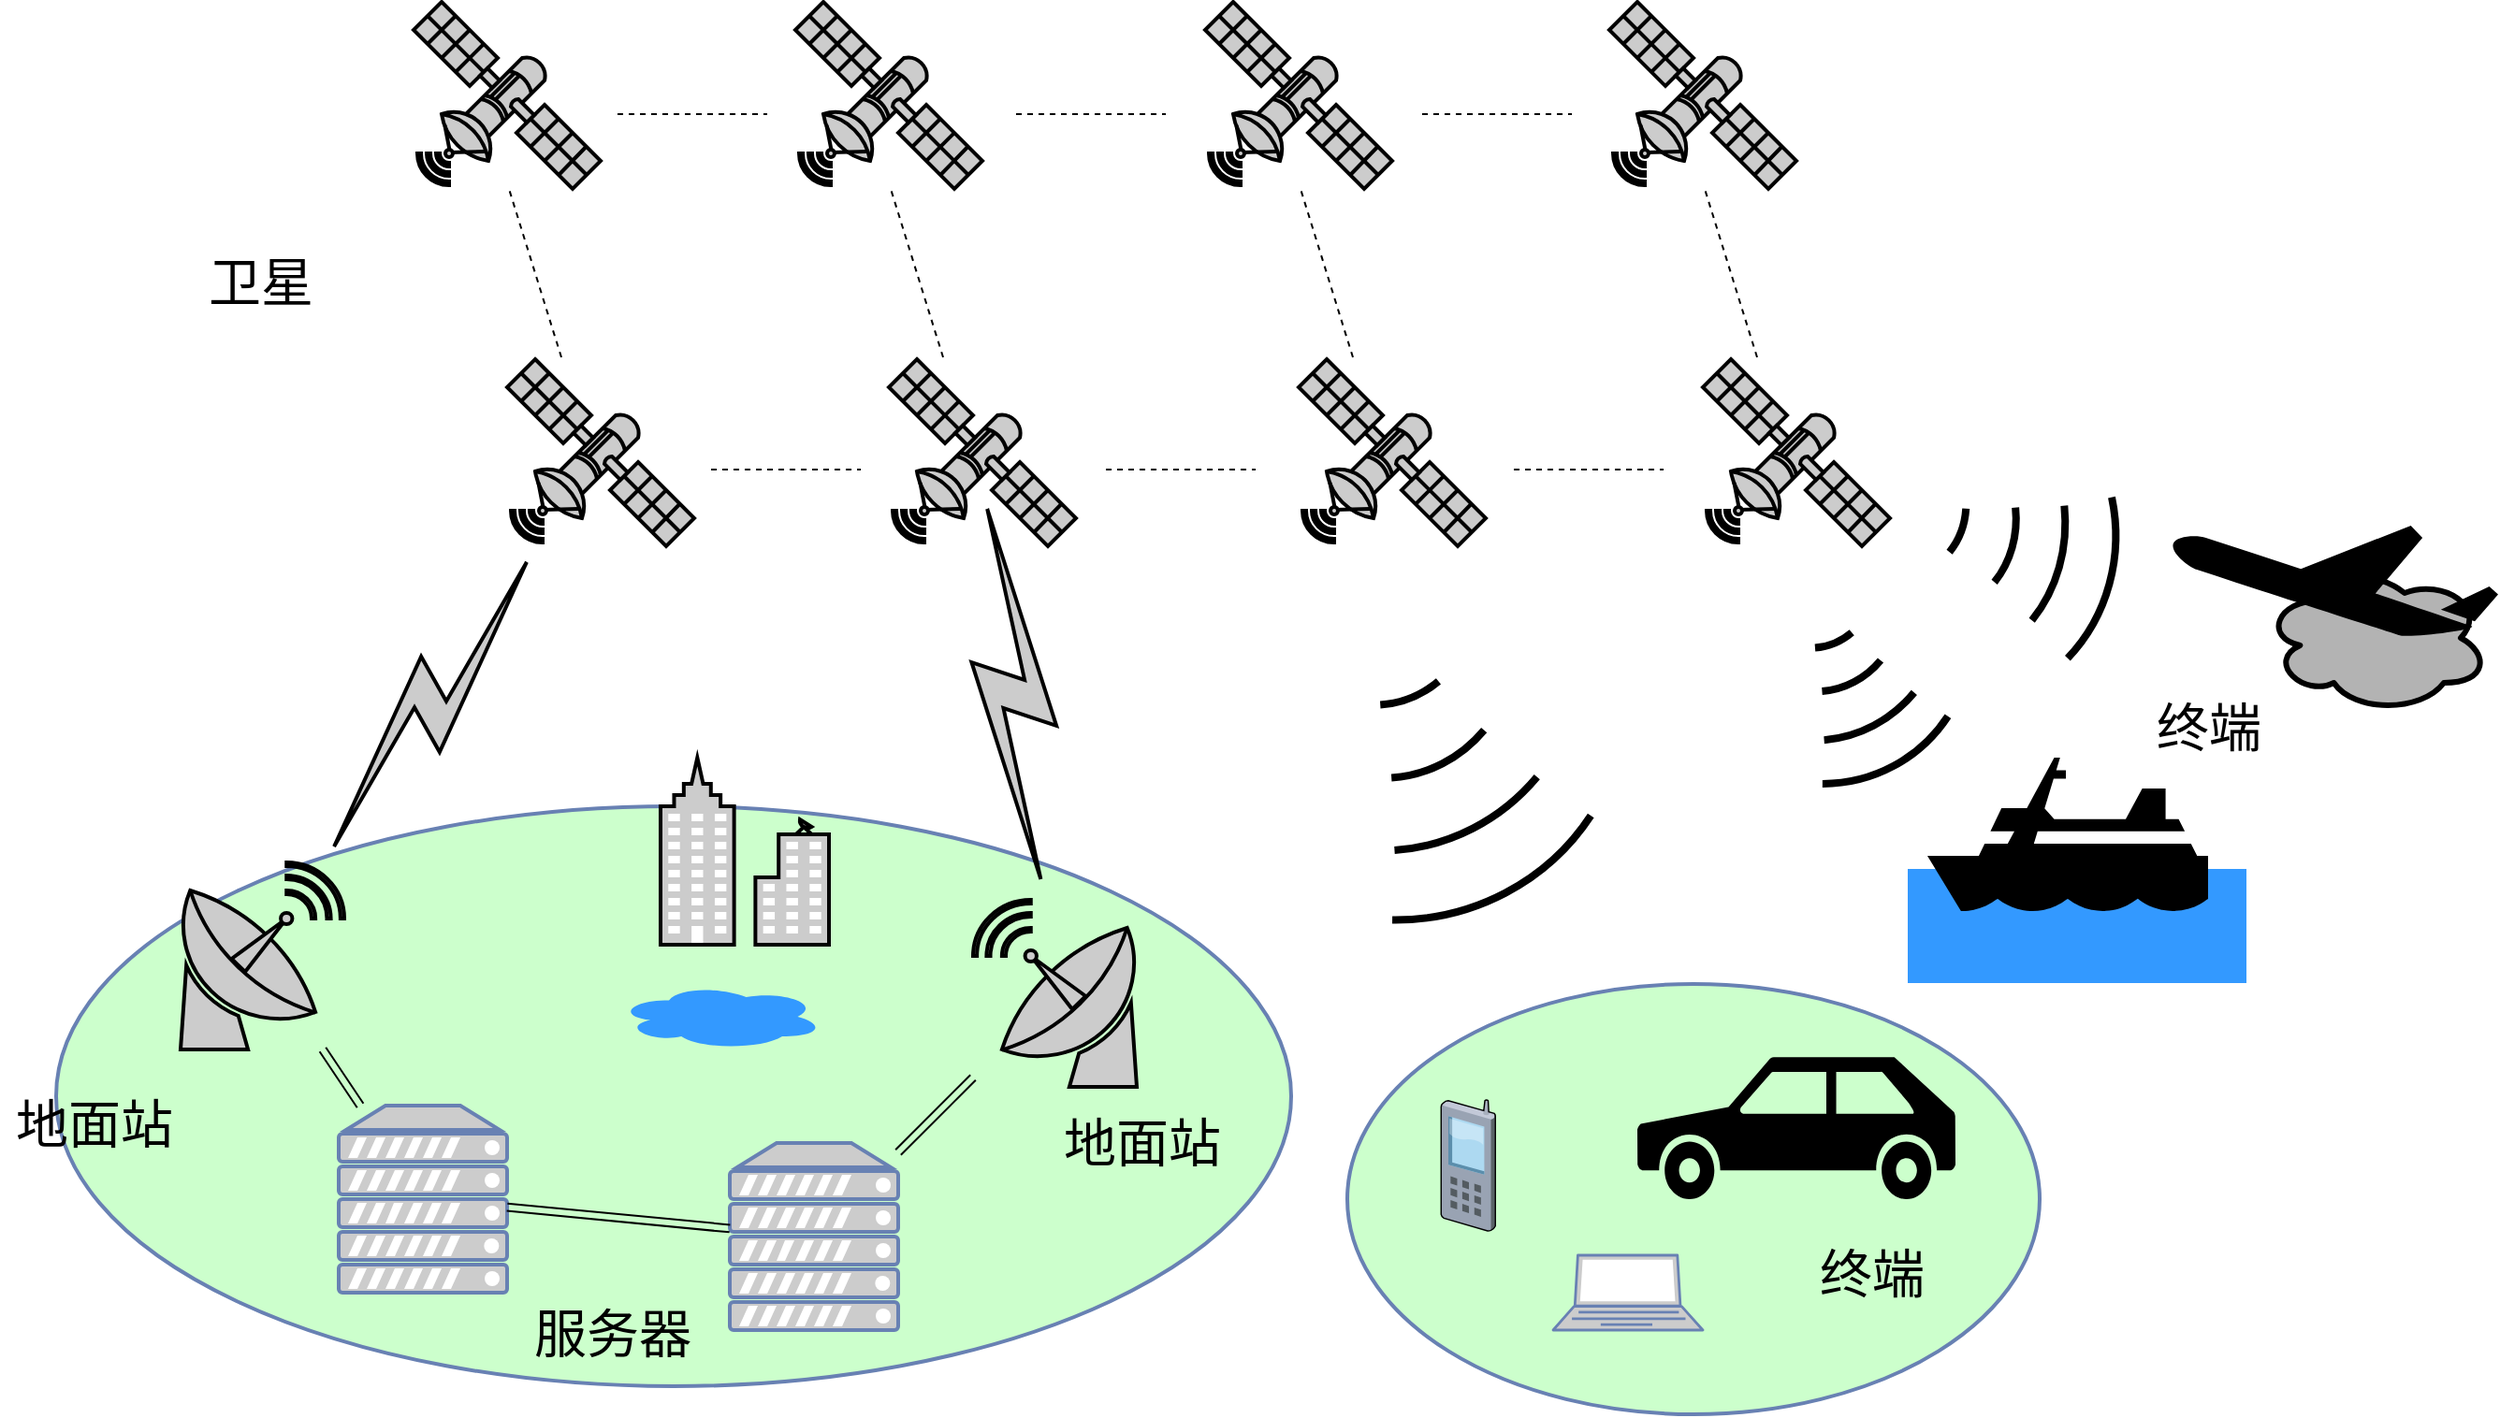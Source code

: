 <mxfile version="14.5.1" type="github" pages="16">
  <diagram name="卫星通信" id="80d4a630-b321-0f5e-ff81-c5a36ef4752d">
    <mxGraphModel dx="2031" dy="1089" grid="1" gridSize="10" guides="1" tooltips="1" connect="1" arrows="1" fold="1" page="1" pageScale="1" pageWidth="1100" pageHeight="850" background="#ffffff" math="0" shadow="0">
      <root>
        <mxCell id="0" />
        <mxCell id="1" parent="0" />
        <mxCell id="3ywhjEFlva0H2GAJkM5c-28" value="" style="ellipse;shape=cloud;whiteSpace=wrap;html=1;comic=1;strokeWidth=3;gradientColor=none;fontSize=28;fillColor=#B3B3B3;" parent="1" vertex="1">
          <mxGeometry x="1220" y="330" width="120" height="80" as="geometry" />
        </mxCell>
        <mxCell id="QbYaH62n3_orymzrW-uw-61" value="" style="ellipse;whiteSpace=wrap;html=1;rounded=1;shadow=0;comic=0;labelBackgroundColor=none;strokeColor=#6881B3;strokeWidth=2;fillColor=#CCFFCC;fontFamily=Helvetica;fontSize=22;fontColor=#000000;verticalAlign=middle;gradientColor=none;gradientDirection=north;" parent="1" vertex="1">
          <mxGeometry x="730" y="555" width="370" height="230" as="geometry" />
        </mxCell>
        <mxCell id="5c82df7aa0dc6260-13" value="" style="ellipse;whiteSpace=wrap;html=1;rounded=1;shadow=0;comic=0;labelBackgroundColor=none;strokeColor=#6881B3;strokeWidth=2;fillColor=#CCFFCC;fontFamily=Helvetica;fontSize=22;fontColor=#000000;verticalAlign=middle;gradientColor=none;gradientDirection=north;" parent="1" vertex="1">
          <mxGeometry x="40" y="460" width="660" height="310" as="geometry" />
        </mxCell>
        <mxCell id="5c82df7aa0dc6260-17" value="" style="fontColor=#0066CC;verticalAlign=top;verticalLabelPosition=bottom;labelPosition=center;align=center;html=1;fillColor=#CCCCCC;strokeColor=#000000;gradientColor=none;gradientDirection=north;strokeWidth=2;shape=mxgraph.networks.business_center;rounded=1;shadow=0;comic=0;labelBackgroundColor=none;" parent="1" vertex="1">
          <mxGeometry x="363" y="434" width="90" height="100" as="geometry" />
        </mxCell>
        <mxCell id="5c82df7aa0dc6260-44" value="" style="ellipse;shape=cloud;whiteSpace=wrap;html=1;rounded=1;shadow=0;comic=0;strokeColor=none;strokeWidth=2;fillColor=#3399FF;fontColor=#0066CC;" parent="1" vertex="1">
          <mxGeometry x="340" y="555" width="110" height="35" as="geometry" />
        </mxCell>
        <mxCell id="5c82df7aa0dc6260-51" value="" style="shape=image;html=1;verticalAlign=top;verticalLabelPosition=bottom;labelBackgroundColor=#ffffff;imageAspect=0;aspect=fixed;image=https://cdn0.iconfinder.com/data/icons/fatcow/32x32/tree.png;rounded=1;shadow=0;comic=0;strokeColor=#6881B3;strokeWidth=2;fillColor=#CCFFCC;fontColor=#0066CC;" parent="1" vertex="1">
          <mxGeometry x="321" y="530" width="32" height="32" as="geometry" />
        </mxCell>
        <mxCell id="5c82df7aa0dc6260-52" value="" style="shape=image;html=1;verticalAlign=top;verticalLabelPosition=bottom;labelBackgroundColor=#ffffff;imageAspect=0;aspect=fixed;image=https://cdn0.iconfinder.com/data/icons/fatcow/32x32/tree.png;rounded=1;shadow=0;comic=0;strokeColor=#6881B3;strokeWidth=2;fillColor=#CCFFCC;fontColor=#0066CC;" parent="1" vertex="1">
          <mxGeometry x="418" y="578" width="32" height="32" as="geometry" />
        </mxCell>
        <mxCell id="5c82df7aa0dc6260-54" value="" style="shape=image;html=1;verticalAlign=top;verticalLabelPosition=bottom;labelBackgroundColor=#ffffff;imageAspect=0;aspect=fixed;image=https://cdn0.iconfinder.com/data/icons/fatcow/32x32/tree.png;rounded=1;shadow=0;comic=0;strokeColor=#6881B3;strokeWidth=2;fillColor=#CCFFCC;fontColor=#0066CC;" parent="1" vertex="1">
          <mxGeometry x="331" y="555" width="32" height="32" as="geometry" />
        </mxCell>
        <mxCell id="5c82df7aa0dc6260-77" value="" style="fontColor=#0066CC;verticalAlign=top;verticalLabelPosition=bottom;labelPosition=center;align=center;html=1;fillColor=#CCCCCC;strokeColor=#000000;gradientColor=none;gradientDirection=north;strokeWidth=2;shape=mxgraph.networks.satellite;rounded=1;shadow=0;comic=0;" parent="1" vertex="1">
          <mxGeometry x="281" y="221" width="100" height="100" as="geometry" />
        </mxCell>
        <mxCell id="5c82df7aa0dc6260-78" value="" style="html=1;fillColor=#CCCCCC;strokeColor=#000000;gradientColor=none;gradientDirection=north;strokeWidth=2;shape=mxgraph.networks.comm_link_edge;html=1;labelBackgroundColor=none;endArrow=none;fontFamily=Verdana;fontSize=22;fontColor=#000000;" parent="1" source="QbYaH62n3_orymzrW-uw-13" target="5c82df7aa0dc6260-77" edge="1">
          <mxGeometry width="100" height="100" relative="1" as="geometry">
            <mxPoint x="250" y="540" as="sourcePoint" />
            <mxPoint x="418" y="448" as="targetPoint" />
          </mxGeometry>
        </mxCell>
        <mxCell id="QbYaH62n3_orymzrW-uw-2" value="" style="fontColor=#0066CC;verticalAlign=top;verticalLabelPosition=bottom;labelPosition=center;align=center;html=1;fillColor=#CCCCCC;strokeColor=#000000;gradientColor=none;gradientDirection=north;strokeWidth=2;shape=mxgraph.networks.satellite;rounded=1;shadow=0;comic=0;" parent="1" vertex="1">
          <mxGeometry x="231" y="30" width="100" height="100" as="geometry" />
        </mxCell>
        <mxCell id="QbYaH62n3_orymzrW-uw-13" value="" style="fontColor=#0066CC;verticalAlign=top;verticalLabelPosition=bottom;labelPosition=center;align=center;html=1;outlineConnect=0;fillColor=#CCCCCC;gradientColor=none;gradientDirection=north;strokeWidth=2;shape=mxgraph.networks.satellite_dish;" parent="1" vertex="1">
          <mxGeometry x="104" y="490" width="90" height="100" as="geometry" />
        </mxCell>
        <mxCell id="QbYaH62n3_orymzrW-uw-14" value="" style="endArrow=none;dashed=1;html=1;" parent="1" edge="1">
          <mxGeometry width="50" height="50" relative="1" as="geometry">
            <mxPoint x="310" y="220" as="sourcePoint" />
            <mxPoint x="282" y="130" as="targetPoint" />
          </mxGeometry>
        </mxCell>
        <mxCell id="QbYaH62n3_orymzrW-uw-28" value="" style="fontColor=#0066CC;verticalAlign=top;verticalLabelPosition=bottom;labelPosition=center;align=center;html=1;fillColor=#CCCCCC;strokeColor=#000000;gradientColor=none;gradientDirection=north;strokeWidth=2;shape=mxgraph.networks.satellite;rounded=1;shadow=0;comic=0;" parent="1" vertex="1">
          <mxGeometry x="485" y="221" width="100" height="100" as="geometry" />
        </mxCell>
        <mxCell id="QbYaH62n3_orymzrW-uw-29" value="" style="fontColor=#0066CC;verticalAlign=top;verticalLabelPosition=bottom;labelPosition=center;align=center;html=1;fillColor=#CCCCCC;strokeColor=#000000;gradientColor=none;gradientDirection=north;strokeWidth=2;shape=mxgraph.networks.satellite;rounded=1;shadow=0;comic=0;" parent="1" vertex="1">
          <mxGeometry x="435" y="30" width="100" height="100" as="geometry" />
        </mxCell>
        <mxCell id="QbYaH62n3_orymzrW-uw-30" value="" style="endArrow=none;dashed=1;html=1;" parent="1" edge="1">
          <mxGeometry width="50" height="50" relative="1" as="geometry">
            <mxPoint x="514" y="220" as="sourcePoint" />
            <mxPoint x="486" y="130" as="targetPoint" />
          </mxGeometry>
        </mxCell>
        <mxCell id="QbYaH62n3_orymzrW-uw-31" value="" style="fontColor=#0066CC;verticalAlign=top;verticalLabelPosition=bottom;labelPosition=center;align=center;html=1;fillColor=#CCCCCC;strokeColor=#000000;gradientColor=none;gradientDirection=north;strokeWidth=2;shape=mxgraph.networks.satellite;rounded=1;shadow=0;comic=0;" parent="1" vertex="1">
          <mxGeometry x="704" y="221" width="100" height="100" as="geometry" />
        </mxCell>
        <mxCell id="QbYaH62n3_orymzrW-uw-32" value="" style="fontColor=#0066CC;verticalAlign=top;verticalLabelPosition=bottom;labelPosition=center;align=center;html=1;fillColor=#CCCCCC;strokeColor=#000000;gradientColor=none;gradientDirection=north;strokeWidth=2;shape=mxgraph.networks.satellite;rounded=1;shadow=0;comic=0;" parent="1" vertex="1">
          <mxGeometry x="654" y="30" width="100" height="100" as="geometry" />
        </mxCell>
        <mxCell id="QbYaH62n3_orymzrW-uw-33" value="" style="endArrow=none;dashed=1;html=1;" parent="1" edge="1">
          <mxGeometry width="50" height="50" relative="1" as="geometry">
            <mxPoint x="733" y="220" as="sourcePoint" />
            <mxPoint x="705" y="130" as="targetPoint" />
          </mxGeometry>
        </mxCell>
        <mxCell id="QbYaH62n3_orymzrW-uw-34" value="" style="fontColor=#0066CC;verticalAlign=top;verticalLabelPosition=bottom;labelPosition=center;align=center;html=1;fillColor=#CCCCCC;strokeColor=#000000;gradientColor=none;gradientDirection=north;strokeWidth=2;shape=mxgraph.networks.satellite;rounded=1;shadow=0;comic=0;" parent="1" vertex="1">
          <mxGeometry x="920" y="221" width="100" height="100" as="geometry" />
        </mxCell>
        <mxCell id="QbYaH62n3_orymzrW-uw-35" value="" style="fontColor=#0066CC;verticalAlign=top;verticalLabelPosition=bottom;labelPosition=center;align=center;html=1;fillColor=#CCCCCC;strokeColor=#000000;gradientColor=none;gradientDirection=north;strokeWidth=2;shape=mxgraph.networks.satellite;rounded=1;shadow=0;comic=0;" parent="1" vertex="1">
          <mxGeometry x="870" y="30" width="100" height="100" as="geometry" />
        </mxCell>
        <mxCell id="QbYaH62n3_orymzrW-uw-36" value="" style="endArrow=none;dashed=1;html=1;" parent="1" edge="1">
          <mxGeometry width="50" height="50" relative="1" as="geometry">
            <mxPoint x="949" y="220" as="sourcePoint" />
            <mxPoint x="921" y="130" as="targetPoint" />
          </mxGeometry>
        </mxCell>
        <mxCell id="QbYaH62n3_orymzrW-uw-39" value="" style="endArrow=none;dashed=1;html=1;" parent="1" edge="1">
          <mxGeometry width="50" height="50" relative="1" as="geometry">
            <mxPoint x="340" y="90" as="sourcePoint" />
            <mxPoint x="420" y="90" as="targetPoint" />
          </mxGeometry>
        </mxCell>
        <mxCell id="QbYaH62n3_orymzrW-uw-40" value="" style="endArrow=none;dashed=1;html=1;" parent="1" edge="1">
          <mxGeometry width="50" height="50" relative="1" as="geometry">
            <mxPoint x="553" y="90" as="sourcePoint" />
            <mxPoint x="633" y="90" as="targetPoint" />
          </mxGeometry>
        </mxCell>
        <mxCell id="QbYaH62n3_orymzrW-uw-41" value="" style="endArrow=none;dashed=1;html=1;" parent="1" edge="1">
          <mxGeometry width="50" height="50" relative="1" as="geometry">
            <mxPoint x="770" y="90" as="sourcePoint" />
            <mxPoint x="850" y="90" as="targetPoint" />
          </mxGeometry>
        </mxCell>
        <mxCell id="QbYaH62n3_orymzrW-uw-42" value="" style="endArrow=none;dashed=1;html=1;" parent="1" edge="1">
          <mxGeometry width="50" height="50" relative="1" as="geometry">
            <mxPoint x="390" y="280" as="sourcePoint" />
            <mxPoint x="470" y="280" as="targetPoint" />
          </mxGeometry>
        </mxCell>
        <mxCell id="QbYaH62n3_orymzrW-uw-43" value="" style="endArrow=none;dashed=1;html=1;" parent="1" edge="1">
          <mxGeometry width="50" height="50" relative="1" as="geometry">
            <mxPoint x="601" y="280" as="sourcePoint" />
            <mxPoint x="681" y="280" as="targetPoint" />
          </mxGeometry>
        </mxCell>
        <mxCell id="QbYaH62n3_orymzrW-uw-44" value="" style="endArrow=none;dashed=1;html=1;" parent="1" edge="1">
          <mxGeometry width="50" height="50" relative="1" as="geometry">
            <mxPoint x="819" y="280" as="sourcePoint" />
            <mxPoint x="899" y="280" as="targetPoint" />
          </mxGeometry>
        </mxCell>
        <mxCell id="QbYaH62n3_orymzrW-uw-45" value="" style="fontColor=#0066CC;verticalAlign=top;verticalLabelPosition=bottom;labelPosition=center;align=center;html=1;outlineConnect=0;fillColor=#CCCCCC;gradientColor=none;gradientDirection=north;strokeWidth=2;shape=mxgraph.networks.satellite_dish;flipH=1;flipV=0;" parent="1" vertex="1">
          <mxGeometry x="530" y="510" width="90" height="100" as="geometry" />
        </mxCell>
        <mxCell id="QbYaH62n3_orymzrW-uw-47" value="" style="html=1;fillColor=#CCCCCC;strokeColor=#000000;gradientColor=none;gradientDirection=north;strokeWidth=2;shape=mxgraph.networks.comm_link_edge;html=1;labelBackgroundColor=none;endArrow=none;fontFamily=Verdana;fontSize=22;fontColor=#000000;entryX=0.51;entryY=0.69;entryDx=0;entryDy=0;entryPerimeter=0;" parent="1" source="QbYaH62n3_orymzrW-uw-45" target="QbYaH62n3_orymzrW-uw-28" edge="1">
          <mxGeometry width="100" height="100" relative="1" as="geometry">
            <mxPoint x="890.21" y="550" as="sourcePoint" />
            <mxPoint x="949.781" y="411" as="targetPoint" />
          </mxGeometry>
        </mxCell>
        <mxCell id="QbYaH62n3_orymzrW-uw-48" value="" style="fontColor=#0066CC;verticalAlign=top;verticalLabelPosition=bottom;labelPosition=center;align=center;html=1;outlineConnect=0;fillColor=#CCCCCC;strokeColor=#6881B3;gradientColor=none;gradientDirection=north;strokeWidth=2;shape=mxgraph.networks.server;" parent="1" vertex="1">
          <mxGeometry x="191" y="620" width="90" height="100" as="geometry" />
        </mxCell>
        <mxCell id="QbYaH62n3_orymzrW-uw-55" value="" style="fontColor=#0066CC;verticalAlign=top;verticalLabelPosition=bottom;labelPosition=center;align=center;html=1;outlineConnect=0;fillColor=#CCCCCC;strokeColor=#6881B3;gradientColor=none;gradientDirection=north;strokeWidth=2;shape=mxgraph.networks.server;" parent="1" vertex="1">
          <mxGeometry x="400" y="640" width="90" height="100" as="geometry" />
        </mxCell>
        <mxCell id="QbYaH62n3_orymzrW-uw-56" value="" style="shape=link;html=1;" parent="1" source="QbYaH62n3_orymzrW-uw-48" target="QbYaH62n3_orymzrW-uw-55" edge="1">
          <mxGeometry width="100" relative="1" as="geometry">
            <mxPoint x="433" y="780" as="sourcePoint" />
            <mxPoint x="533" y="780" as="targetPoint" />
          </mxGeometry>
        </mxCell>
        <mxCell id="QbYaH62n3_orymzrW-uw-57" value="" style="shape=link;html=1;" parent="1" source="QbYaH62n3_orymzrW-uw-13" target="QbYaH62n3_orymzrW-uw-48" edge="1">
          <mxGeometry width="100" relative="1" as="geometry">
            <mxPoint x="-50" y="720" as="sourcePoint" />
            <mxPoint x="50" y="720" as="targetPoint" />
          </mxGeometry>
        </mxCell>
        <mxCell id="QbYaH62n3_orymzrW-uw-58" value="" style="shape=link;html=1;" parent="1" source="QbYaH62n3_orymzrW-uw-55" target="QbYaH62n3_orymzrW-uw-45" edge="1">
          <mxGeometry width="100" relative="1" as="geometry">
            <mxPoint x="-110" y="710" as="sourcePoint" />
            <mxPoint x="-10" y="710" as="targetPoint" />
          </mxGeometry>
        </mxCell>
        <mxCell id="QbYaH62n3_orymzrW-uw-62" value="" style="verticalLabelPosition=bottom;html=1;verticalAlign=top;strokeColor=none;align=center;outlineConnect=0;shape=mxgraph.citrix.cell_phone;fontSize=12;aspect=fixed;fillColor=none;" parent="1" vertex="1">
          <mxGeometry x="780" y="617" width="29.17" height="70" as="geometry" />
        </mxCell>
        <mxCell id="5c82df7aa0dc6260-50" value="" style="shape=image;html=1;verticalAlign=top;verticalLabelPosition=bottom;labelBackgroundColor=#ffffff;imageAspect=0;aspect=fixed;image=https://cdn0.iconfinder.com/data/icons/fatcow/32x32/tree.png;rounded=1;shadow=0;comic=0;strokeColor=#6881B3;strokeWidth=2;fillColor=#CCFFCC;fontColor=#0066CC;" parent="1" vertex="1">
          <mxGeometry x="440" y="562" width="32" height="32" as="geometry" />
        </mxCell>
        <mxCell id="QbYaH62n3_orymzrW-uw-78" value="" style="shape=mxgraph.signs.transportation.car_3;html=1;pointerEvents=1;fillColor=#000000;strokeColor=none;verticalLabelPosition=bottom;verticalAlign=top;align=center;fontSize=12;fontColor=#3399FF;" parent="1" vertex="1">
          <mxGeometry x="885" y="594" width="170" height="76" as="geometry" />
        </mxCell>
        <mxCell id="QbYaH62n3_orymzrW-uw-80" value="" style="shape=mxgraph.signs.transportation.airplane_1;html=1;pointerEvents=1;fillColor=#000000;strokeColor=none;verticalLabelPosition=bottom;verticalAlign=top;align=center;fontSize=12;fontColor=#3399FF;flipH=1;" parent="1" vertex="1">
          <mxGeometry x="1170" y="310" width="175" height="60" as="geometry" />
        </mxCell>
        <mxCell id="QbYaH62n3_orymzrW-uw-83" value="" style="fontColor=#0066CC;verticalAlign=top;verticalLabelPosition=bottom;labelPosition=center;align=center;html=1;outlineConnect=0;fillColor=#CCCCCC;strokeColor=#6881B3;gradientColor=none;gradientDirection=north;strokeWidth=2;shape=mxgraph.networks.laptop;" parent="1" vertex="1">
          <mxGeometry x="840" y="700" width="80" height="40" as="geometry" />
        </mxCell>
        <mxCell id="QbYaH62n3_orymzrW-uw-123" value="" style="group;rotation=-60;" parent="1" vertex="1" connectable="0">
          <mxGeometry x="629" y="254" width="250" height="256" as="geometry" />
        </mxCell>
        <mxCell id="QbYaH62n3_orymzrW-uw-99" value="" style="verticalLabelPosition=bottom;verticalAlign=top;html=1;shape=mxgraph.basic.arc;startAngle=0.342;endAngle=0.472;shadow=0;strokeColor=#000000;fillColor=none;gradientColor=none;fontSize=12;fontColor=#000000;strokeWidth=4;flipH=1;rotation=-60;" parent="QbYaH62n3_orymzrW-uw-123" vertex="1">
          <mxGeometry x="51" y="52" width="141.304" height="137.521" as="geometry" />
        </mxCell>
        <mxCell id="QbYaH62n3_orymzrW-uw-102" value="" style="verticalLabelPosition=bottom;verticalAlign=top;html=1;shape=mxgraph.basic.arc;startAngle=0.342;endAngle=0.472;shadow=0;strokeColor=#000000;fillColor=none;gradientColor=none;fontSize=12;fontColor=#000000;strokeWidth=4;flipH=1;rotation=-60;" parent="QbYaH62n3_orymzrW-uw-123" vertex="1">
          <mxGeometry x="13" y="16" width="217.391" height="211.57" as="geometry" />
        </mxCell>
        <mxCell id="QbYaH62n3_orymzrW-uw-103" value="" style="verticalLabelPosition=bottom;verticalAlign=top;html=1;shape=mxgraph.basic.arc;startAngle=0.342;endAngle=0.443;shadow=0;strokeColor=#000000;fillColor=none;gradientColor=none;fontSize=12;fontColor=#000000;strokeWidth=4;flipH=1;rotation=-60;" parent="QbYaH62n3_orymzrW-uw-123" vertex="1">
          <mxGeometry x="62" y="45" width="108.696" height="105.785" as="geometry" />
        </mxCell>
        <mxCell id="QbYaH62n3_orymzrW-uw-110" value="" style="verticalLabelPosition=bottom;verticalAlign=top;html=1;shape=mxgraph.basic.arc;startAngle=0.333;endAngle=0.491;shadow=0;strokeColor=#000000;fillColor=none;gradientColor=none;fontSize=12;fontColor=#000000;strokeWidth=4;flipH=1;rotation=-60;" parent="QbYaH62n3_orymzrW-uw-123" vertex="1">
          <mxGeometry x="-1" y="13" width="250" height="256" as="geometry" />
        </mxCell>
        <mxCell id="QbYaH62n3_orymzrW-uw-124" value="" style="group;rotation=-105;" parent="1" vertex="1" connectable="0">
          <mxGeometry x="950" y="270" width="190" height="180" as="geometry" />
        </mxCell>
        <mxCell id="QbYaH62n3_orymzrW-uw-125" value="" style="verticalLabelPosition=bottom;verticalAlign=top;html=1;shape=mxgraph.basic.arc;startAngle=0.342;endAngle=0.472;shadow=0;strokeColor=#000000;fillColor=none;gradientColor=none;fontSize=12;fontColor=#000000;strokeWidth=4;flipH=1;rotation=-105;" parent="QbYaH62n3_orymzrW-uw-124" vertex="1">
          <mxGeometry x="34.96" y="-14.766" width="107.391" height="96.694" as="geometry" />
        </mxCell>
        <mxCell id="QbYaH62n3_orymzrW-uw-126" value="" style="verticalLabelPosition=bottom;verticalAlign=top;html=1;shape=mxgraph.basic.arc;startAngle=0.342;endAngle=0.472;shadow=0;strokeColor=#000000;fillColor=none;gradientColor=none;fontSize=12;fontColor=#000000;strokeWidth=4;flipH=1;rotation=-105;" parent="QbYaH62n3_orymzrW-uw-124" vertex="1">
          <mxGeometry x="6.08" y="-40.078" width="165.217" height="148.76" as="geometry" />
        </mxCell>
        <mxCell id="QbYaH62n3_orymzrW-uw-127" value="" style="verticalLabelPosition=bottom;verticalAlign=top;html=1;shape=mxgraph.basic.arc;startAngle=0.342;endAngle=0.443;shadow=0;strokeColor=#000000;fillColor=none;gradientColor=none;fontSize=12;fontColor=#000000;strokeWidth=4;flipH=1;rotation=-105;" parent="QbYaH62n3_orymzrW-uw-124" vertex="1">
          <mxGeometry x="31.92" y="-11.25" width="82.609" height="74.38" as="geometry" />
        </mxCell>
        <mxCell id="QbYaH62n3_orymzrW-uw-128" value="" style="verticalLabelPosition=bottom;verticalAlign=top;html=1;shape=mxgraph.basic.arc;startAngle=0.333;endAngle=0.491;shadow=0;strokeColor=#000000;fillColor=none;gradientColor=none;fontSize=12;fontColor=#000000;strokeWidth=4;flipH=1;rotation=-105;" parent="QbYaH62n3_orymzrW-uw-124" vertex="1">
          <mxGeometry x="5.32" y="-47.109" width="190" height="180" as="geometry" />
        </mxCell>
        <mxCell id="QbYaH62n3_orymzrW-uw-129" value="" style="group" parent="1" vertex="1" connectable="0">
          <mxGeometry x="1030" y="434" width="180" height="120" as="geometry" />
        </mxCell>
        <mxCell id="QbYaH62n3_orymzrW-uw-84" value="" style="rounded=0;whiteSpace=wrap;html=1;fontSize=12;fontColor=#3399FF;shadow=0;strokeColor=#3399FF;fillColor=#3399FF;" parent="QbYaH62n3_orymzrW-uw-129" vertex="1">
          <mxGeometry y="60" width="180" height="60" as="geometry" />
        </mxCell>
        <mxCell id="QbYaH62n3_orymzrW-uw-81" value="" style="shape=mxgraph.signs.transportation.ship_1;html=1;pointerEvents=1;fillColor=#000000;strokeColor=none;verticalLabelPosition=bottom;verticalAlign=top;align=center;fontSize=12;fontColor=#3399FF;" parent="QbYaH62n3_orymzrW-uw-129" vertex="1">
          <mxGeometry x="10" width="150" height="82" as="geometry" />
        </mxCell>
        <mxCell id="QbYaH62n3_orymzrW-uw-130" value="" style="group;rotation=-60;" parent="1" vertex="1" connectable="0">
          <mxGeometry x="895.13" y="321" width="159.87" height="160" as="geometry" />
        </mxCell>
        <mxCell id="QbYaH62n3_orymzrW-uw-131" value="" style="verticalLabelPosition=bottom;verticalAlign=top;html=1;shape=mxgraph.basic.arc;startAngle=0.342;endAngle=0.472;shadow=0;strokeColor=#000000;fillColor=none;gradientColor=none;fontSize=12;fontColor=#000000;strokeWidth=4;flipH=1;rotation=-60;" parent="QbYaH62n3_orymzrW-uw-130" vertex="1">
          <mxGeometry x="42" y="-10" width="90.361" height="85.95" as="geometry" />
        </mxCell>
        <mxCell id="QbYaH62n3_orymzrW-uw-132" value="" style="verticalLabelPosition=bottom;verticalAlign=top;html=1;shape=mxgraph.basic.arc;startAngle=0.342;endAngle=0.472;shadow=0;strokeColor=#000000;fillColor=none;gradientColor=none;fontSize=12;fontColor=#000000;strokeWidth=4;flipH=1;rotation=-60;" parent="QbYaH62n3_orymzrW-uw-130" vertex="1">
          <mxGeometry x="18" y="-31" width="139.017" height="132.231" as="geometry" />
        </mxCell>
        <mxCell id="QbYaH62n3_orymzrW-uw-133" value="" style="verticalLabelPosition=bottom;verticalAlign=top;html=1;shape=mxgraph.basic.arc;startAngle=0.342;endAngle=0.443;shadow=0;strokeColor=#000000;fillColor=none;gradientColor=none;fontSize=12;fontColor=#000000;strokeWidth=4;flipH=1;rotation=-60;" parent="QbYaH62n3_orymzrW-uw-130" vertex="1">
          <mxGeometry x="49" y="-13" width="69.509" height="66.116" as="geometry" />
        </mxCell>
        <mxCell id="QbYaH62n3_orymzrW-uw-134" value="" style="verticalLabelPosition=bottom;verticalAlign=top;html=1;shape=mxgraph.basic.arc;startAngle=0.333;endAngle=0.491;shadow=0;strokeColor=#000000;fillColor=none;gradientColor=none;fontSize=12;fontColor=#000000;strokeWidth=4;flipH=1;rotation=-60;" parent="QbYaH62n3_orymzrW-uw-130" vertex="1">
          <mxGeometry x="9" y="-33" width="159.87" height="160" as="geometry" />
        </mxCell>
        <mxCell id="jADvIapSAQEqegI_j4By-1" value="地面站" style="text;html=1;align=center;verticalAlign=middle;resizable=0;points=[];autosize=1;fontSize=28;fontStyle=0" parent="1" vertex="1">
          <mxGeometry x="10" y="610" width="100" height="40" as="geometry" />
        </mxCell>
        <mxCell id="jADvIapSAQEqegI_j4By-2" value="服务器" style="text;html=1;align=center;verticalAlign=middle;resizable=0;points=[];autosize=1;fontSize=28;fontStyle=0" parent="1" vertex="1">
          <mxGeometry x="287" y="722" width="100" height="40" as="geometry" />
        </mxCell>
        <mxCell id="jADvIapSAQEqegI_j4By-3" value="地面站" style="text;html=1;align=center;verticalAlign=middle;resizable=0;points=[];autosize=1;fontSize=28;fontStyle=0" parent="1" vertex="1">
          <mxGeometry x="570" y="620" width="100" height="40" as="geometry" />
        </mxCell>
        <mxCell id="jADvIapSAQEqegI_j4By-4" value="&lt;span style=&quot;font-style: normal&quot;&gt;卫星&lt;/span&gt;" style="text;html=1;align=center;verticalAlign=middle;resizable=0;points=[];autosize=1;fontSize=28;fontStyle=2" parent="1" vertex="1">
          <mxGeometry x="114" y="160" width="70" height="40" as="geometry" />
        </mxCell>
        <mxCell id="jADvIapSAQEqegI_j4By-5" value="终端" style="text;html=1;align=center;verticalAlign=middle;resizable=0;points=[];autosize=1;fontSize=28;fontStyle=0" parent="1" vertex="1">
          <mxGeometry x="1155" y="398" width="70" height="40" as="geometry" />
        </mxCell>
        <mxCell id="jADvIapSAQEqegI_j4By-6" value="终端" style="text;html=1;align=center;verticalAlign=middle;resizable=0;points=[];autosize=1;fontSize=28;fontStyle=0" parent="1" vertex="1">
          <mxGeometry x="975" y="690" width="70" height="40" as="geometry" />
        </mxCell>
      </root>
    </mxGraphModel>
  </diagram>
  <diagram id="HEijdbysn_gCXe73k191" name="卫星星座(old)">
    <mxGraphModel dx="2031" dy="1089" grid="1" gridSize="10" guides="1" tooltips="1" connect="1" arrows="1" fold="1" page="1" pageScale="1" pageWidth="827" pageHeight="1169" math="0" shadow="0">
      <root>
        <mxCell id="GQxa-zL-ZdqHuCO2U4MP-0" />
        <mxCell id="GQxa-zL-ZdqHuCO2U4MP-1" parent="GQxa-zL-ZdqHuCO2U4MP-0" />
        <mxCell id="-OyEPJWiFoCSdbP8uyvg-0" value="" style="fontColor=#0066CC;verticalAlign=top;verticalLabelPosition=bottom;labelPosition=center;align=center;html=1;fillColor=#CCCCCC;strokeColor=#000000;gradientColor=none;gradientDirection=north;strokeWidth=2;shape=mxgraph.networks.satellite;rounded=1;shadow=0;comic=0;" parent="GQxa-zL-ZdqHuCO2U4MP-1" vertex="1">
          <mxGeometry x="50" y="210" width="100" height="100" as="geometry" />
        </mxCell>
        <mxCell id="-OyEPJWiFoCSdbP8uyvg-1" value="" style="endArrow=none;dashed=1;html=1;" parent="GQxa-zL-ZdqHuCO2U4MP-1" edge="1">
          <mxGeometry width="50" height="50" relative="1" as="geometry">
            <mxPoint x="129" y="400" as="sourcePoint" />
            <mxPoint x="101" y="310" as="targetPoint" />
          </mxGeometry>
        </mxCell>
        <mxCell id="-OyEPJWiFoCSdbP8uyvg-2" value="" style="fontColor=#0066CC;verticalAlign=top;verticalLabelPosition=bottom;labelPosition=center;align=center;html=1;fillColor=#CCCCCC;strokeColor=#000000;gradientColor=none;gradientDirection=north;strokeWidth=2;shape=mxgraph.networks.satellite;rounded=1;shadow=0;comic=0;" parent="GQxa-zL-ZdqHuCO2U4MP-1" vertex="1">
          <mxGeometry x="100" y="401" width="100" height="100" as="geometry" />
        </mxCell>
        <mxCell id="-OyEPJWiFoCSdbP8uyvg-3" value="" style="endArrow=none;dashed=1;html=1;" parent="GQxa-zL-ZdqHuCO2U4MP-1" edge="1">
          <mxGeometry width="50" height="50" relative="1" as="geometry">
            <mxPoint x="209" y="460" as="sourcePoint" />
            <mxPoint x="289" y="460" as="targetPoint" />
          </mxGeometry>
        </mxCell>
        <mxCell id="-OyEPJWiFoCSdbP8uyvg-4" value="" style="endArrow=none;dashed=1;html=1;" parent="GQxa-zL-ZdqHuCO2U4MP-1" edge="1">
          <mxGeometry width="50" height="50" relative="1" as="geometry">
            <mxPoint x="159" y="270" as="sourcePoint" />
            <mxPoint x="239" y="270" as="targetPoint" />
          </mxGeometry>
        </mxCell>
        <mxCell id="-OyEPJWiFoCSdbP8uyvg-5" value="" style="fontColor=#0066CC;verticalAlign=top;verticalLabelPosition=bottom;labelPosition=center;align=center;html=1;fillColor=#CCCCCC;strokeColor=#000000;gradientColor=none;gradientDirection=north;strokeWidth=2;shape=mxgraph.networks.satellite;rounded=1;shadow=0;comic=0;" parent="GQxa-zL-ZdqHuCO2U4MP-1" vertex="1">
          <mxGeometry x="254" y="210" width="100" height="100" as="geometry" />
        </mxCell>
        <mxCell id="-OyEPJWiFoCSdbP8uyvg-6" value="" style="endArrow=none;dashed=1;html=1;" parent="GQxa-zL-ZdqHuCO2U4MP-1" edge="1">
          <mxGeometry width="50" height="50" relative="1" as="geometry">
            <mxPoint x="333" y="400" as="sourcePoint" />
            <mxPoint x="305" y="310" as="targetPoint" />
          </mxGeometry>
        </mxCell>
        <mxCell id="-OyEPJWiFoCSdbP8uyvg-7" value="" style="fontColor=#0066CC;verticalAlign=top;verticalLabelPosition=bottom;labelPosition=center;align=center;html=1;fillColor=#CCCCCC;strokeColor=#000000;gradientColor=none;gradientDirection=north;strokeWidth=2;shape=mxgraph.networks.satellite;rounded=1;shadow=0;comic=0;" parent="GQxa-zL-ZdqHuCO2U4MP-1" vertex="1">
          <mxGeometry x="304" y="401" width="100" height="100" as="geometry" />
        </mxCell>
        <mxCell id="-OyEPJWiFoCSdbP8uyvg-8" value="" style="endArrow=none;dashed=1;html=1;" parent="GQxa-zL-ZdqHuCO2U4MP-1" edge="1">
          <mxGeometry width="50" height="50" relative="1" as="geometry">
            <mxPoint x="420" y="460" as="sourcePoint" />
            <mxPoint x="500" y="460" as="targetPoint" />
          </mxGeometry>
        </mxCell>
        <mxCell id="-OyEPJWiFoCSdbP8uyvg-9" value="" style="fontColor=#ffffff;verticalAlign=top;verticalLabelPosition=bottom;labelPosition=center;align=center;html=1;fillColor=#1ba1e2;strokeColor=#006EAF;gradientDirection=north;strokeWidth=2;shape=mxgraph.networks.satellite;rounded=1;shadow=0;comic=0;" parent="GQxa-zL-ZdqHuCO2U4MP-1" vertex="1">
          <mxGeometry x="523" y="401" width="100" height="100" as="geometry" />
        </mxCell>
        <mxCell id="-OyEPJWiFoCSdbP8uyvg-10" value="" style="endArrow=none;dashed=1;html=1;" parent="GQxa-zL-ZdqHuCO2U4MP-1" edge="1">
          <mxGeometry width="50" height="50" relative="1" as="geometry">
            <mxPoint x="552" y="400" as="sourcePoint" />
            <mxPoint x="524" y="310" as="targetPoint" />
          </mxGeometry>
        </mxCell>
        <mxCell id="-OyEPJWiFoCSdbP8uyvg-11" value="" style="endArrow=none;dashed=1;html=1;" parent="GQxa-zL-ZdqHuCO2U4MP-1" edge="1">
          <mxGeometry width="50" height="50" relative="1" as="geometry">
            <mxPoint x="372" y="270" as="sourcePoint" />
            <mxPoint x="452" y="270" as="targetPoint" />
          </mxGeometry>
        </mxCell>
        <mxCell id="-OyEPJWiFoCSdbP8uyvg-12" value="" style="fontColor=#0066CC;verticalAlign=top;verticalLabelPosition=bottom;labelPosition=center;align=center;html=1;fillColor=#CCCCCC;strokeColor=#000000;gradientColor=none;gradientDirection=north;strokeWidth=2;shape=mxgraph.networks.satellite;rounded=1;shadow=0;comic=0;" parent="GQxa-zL-ZdqHuCO2U4MP-1" vertex="1">
          <mxGeometry x="473" y="210" width="100" height="100" as="geometry" />
        </mxCell>
        <mxCell id="-OyEPJWiFoCSdbP8uyvg-13" value="" style="endArrow=none;dashed=1;html=1;" parent="GQxa-zL-ZdqHuCO2U4MP-1" edge="1">
          <mxGeometry width="50" height="50" relative="1" as="geometry">
            <mxPoint x="589" y="270" as="sourcePoint" />
            <mxPoint x="669" y="270" as="targetPoint" />
          </mxGeometry>
        </mxCell>
        <mxCell id="-OyEPJWiFoCSdbP8uyvg-14" value="" style="fontColor=#ffffff;verticalAlign=top;verticalLabelPosition=bottom;labelPosition=center;align=center;html=1;fillColor=#1ba1e2;strokeColor=#006EAF;gradientDirection=north;strokeWidth=2;shape=mxgraph.networks.satellite;rounded=1;shadow=0;comic=0;" parent="GQxa-zL-ZdqHuCO2U4MP-1" vertex="1">
          <mxGeometry x="689" y="210" width="100" height="100" as="geometry" />
        </mxCell>
        <mxCell id="-OyEPJWiFoCSdbP8uyvg-15" value="" style="endArrow=none;dashed=1;html=1;" parent="GQxa-zL-ZdqHuCO2U4MP-1" edge="1">
          <mxGeometry width="50" height="50" relative="1" as="geometry">
            <mxPoint x="768" y="400" as="sourcePoint" />
            <mxPoint x="740" y="310" as="targetPoint" />
          </mxGeometry>
        </mxCell>
        <mxCell id="-OyEPJWiFoCSdbP8uyvg-16" value="" style="fontColor=#0066CC;verticalAlign=top;verticalLabelPosition=bottom;labelPosition=center;align=center;html=1;fillColor=#CCCCCC;strokeColor=#000000;gradientColor=none;gradientDirection=north;strokeWidth=2;shape=mxgraph.networks.satellite;rounded=1;shadow=0;comic=0;" parent="GQxa-zL-ZdqHuCO2U4MP-1" vertex="1">
          <mxGeometry x="739" y="401" width="100" height="100" as="geometry" />
        </mxCell>
        <mxCell id="-OyEPJWiFoCSdbP8uyvg-17" value="" style="endArrow=none;dashed=1;html=1;" parent="GQxa-zL-ZdqHuCO2U4MP-1" edge="1">
          <mxGeometry width="50" height="50" relative="1" as="geometry">
            <mxPoint x="638" y="460" as="sourcePoint" />
            <mxPoint x="718" y="460" as="targetPoint" />
          </mxGeometry>
        </mxCell>
        <mxCell id="-OyEPJWiFoCSdbP8uyvg-79" value="" style="fontColor=#0066CC;verticalAlign=top;verticalLabelPosition=bottom;labelPosition=center;align=center;html=1;fillColor=#CCCCCC;strokeColor=#000000;gradientColor=none;gradientDirection=north;strokeWidth=2;shape=mxgraph.networks.satellite;rounded=1;shadow=0;comic=0;" parent="GQxa-zL-ZdqHuCO2U4MP-1" vertex="1">
          <mxGeometry x="160" y="620" width="100" height="100" as="geometry" />
        </mxCell>
        <mxCell id="-OyEPJWiFoCSdbP8uyvg-80" value="" style="endArrow=none;dashed=1;html=1;" parent="GQxa-zL-ZdqHuCO2U4MP-1" edge="1">
          <mxGeometry width="50" height="50" relative="1" as="geometry">
            <mxPoint x="239.0" y="810" as="sourcePoint" />
            <mxPoint x="211" y="720" as="targetPoint" />
          </mxGeometry>
        </mxCell>
        <mxCell id="-OyEPJWiFoCSdbP8uyvg-81" value="" style="fontColor=#ffffff;verticalAlign=top;verticalLabelPosition=bottom;labelPosition=center;align=center;html=1;fillColor=#1ba1e2;strokeColor=#006EAF;gradientDirection=north;strokeWidth=2;shape=mxgraph.networks.satellite;rounded=1;shadow=0;comic=0;" parent="GQxa-zL-ZdqHuCO2U4MP-1" vertex="1">
          <mxGeometry x="210" y="811" width="100" height="100" as="geometry" />
        </mxCell>
        <mxCell id="-OyEPJWiFoCSdbP8uyvg-82" value="" style="endArrow=none;dashed=1;html=1;" parent="GQxa-zL-ZdqHuCO2U4MP-1" edge="1">
          <mxGeometry width="50" height="50" relative="1" as="geometry">
            <mxPoint x="319.0" y="870" as="sourcePoint" />
            <mxPoint x="399.0" y="870" as="targetPoint" />
          </mxGeometry>
        </mxCell>
        <mxCell id="-OyEPJWiFoCSdbP8uyvg-83" value="" style="endArrow=none;dashed=1;html=1;" parent="GQxa-zL-ZdqHuCO2U4MP-1" edge="1">
          <mxGeometry width="50" height="50" relative="1" as="geometry">
            <mxPoint x="269.0" y="680" as="sourcePoint" />
            <mxPoint x="349.0" y="680" as="targetPoint" />
          </mxGeometry>
        </mxCell>
        <mxCell id="-OyEPJWiFoCSdbP8uyvg-84" value="" style="fontColor=#ffffff;verticalAlign=top;verticalLabelPosition=bottom;labelPosition=center;align=center;html=1;fillColor=#1ba1e2;strokeColor=#006EAF;gradientDirection=north;strokeWidth=2;shape=mxgraph.networks.satellite;rounded=1;shadow=0;comic=0;" parent="GQxa-zL-ZdqHuCO2U4MP-1" vertex="1">
          <mxGeometry x="364" y="620" width="100" height="100" as="geometry" />
        </mxCell>
        <mxCell id="-OyEPJWiFoCSdbP8uyvg-85" value="" style="endArrow=none;dashed=1;html=1;" parent="GQxa-zL-ZdqHuCO2U4MP-1" edge="1">
          <mxGeometry width="50" height="50" relative="1" as="geometry">
            <mxPoint x="443" y="810" as="sourcePoint" />
            <mxPoint x="415" y="720" as="targetPoint" />
          </mxGeometry>
        </mxCell>
        <mxCell id="-OyEPJWiFoCSdbP8uyvg-86" value="" style="fontColor=#0066CC;verticalAlign=top;verticalLabelPosition=bottom;labelPosition=center;align=center;html=1;fillColor=#CCCCCC;strokeColor=#000000;gradientColor=none;gradientDirection=north;strokeWidth=2;shape=mxgraph.networks.satellite;rounded=1;shadow=0;comic=0;" parent="GQxa-zL-ZdqHuCO2U4MP-1" vertex="1">
          <mxGeometry x="414" y="811" width="100" height="100" as="geometry" />
        </mxCell>
        <mxCell id="-OyEPJWiFoCSdbP8uyvg-87" value="" style="endArrow=none;dashed=1;html=1;" parent="GQxa-zL-ZdqHuCO2U4MP-1" edge="1">
          <mxGeometry width="50" height="50" relative="1" as="geometry">
            <mxPoint x="530" y="870" as="sourcePoint" />
            <mxPoint x="610" y="870" as="targetPoint" />
          </mxGeometry>
        </mxCell>
        <mxCell id="-OyEPJWiFoCSdbP8uyvg-88" value="" style="fontColor=#0066CC;verticalAlign=top;verticalLabelPosition=bottom;labelPosition=center;align=center;html=1;fillColor=#CCCCCC;strokeColor=#000000;gradientColor=none;gradientDirection=north;strokeWidth=2;shape=mxgraph.networks.satellite;rounded=1;shadow=0;comic=0;" parent="GQxa-zL-ZdqHuCO2U4MP-1" vertex="1">
          <mxGeometry x="633" y="811" width="100" height="100" as="geometry" />
        </mxCell>
        <mxCell id="-OyEPJWiFoCSdbP8uyvg-89" value="" style="endArrow=none;dashed=1;html=1;" parent="GQxa-zL-ZdqHuCO2U4MP-1" edge="1">
          <mxGeometry width="50" height="50" relative="1" as="geometry">
            <mxPoint x="662" y="810" as="sourcePoint" />
            <mxPoint x="634" y="720" as="targetPoint" />
          </mxGeometry>
        </mxCell>
        <mxCell id="-OyEPJWiFoCSdbP8uyvg-90" value="" style="endArrow=none;dashed=1;html=1;" parent="GQxa-zL-ZdqHuCO2U4MP-1" edge="1">
          <mxGeometry width="50" height="50" relative="1" as="geometry">
            <mxPoint x="482.0" y="680" as="sourcePoint" />
            <mxPoint x="562.0" y="680" as="targetPoint" />
          </mxGeometry>
        </mxCell>
        <mxCell id="-OyEPJWiFoCSdbP8uyvg-91" value="" style="fontColor=#0066CC;verticalAlign=top;verticalLabelPosition=bottom;labelPosition=center;align=center;html=1;fillColor=#CCCCCC;strokeColor=#000000;gradientColor=none;gradientDirection=north;strokeWidth=2;shape=mxgraph.networks.satellite;rounded=1;shadow=0;comic=0;" parent="GQxa-zL-ZdqHuCO2U4MP-1" vertex="1">
          <mxGeometry x="583" y="620" width="100" height="100" as="geometry" />
        </mxCell>
        <mxCell id="-OyEPJWiFoCSdbP8uyvg-92" value="" style="endArrow=none;dashed=1;html=1;" parent="GQxa-zL-ZdqHuCO2U4MP-1" edge="1">
          <mxGeometry width="50" height="50" relative="1" as="geometry">
            <mxPoint x="699" y="680" as="sourcePoint" />
            <mxPoint x="779" y="680" as="targetPoint" />
          </mxGeometry>
        </mxCell>
        <mxCell id="-OyEPJWiFoCSdbP8uyvg-93" value="" style="fontColor=#0066CC;verticalAlign=top;verticalLabelPosition=bottom;labelPosition=center;align=center;html=1;fillColor=#CCCCCC;strokeColor=#000000;gradientColor=none;gradientDirection=north;strokeWidth=2;shape=mxgraph.networks.satellite;rounded=1;shadow=0;comic=0;" parent="GQxa-zL-ZdqHuCO2U4MP-1" vertex="1">
          <mxGeometry x="799" y="620" width="100" height="100" as="geometry" />
        </mxCell>
        <mxCell id="-OyEPJWiFoCSdbP8uyvg-94" value="" style="endArrow=none;dashed=1;html=1;" parent="GQxa-zL-ZdqHuCO2U4MP-1" edge="1">
          <mxGeometry width="50" height="50" relative="1" as="geometry">
            <mxPoint x="878" y="810" as="sourcePoint" />
            <mxPoint x="850" y="720" as="targetPoint" />
          </mxGeometry>
        </mxCell>
        <mxCell id="-OyEPJWiFoCSdbP8uyvg-95" value="" style="fontColor=#0066CC;verticalAlign=top;verticalLabelPosition=bottom;labelPosition=center;align=center;html=1;fillColor=#CCCCCC;strokeColor=#000000;gradientColor=none;gradientDirection=north;strokeWidth=2;shape=mxgraph.networks.satellite;rounded=1;shadow=0;comic=0;" parent="GQxa-zL-ZdqHuCO2U4MP-1" vertex="1">
          <mxGeometry x="849" y="811" width="100" height="100" as="geometry" />
        </mxCell>
        <mxCell id="-OyEPJWiFoCSdbP8uyvg-96" value="" style="endArrow=none;dashed=1;html=1;" parent="GQxa-zL-ZdqHuCO2U4MP-1" edge="1">
          <mxGeometry width="50" height="50" relative="1" as="geometry">
            <mxPoint x="748" y="870" as="sourcePoint" />
            <mxPoint x="828" y="870" as="targetPoint" />
          </mxGeometry>
        </mxCell>
        <mxCell id="-OyEPJWiFoCSdbP8uyvg-115" value="" style="endArrow=none;dashed=1;html=1;" parent="GQxa-zL-ZdqHuCO2U4MP-1" edge="1">
          <mxGeometry width="50" height="50" relative="1" as="geometry">
            <mxPoint x="178.0" y="610" as="sourcePoint" />
            <mxPoint x="150" y="520" as="targetPoint" />
          </mxGeometry>
        </mxCell>
        <mxCell id="-OyEPJWiFoCSdbP8uyvg-116" value="" style="endArrow=none;dashed=1;html=1;" parent="GQxa-zL-ZdqHuCO2U4MP-1" edge="1">
          <mxGeometry width="50" height="50" relative="1" as="geometry">
            <mxPoint x="382" y="610" as="sourcePoint" />
            <mxPoint x="354" y="520" as="targetPoint" />
          </mxGeometry>
        </mxCell>
        <mxCell id="-OyEPJWiFoCSdbP8uyvg-117" value="" style="endArrow=none;dashed=1;html=1;" parent="GQxa-zL-ZdqHuCO2U4MP-1" edge="1">
          <mxGeometry width="50" height="50" relative="1" as="geometry">
            <mxPoint x="601" y="610" as="sourcePoint" />
            <mxPoint x="573" y="520" as="targetPoint" />
          </mxGeometry>
        </mxCell>
        <mxCell id="-OyEPJWiFoCSdbP8uyvg-118" value="" style="endArrow=none;dashed=1;html=1;" parent="GQxa-zL-ZdqHuCO2U4MP-1" edge="1">
          <mxGeometry width="50" height="50" relative="1" as="geometry">
            <mxPoint x="817" y="610" as="sourcePoint" />
            <mxPoint x="789" y="520" as="targetPoint" />
          </mxGeometry>
        </mxCell>
        <mxCell id="ibwkoHkNZ1Dyn0bPtNaL-0" value="&lt;span&gt;Agent&lt;/span&gt;&lt;span&gt;&lt;br&gt;&lt;/span&gt;" style="text;html=1;align=center;verticalAlign=middle;resizable=0;points=[];autosize=1;fontSize=28;fontColor=#000000;fontStyle=2" parent="GQxa-zL-ZdqHuCO2U4MP-1" vertex="1">
          <mxGeometry x="733" y="170" width="90" height="40" as="geometry" />
        </mxCell>
        <mxCell id="ibwkoHkNZ1Dyn0bPtNaL-1" value="&lt;span&gt;Agent&lt;/span&gt;&lt;span&gt;&lt;br&gt;&lt;/span&gt;" style="text;html=1;align=center;verticalAlign=middle;resizable=0;points=[];autosize=1;fontSize=28;fontColor=#000000;fontStyle=2" parent="GQxa-zL-ZdqHuCO2U4MP-1" vertex="1">
          <mxGeometry x="583" y="380" width="90" height="40" as="geometry" />
        </mxCell>
        <mxCell id="ibwkoHkNZ1Dyn0bPtNaL-2" value="&lt;span&gt;Agent&lt;/span&gt;&lt;span&gt;&lt;br&gt;&lt;/span&gt;" style="text;html=1;align=center;verticalAlign=middle;resizable=0;points=[];autosize=1;fontSize=28;fontColor=#000000;fontStyle=2" parent="GQxa-zL-ZdqHuCO2U4MP-1" vertex="1">
          <mxGeometry x="414" y="590" width="90" height="40" as="geometry" />
        </mxCell>
        <mxCell id="ibwkoHkNZ1Dyn0bPtNaL-3" value="&lt;span&gt;Agent&lt;/span&gt;&lt;span&gt;&lt;br&gt;&lt;/span&gt;" style="text;html=1;align=center;verticalAlign=middle;resizable=0;points=[];autosize=1;fontSize=28;fontColor=#000000;fontStyle=2" parent="GQxa-zL-ZdqHuCO2U4MP-1" vertex="1">
          <mxGeometry x="260" y="780" width="90" height="40" as="geometry" />
        </mxCell>
      </root>
    </mxGraphModel>
  </diagram>
  <diagram id="U-GRw78MGYvM-xm1cGTr" name="RL">
    <mxGraphModel dx="1422" dy="762" grid="1" gridSize="10" guides="1" tooltips="1" connect="1" arrows="1" fold="1" page="1" pageScale="1" pageWidth="827" pageHeight="1169" math="0" shadow="0">
      <root>
        <mxCell id="TYX9PItv-rBMWulYksZe-0" />
        <mxCell id="TYX9PItv-rBMWulYksZe-1" parent="TYX9PItv-rBMWulYksZe-0" />
        <mxCell id="Av1Jr_kiq7c2w0Sh2O9L-2" value="环境" style="rounded=1;whiteSpace=wrap;html=1;fontSize=22;fillColor=#dae8fc;strokeColor=#6c8ebf;" parent="TYX9PItv-rBMWulYksZe-1" vertex="1">
          <mxGeometry x="339.75" y="430" width="140" height="50" as="geometry" />
        </mxCell>
        <mxCell id="Av1Jr_kiq7c2w0Sh2O9L-6" style="edgeStyle=orthogonalEdgeStyle;rounded=0;orthogonalLoop=1;jettySize=auto;html=1;exitX=0.5;exitY=0;exitDx=0;exitDy=0;entryX=0.5;entryY=1;entryDx=0;entryDy=0;fontSize=15;" parent="TYX9PItv-rBMWulYksZe-1" source="Av1Jr_kiq7c2w0Sh2O9L-2" target="Av1Jr_kiq7c2w0Sh2O9L-7" edge="1">
          <mxGeometry relative="1" as="geometry" />
        </mxCell>
        <mxCell id="Av1Jr_kiq7c2w0Sh2O9L-7" value="智能体" style="rounded=1;whiteSpace=wrap;html=1;fontSize=22;fillColor=#dae8fc;strokeColor=#6c8ebf;" parent="TYX9PItv-rBMWulYksZe-1" vertex="1">
          <mxGeometry x="339.75" y="280" width="140" height="50" as="geometry" />
        </mxCell>
        <mxCell id="Av1Jr_kiq7c2w0Sh2O9L-15" value="" style="endArrow=classic;html=1;exitX=1;exitY=0.5;exitDx=0;exitDy=0;entryX=0.998;entryY=0.477;entryDx=0;entryDy=0;entryPerimeter=0;" parent="TYX9PItv-rBMWulYksZe-1" source="Av1Jr_kiq7c2w0Sh2O9L-2" target="Av1Jr_kiq7c2w0Sh2O9L-7" edge="1">
          <mxGeometry width="50" height="50" relative="1" as="geometry">
            <mxPoint x="540" y="410" as="sourcePoint" />
            <mxPoint x="590" y="360" as="targetPoint" />
            <Array as="points">
              <mxPoint x="550" y="455" />
              <mxPoint x="550" y="380" />
              <mxPoint x="550" y="304" />
            </Array>
          </mxGeometry>
        </mxCell>
        <mxCell id="Av1Jr_kiq7c2w0Sh2O9L-16" value="" style="endArrow=classic;html=1;exitX=0;exitY=0.5;exitDx=0;exitDy=0;entryX=0;entryY=0.5;entryDx=0;entryDy=0;" parent="TYX9PItv-rBMWulYksZe-1" source="Av1Jr_kiq7c2w0Sh2O9L-7" target="Av1Jr_kiq7c2w0Sh2O9L-2" edge="1">
          <mxGeometry width="50" height="50" relative="1" as="geometry">
            <mxPoint x="220" y="310" as="sourcePoint" />
            <mxPoint x="220.28" y="461.15" as="targetPoint" />
            <Array as="points">
              <mxPoint x="270" y="305" />
              <mxPoint x="270" y="386" />
              <mxPoint x="270" y="455" />
            </Array>
          </mxGeometry>
        </mxCell>
        <mxCell id="Oo5VUPiKTSDjnqYVhXsP-0" value="&lt;div style=&quot;font-size: 22px;&quot;&gt;&lt;font style=&quot;font-size: 22px; font-style: normal;&quot;&gt;动作&lt;/font&gt;&lt;/div&gt;" style="text;html=1;align=center;verticalAlign=middle;resizable=0;points=[];autosize=1;fontSize=22;fontColor=#000000;fontStyle=2" parent="TYX9PItv-rBMWulYksZe-1" vertex="1">
          <mxGeometry x="200" y="365" width="60" height="30" as="geometry" />
        </mxCell>
        <mxCell id="Oo5VUPiKTSDjnqYVhXsP-1" value="&lt;div style=&quot;font-size: 22px&quot;&gt;&lt;font style=&quot;font-size: 22px ; font-style: normal&quot;&gt;奖励&lt;/font&gt;&lt;/div&gt;" style="text;html=1;align=center;verticalAlign=middle;resizable=0;points=[];autosize=1;fontSize=22;fontColor=#000000;fontStyle=2" parent="TYX9PItv-rBMWulYksZe-1" vertex="1">
          <mxGeometry x="339.75" y="365" width="60" height="30" as="geometry" />
        </mxCell>
        <mxCell id="Oo5VUPiKTSDjnqYVhXsP-2" value="&lt;div style=&quot;font-size: 22px&quot;&gt;&lt;font style=&quot;font-size: 22px ; font-style: normal&quot;&gt;状态&lt;/font&gt;&lt;/div&gt;" style="text;html=1;align=center;verticalAlign=middle;resizable=0;points=[];autosize=1;fontSize=22;fontColor=#000000;fontStyle=2" parent="TYX9PItv-rBMWulYksZe-1" vertex="1">
          <mxGeometry x="550" y="365" width="60" height="30" as="geometry" />
        </mxCell>
      </root>
    </mxGraphModel>
  </diagram>
  <diagram id="9OILQf1WcM26Yu-sNBqI" name="SDN">
    <mxGraphModel dx="1422" dy="762" grid="1" gridSize="10" guides="1" tooltips="1" connect="1" arrows="1" fold="1" page="1" pageScale="1" pageWidth="827" pageHeight="1169" math="0" shadow="0">
      <root>
        <mxCell id="wNi6sRWxDl1zubfzBUY8-0" />
        <mxCell id="wNi6sRWxDl1zubfzBUY8-1" parent="wNi6sRWxDl1zubfzBUY8-0" />
        <mxCell id="aTycaMnxRKI5-uUWxzle-3" value="业务应用" style="rounded=1;whiteSpace=wrap;html=1;fontSize=22;fillColor=#f8cecc;strokeColor=#b85450;" parent="wNi6sRWxDl1zubfzBUY8-1" vertex="1">
          <mxGeometry x="270" y="160" width="140" height="50" as="geometry" />
        </mxCell>
        <mxCell id="wNi6sRWxDl1zubfzBUY8-2" value="数据平面" style="rounded=1;whiteSpace=wrap;html=1;fontSize=18;fillColor=#d5e8d4;strokeColor=#82b366;" parent="wNi6sRWxDl1zubfzBUY8-1" vertex="1">
          <mxGeometry x="60" y="535" width="140" height="50" as="geometry" />
        </mxCell>
        <mxCell id="wNi6sRWxDl1zubfzBUY8-4" value="控制平面" style="rounded=1;whiteSpace=wrap;html=1;fontSize=18;fillColor=#dae8fc;strokeColor=#6c8ebf;" parent="wNi6sRWxDl1zubfzBUY8-1" vertex="1">
          <mxGeometry x="60" y="330" width="140" height="50" as="geometry" />
        </mxCell>
        <mxCell id="wNi6sRWxDl1zubfzBUY8-10" value="应用平面" style="rounded=1;whiteSpace=wrap;html=1;fontSize=18;fillColor=#f8cecc;strokeColor=#b85450;" parent="wNi6sRWxDl1zubfzBUY8-1" vertex="1">
          <mxGeometry x="60" y="180" width="140" height="50" as="geometry" />
        </mxCell>
        <mxCell id="wNi6sRWxDl1zubfzBUY8-11" value="" style="endArrow=none;dashed=1;html=1;dashPattern=1 3;strokeWidth=2;fontSize=22;" parent="wNi6sRWxDl1zubfzBUY8-1" edge="1">
          <mxGeometry width="50" height="50" relative="1" as="geometry">
            <mxPoint x="230" y="276" as="sourcePoint" />
            <mxPoint x="710" y="276" as="targetPoint" />
          </mxGeometry>
        </mxCell>
        <mxCell id="wNi6sRWxDl1zubfzBUY8-15" value="" style="shape=flexArrow;endArrow=classic;startArrow=classic;html=1;fontSize=22;" parent="wNi6sRWxDl1zubfzBUY8-1" edge="1">
          <mxGeometry width="50" height="50" relative="1" as="geometry">
            <mxPoint x="390" y="310" as="sourcePoint" />
            <mxPoint x="390" y="240" as="targetPoint" />
          </mxGeometry>
        </mxCell>
        <mxCell id="wNi6sRWxDl1zubfzBUY8-17" value="" style="shape=flexArrow;endArrow=classic;startArrow=classic;html=1;fontSize=22;" parent="wNi6sRWxDl1zubfzBUY8-1" edge="1">
          <mxGeometry width="50" height="50" relative="1" as="geometry">
            <mxPoint x="578" y="310" as="sourcePoint" />
            <mxPoint x="578" y="240" as="targetPoint" />
          </mxGeometry>
        </mxCell>
        <mxCell id="wNi6sRWxDl1zubfzBUY8-18" value="" style="endArrow=none;dashed=1;html=1;dashPattern=1 3;strokeWidth=2;fontSize=22;" parent="wNi6sRWxDl1zubfzBUY8-1" edge="1">
          <mxGeometry width="50" height="50" relative="1" as="geometry">
            <mxPoint x="230" y="436" as="sourcePoint" />
            <mxPoint x="710" y="436" as="targetPoint" />
          </mxGeometry>
        </mxCell>
        <mxCell id="wNi6sRWxDl1zubfzBUY8-19" value="" style="shape=flexArrow;endArrow=classic;startArrow=classic;html=1;fontSize=22;" parent="wNi6sRWxDl1zubfzBUY8-1" edge="1">
          <mxGeometry width="50" height="50" relative="1" as="geometry">
            <mxPoint x="369.58" y="470" as="sourcePoint" />
            <mxPoint x="369.58" y="400" as="targetPoint" />
          </mxGeometry>
        </mxCell>
        <mxCell id="wNi6sRWxDl1zubfzBUY8-20" value="" style="shape=flexArrow;endArrow=classic;startArrow=classic;html=1;fontSize=22;" parent="wNi6sRWxDl1zubfzBUY8-1" edge="1">
          <mxGeometry width="50" height="50" relative="1" as="geometry">
            <mxPoint x="479.58" y="470" as="sourcePoint" />
            <mxPoint x="479.58" y="400" as="targetPoint" />
          </mxGeometry>
        </mxCell>
        <mxCell id="wNi6sRWxDl1zubfzBUY8-21" value="" style="shape=flexArrow;endArrow=classic;startArrow=classic;html=1;fontSize=22;" parent="wNi6sRWxDl1zubfzBUY8-1" edge="1">
          <mxGeometry width="50" height="50" relative="1" as="geometry">
            <mxPoint x="589.58" y="470" as="sourcePoint" />
            <mxPoint x="589.58" y="400" as="targetPoint" />
          </mxGeometry>
        </mxCell>
        <mxCell id="aTycaMnxRKI5-uUWxzle-0" value="SDN控制器" style="rounded=1;whiteSpace=wrap;html=1;fontSize=18;fillColor=#dae8fc;strokeColor=#6c8ebf;" parent="wNi6sRWxDl1zubfzBUY8-1" vertex="1">
          <mxGeometry x="310" y="330" width="340" height="50" as="geometry" />
        </mxCell>
        <mxCell id="aTycaMnxRKI5-uUWxzle-2" value="业务应用" style="rounded=1;whiteSpace=wrap;html=1;fontSize=22;fillColor=#f8cecc;strokeColor=#b85450;shadow=0;" parent="wNi6sRWxDl1zubfzBUY8-1" vertex="1">
          <mxGeometry x="290" y="170" width="140" height="50" as="geometry" />
        </mxCell>
        <mxCell id="aTycaMnxRKI5-uUWxzle-1" value="业务应用" style="rounded=1;whiteSpace=wrap;html=1;fontSize=18;fillColor=#f8cecc;strokeColor=#b85450;" parent="wNi6sRWxDl1zubfzBUY8-1" vertex="1">
          <mxGeometry x="310" y="180" width="140" height="50" as="geometry" />
        </mxCell>
        <mxCell id="aTycaMnxRKI5-uUWxzle-8" style="edgeStyle=orthogonalEdgeStyle;rounded=0;orthogonalLoop=1;jettySize=auto;html=1;exitX=0.5;exitY=1;exitDx=0;exitDy=0;entryX=0.5;entryY=0;entryDx=0;entryDy=0;fontSize=18;startArrow=classic;startFill=1;" parent="wNi6sRWxDl1zubfzBUY8-1" source="aTycaMnxRKI5-uUWxzle-4" target="aTycaMnxRKI5-uUWxzle-6" edge="1">
          <mxGeometry relative="1" as="geometry" />
        </mxCell>
        <mxCell id="aTycaMnxRKI5-uUWxzle-10" style="edgeStyle=orthogonalEdgeStyle;rounded=0;orthogonalLoop=1;jettySize=auto;html=1;startArrow=classic;startFill=1;fontSize=18;" parent="wNi6sRWxDl1zubfzBUY8-1" source="aTycaMnxRKI5-uUWxzle-4" target="aTycaMnxRKI5-uUWxzle-5" edge="1">
          <mxGeometry relative="1" as="geometry" />
        </mxCell>
        <mxCell id="aTycaMnxRKI5-uUWxzle-4" value="网络设备" style="rounded=1;whiteSpace=wrap;html=1;fontSize=18;fillColor=#d5e8d4;strokeColor=#82b366;" parent="wNi6sRWxDl1zubfzBUY8-1" vertex="1">
          <mxGeometry x="342" y="500" width="90" height="50" as="geometry" />
        </mxCell>
        <mxCell id="aTycaMnxRKI5-uUWxzle-13" style="edgeStyle=orthogonalEdgeStyle;rounded=0;orthogonalLoop=1;jettySize=auto;html=1;entryX=0.5;entryY=0;entryDx=0;entryDy=0;startArrow=classic;startFill=1;fontSize=18;" parent="wNi6sRWxDl1zubfzBUY8-1" source="aTycaMnxRKI5-uUWxzle-5" target="aTycaMnxRKI5-uUWxzle-7" edge="1">
          <mxGeometry relative="1" as="geometry" />
        </mxCell>
        <mxCell id="aTycaMnxRKI5-uUWxzle-5" value="网络设备" style="rounded=1;whiteSpace=wrap;html=1;fontSize=18;fillColor=#d5e8d4;strokeColor=#82b366;" parent="wNi6sRWxDl1zubfzBUY8-1" vertex="1">
          <mxGeometry x="538" y="500" width="90" height="50" as="geometry" />
        </mxCell>
        <mxCell id="aTycaMnxRKI5-uUWxzle-9" style="edgeStyle=orthogonalEdgeStyle;rounded=0;orthogonalLoop=1;jettySize=auto;html=1;entryX=0;entryY=0.5;entryDx=0;entryDy=0;startArrow=classic;startFill=1;fontSize=18;" parent="wNi6sRWxDl1zubfzBUY8-1" source="aTycaMnxRKI5-uUWxzle-6" target="aTycaMnxRKI5-uUWxzle-7" edge="1">
          <mxGeometry relative="1" as="geometry" />
        </mxCell>
        <mxCell id="aTycaMnxRKI5-uUWxzle-6" value="网络设备" style="rounded=1;whiteSpace=wrap;html=1;fontSize=18;fillColor=#d5e8d4;strokeColor=#82b366;" parent="wNi6sRWxDl1zubfzBUY8-1" vertex="1">
          <mxGeometry x="342" y="595" width="90" height="50" as="geometry" />
        </mxCell>
        <mxCell id="aTycaMnxRKI5-uUWxzle-7" value="网络设备" style="rounded=1;whiteSpace=wrap;html=1;fontSize=18;fillColor=#d5e8d4;strokeColor=#82b366;" parent="wNi6sRWxDl1zubfzBUY8-1" vertex="1">
          <mxGeometry x="538" y="595" width="90" height="50" as="geometry" />
        </mxCell>
        <mxCell id="aTycaMnxRKI5-uUWxzle-14" value="业务应用" style="rounded=1;whiteSpace=wrap;html=1;fontSize=22;fillColor=#f8cecc;strokeColor=#b85450;" parent="wNi6sRWxDl1zubfzBUY8-1" vertex="1">
          <mxGeometry x="488" y="160" width="140" height="50" as="geometry" />
        </mxCell>
        <mxCell id="aTycaMnxRKI5-uUWxzle-15" value="业务应用" style="rounded=1;whiteSpace=wrap;html=1;fontSize=22;fillColor=#f8cecc;strokeColor=#b85450;shadow=0;" parent="wNi6sRWxDl1zubfzBUY8-1" vertex="1">
          <mxGeometry x="508" y="170" width="140" height="50" as="geometry" />
        </mxCell>
        <mxCell id="aTycaMnxRKI5-uUWxzle-16" value="业务应用" style="rounded=1;whiteSpace=wrap;html=1;fontSize=18;fillColor=#f8cecc;strokeColor=#b85450;" parent="wNi6sRWxDl1zubfzBUY8-1" vertex="1">
          <mxGeometry x="528" y="180" width="140" height="50" as="geometry" />
        </mxCell>
        <mxCell id="-XP5QNeWwHIXnyMNfMVt-0" value="&lt;div style=&quot;font-size: 18px&quot;&gt;&lt;font style=&quot;font-size: 18px ; font-style: normal&quot;&gt;北向接口&lt;/font&gt;&lt;/div&gt;" style="text;html=1;align=center;verticalAlign=middle;resizable=0;points=[];autosize=1;fontSize=18;fontColor=#000000;fontStyle=2" parent="wNi6sRWxDl1zubfzBUY8-1" vertex="1">
          <mxGeometry x="710" y="260" width="90" height="30" as="geometry" />
        </mxCell>
        <mxCell id="-XP5QNeWwHIXnyMNfMVt-1" value="&lt;div style=&quot;font-size: 18px&quot;&gt;&lt;font style=&quot;font-size: 18px ; font-style: normal&quot;&gt;&amp;nbsp;南向接口&lt;/font&gt;&lt;/div&gt;" style="text;html=1;align=center;verticalAlign=middle;resizable=0;points=[];autosize=1;fontSize=18;fontColor=#000000;fontStyle=2" parent="wNi6sRWxDl1zubfzBUY8-1" vertex="1">
          <mxGeometry x="710" y="420" width="90" height="30" as="geometry" />
        </mxCell>
      </root>
    </mxGraphModel>
  </diagram>
  <diagram id="1RcWOcVmKWKEnnIXsYGq" name="openSAN">
    <mxGraphModel dx="1422" dy="762" grid="1" gridSize="10" guides="1" tooltips="1" connect="1" arrows="1" fold="1" page="1" pageScale="1" pageWidth="827" pageHeight="1169" math="0" shadow="0">
      <root>
        <mxCell id="aCdDEyMrvwhrTqLFSkcy-0" />
        <mxCell id="aCdDEyMrvwhrTqLFSkcy-1" parent="aCdDEyMrvwhrTqLFSkcy-0" />
        <mxCell id="LgdlY-86R1JvOj1RnHiS-27" value="" style="ellipse;whiteSpace=wrap;html=1;rounded=1;shadow=0;comic=0;labelBackgroundColor=none;strokeColor=#6881B3;strokeWidth=2;fillColor=#CCFFCC;fontFamily=Helvetica;fontSize=22;fontColor=#000000;verticalAlign=middle;gradientColor=none;gradientDirection=north;" parent="aCdDEyMrvwhrTqLFSkcy-1" vertex="1">
          <mxGeometry x="1280" y="695" width="440" height="195" as="geometry" />
        </mxCell>
        <mxCell id="LgdlY-86R1JvOj1RnHiS-15" value="" style="ellipse;shape=cloud;whiteSpace=wrap;html=1;shadow=0;strokeColor=#000000;fillColor=none;fontSize=18;" parent="aCdDEyMrvwhrTqLFSkcy-1" vertex="1">
          <mxGeometry x="740" y="50" width="720" height="270" as="geometry" />
        </mxCell>
        <mxCell id="LgdlY-86R1JvOj1RnHiS-17" value="" style="ellipse;shape=cloud;whiteSpace=wrap;html=1;shadow=0;strokeColor=#000000;fillColor=none;fontSize=18;" parent="aCdDEyMrvwhrTqLFSkcy-1" vertex="1">
          <mxGeometry x="1320" y="376" width="500" height="270" as="geometry" />
        </mxCell>
        <mxCell id="0OXSjbI9H_q_0GWi6TqY-27" value="" style="fontColor=#0066CC;verticalAlign=top;verticalLabelPosition=bottom;labelPosition=center;align=center;html=1;fillColor=#CCCCCC;strokeColor=#000000;gradientColor=none;gradientDirection=north;strokeWidth=2;shape=mxgraph.networks.satellite;rounded=1;shadow=0;comic=0;" parent="aCdDEyMrvwhrTqLFSkcy-1" vertex="1">
          <mxGeometry x="1230" y="120" width="100" height="100" as="geometry" />
        </mxCell>
        <mxCell id="0OXSjbI9H_q_0GWi6TqY-34" value="" style="fontColor=#0066CC;verticalAlign=top;verticalLabelPosition=bottom;labelPosition=center;align=center;html=1;fillColor=#CCCCCC;strokeColor=#000000;gradientColor=none;gradientDirection=north;strokeWidth=2;shape=mxgraph.networks.satellite;rounded=1;shadow=0;comic=0;" parent="aCdDEyMrvwhrTqLFSkcy-1" vertex="1">
          <mxGeometry x="910" y="120" width="100" height="100" as="geometry" />
        </mxCell>
        <mxCell id="a-7opRY3TrmVFJGzXZ_j-0" value="" style="ellipse;whiteSpace=wrap;html=1;rounded=1;shadow=0;comic=0;labelBackgroundColor=none;strokeColor=#6881B3;strokeWidth=2;fillColor=#CCFFCC;fontFamily=Helvetica;fontSize=22;fontColor=#000000;verticalAlign=middle;gradientColor=none;gradientDirection=north;" parent="aCdDEyMrvwhrTqLFSkcy-1" vertex="1">
          <mxGeometry x="460" y="616" width="660" height="310" as="geometry" />
        </mxCell>
        <mxCell id="a-7opRY3TrmVFJGzXZ_j-1" value="" style="fontColor=#0066CC;verticalAlign=top;verticalLabelPosition=bottom;labelPosition=center;align=center;html=1;fillColor=#CCCCCC;strokeColor=#000000;gradientColor=none;gradientDirection=north;strokeWidth=2;shape=mxgraph.networks.business_center;rounded=1;shadow=0;comic=0;labelBackgroundColor=none;" parent="aCdDEyMrvwhrTqLFSkcy-1" vertex="1">
          <mxGeometry x="783" y="590" width="90" height="100" as="geometry" />
        </mxCell>
        <mxCell id="a-7opRY3TrmVFJGzXZ_j-2" value="" style="ellipse;shape=cloud;whiteSpace=wrap;html=1;rounded=1;shadow=0;comic=0;strokeColor=none;strokeWidth=2;fillColor=#3399FF;fontColor=#0066CC;" parent="aCdDEyMrvwhrTqLFSkcy-1" vertex="1">
          <mxGeometry x="760" y="711" width="110" height="35" as="geometry" />
        </mxCell>
        <mxCell id="a-7opRY3TrmVFJGzXZ_j-3" value="" style="shape=image;html=1;verticalAlign=top;verticalLabelPosition=bottom;labelBackgroundColor=#ffffff;imageAspect=0;aspect=fixed;image=https://cdn0.iconfinder.com/data/icons/fatcow/32x32/tree.png;rounded=1;shadow=0;comic=0;strokeColor=#6881B3;strokeWidth=2;fillColor=#CCFFCC;fontColor=#0066CC;" parent="aCdDEyMrvwhrTqLFSkcy-1" vertex="1">
          <mxGeometry x="741" y="686" width="32" height="32" as="geometry" />
        </mxCell>
        <mxCell id="a-7opRY3TrmVFJGzXZ_j-4" value="" style="shape=image;html=1;verticalAlign=top;verticalLabelPosition=bottom;labelBackgroundColor=#ffffff;imageAspect=0;aspect=fixed;image=https://cdn0.iconfinder.com/data/icons/fatcow/32x32/tree.png;rounded=1;shadow=0;comic=0;strokeColor=#6881B3;strokeWidth=2;fillColor=#CCFFCC;fontColor=#0066CC;" parent="aCdDEyMrvwhrTqLFSkcy-1" vertex="1">
          <mxGeometry x="838" y="734" width="32" height="32" as="geometry" />
        </mxCell>
        <mxCell id="a-7opRY3TrmVFJGzXZ_j-5" value="" style="shape=image;html=1;verticalAlign=top;verticalLabelPosition=bottom;labelBackgroundColor=#ffffff;imageAspect=0;aspect=fixed;image=https://cdn0.iconfinder.com/data/icons/fatcow/32x32/tree.png;rounded=1;shadow=0;comic=0;strokeColor=#6881B3;strokeWidth=2;fillColor=#CCFFCC;fontColor=#0066CC;" parent="aCdDEyMrvwhrTqLFSkcy-1" vertex="1">
          <mxGeometry x="751" y="711" width="32" height="32" as="geometry" />
        </mxCell>
        <mxCell id="a-7opRY3TrmVFJGzXZ_j-6" value="" style="fontColor=#0066CC;verticalAlign=top;verticalLabelPosition=bottom;labelPosition=center;align=center;html=1;outlineConnect=0;fillColor=#CCCCCC;gradientColor=none;gradientDirection=north;strokeWidth=2;shape=mxgraph.networks.satellite_dish;" parent="aCdDEyMrvwhrTqLFSkcy-1" vertex="1">
          <mxGeometry x="524" y="646" width="90" height="100" as="geometry" />
        </mxCell>
        <mxCell id="a-7opRY3TrmVFJGzXZ_j-7" value="" style="fontColor=#0066CC;verticalAlign=top;verticalLabelPosition=bottom;labelPosition=center;align=center;html=1;outlineConnect=0;fillColor=#CCCCCC;gradientColor=none;gradientDirection=north;strokeWidth=2;shape=mxgraph.networks.satellite_dish;flipH=1;flipV=0;" parent="aCdDEyMrvwhrTqLFSkcy-1" vertex="1">
          <mxGeometry x="950" y="666" width="90" height="100" as="geometry" />
        </mxCell>
        <mxCell id="a-7opRY3TrmVFJGzXZ_j-8" value="" style="fontColor=#0066CC;verticalAlign=top;verticalLabelPosition=bottom;labelPosition=center;align=center;html=1;outlineConnect=0;fillColor=#CCCCCC;strokeColor=#6881B3;gradientColor=none;gradientDirection=north;strokeWidth=2;shape=mxgraph.networks.server;" parent="aCdDEyMrvwhrTqLFSkcy-1" vertex="1">
          <mxGeometry x="611" y="776" width="90" height="100" as="geometry" />
        </mxCell>
        <mxCell id="a-7opRY3TrmVFJGzXZ_j-9" value="" style="fontColor=#0066CC;verticalAlign=top;verticalLabelPosition=bottom;labelPosition=center;align=center;html=1;outlineConnect=0;fillColor=#CCCCCC;strokeColor=#6881B3;gradientColor=none;gradientDirection=north;strokeWidth=2;shape=mxgraph.networks.server;" parent="aCdDEyMrvwhrTqLFSkcy-1" vertex="1">
          <mxGeometry x="820" y="796" width="90" height="100" as="geometry" />
        </mxCell>
        <mxCell id="a-7opRY3TrmVFJGzXZ_j-10" value="" style="shape=link;html=1;" parent="aCdDEyMrvwhrTqLFSkcy-1" source="a-7opRY3TrmVFJGzXZ_j-8" target="a-7opRY3TrmVFJGzXZ_j-9" edge="1">
          <mxGeometry width="100" relative="1" as="geometry">
            <mxPoint x="853" y="936" as="sourcePoint" />
            <mxPoint x="953" y="936" as="targetPoint" />
          </mxGeometry>
        </mxCell>
        <mxCell id="a-7opRY3TrmVFJGzXZ_j-11" value="" style="shape=link;html=1;" parent="aCdDEyMrvwhrTqLFSkcy-1" source="a-7opRY3TrmVFJGzXZ_j-6" target="a-7opRY3TrmVFJGzXZ_j-8" edge="1">
          <mxGeometry width="100" relative="1" as="geometry">
            <mxPoint x="370" y="876" as="sourcePoint" />
            <mxPoint x="470" y="876" as="targetPoint" />
          </mxGeometry>
        </mxCell>
        <mxCell id="a-7opRY3TrmVFJGzXZ_j-12" value="" style="shape=link;html=1;" parent="aCdDEyMrvwhrTqLFSkcy-1" source="a-7opRY3TrmVFJGzXZ_j-9" target="a-7opRY3TrmVFJGzXZ_j-7" edge="1">
          <mxGeometry width="100" relative="1" as="geometry">
            <mxPoint x="310" y="866" as="sourcePoint" />
            <mxPoint x="410" y="866" as="targetPoint" />
          </mxGeometry>
        </mxCell>
        <mxCell id="a-7opRY3TrmVFJGzXZ_j-13" value="" style="shape=image;html=1;verticalAlign=top;verticalLabelPosition=bottom;labelBackgroundColor=#ffffff;imageAspect=0;aspect=fixed;image=https://cdn0.iconfinder.com/data/icons/fatcow/32x32/tree.png;rounded=1;shadow=0;comic=0;strokeColor=#6881B3;strokeWidth=2;fillColor=#CCFFCC;fontColor=#0066CC;" parent="aCdDEyMrvwhrTqLFSkcy-1" vertex="1">
          <mxGeometry x="860" y="718" width="32" height="32" as="geometry" />
        </mxCell>
        <mxCell id="a-7opRY3TrmVFJGzXZ_j-15" value="&lt;span style=&quot;font-style: normal&quot;&gt;网络管理中心&lt;/span&gt;" style="text;html=1;align=center;verticalAlign=middle;resizable=0;points=[];autosize=1;fontSize=28;fontStyle=2" parent="aCdDEyMrvwhrTqLFSkcy-1" vertex="1">
          <mxGeometry x="920" y="826" width="180" height="40" as="geometry" />
        </mxCell>
        <mxCell id="LgdlY-86R1JvOj1RnHiS-2" value="" style="endArrow=none;dashed=1;html=1;" parent="aCdDEyMrvwhrTqLFSkcy-1" source="0OXSjbI9H_q_0GWi6TqY-27" target="0OXSjbI9H_q_0GWi6TqY-34" edge="1">
          <mxGeometry width="50" height="50" relative="1" as="geometry">
            <mxPoint x="700.0" y="607.9" as="sourcePoint" />
            <mxPoint x="630" y="160" as="targetPoint" />
          </mxGeometry>
        </mxCell>
        <mxCell id="LgdlY-86R1JvOj1RnHiS-4" value="" style="fontColor=#0066CC;verticalAlign=top;verticalLabelPosition=bottom;labelPosition=center;align=center;html=1;fillColor=#CCCCCC;strokeColor=#000000;gradientColor=none;gradientDirection=north;strokeWidth=2;shape=mxgraph.networks.satellite;rounded=1;shadow=0;comic=0;" parent="aCdDEyMrvwhrTqLFSkcy-1" vertex="1">
          <mxGeometry x="1440" y="474" width="100" height="100" as="geometry" />
        </mxCell>
        <mxCell id="LgdlY-86R1JvOj1RnHiS-5" value="" style="fontColor=#0066CC;verticalAlign=top;verticalLabelPosition=bottom;labelPosition=center;align=center;html=1;fillColor=#CCCCCC;strokeColor=#000000;gradientColor=none;gradientDirection=north;strokeWidth=2;shape=mxgraph.networks.satellite;rounded=1;shadow=0;comic=0;" parent="aCdDEyMrvwhrTqLFSkcy-1" vertex="1">
          <mxGeometry x="1650" y="474" width="100" height="100" as="geometry" />
        </mxCell>
        <mxCell id="LgdlY-86R1JvOj1RnHiS-6" value="&lt;span style=&quot;font-style: normal&quot;&gt;LEO卫星&lt;/span&gt;" style="text;html=1;align=center;verticalAlign=middle;resizable=0;points=[];autosize=1;fontSize=28;fontStyle=2" parent="aCdDEyMrvwhrTqLFSkcy-1" vertex="1">
          <mxGeometry x="1480" y="420" width="130" height="40" as="geometry" />
        </mxCell>
        <mxCell id="LgdlY-86R1JvOj1RnHiS-7" value="" style="endArrow=none;dashed=1;html=1;" parent="aCdDEyMrvwhrTqLFSkcy-1" source="LgdlY-86R1JvOj1RnHiS-5" target="LgdlY-86R1JvOj1RnHiS-4" edge="1">
          <mxGeometry width="50" height="50" relative="1" as="geometry">
            <mxPoint x="1430" y="360" as="sourcePoint" />
            <mxPoint x="1250" y="360" as="targetPoint" />
          </mxGeometry>
        </mxCell>
        <mxCell id="LgdlY-86R1JvOj1RnHiS-10" value="" style="endArrow=none;html=1;fontSize=18;strokeWidth=5;" parent="aCdDEyMrvwhrTqLFSkcy-1" edge="1">
          <mxGeometry width="50" height="50" relative="1" as="geometry">
            <mxPoint x="400" y="510" as="sourcePoint" />
            <mxPoint x="1120" y="510" as="targetPoint" />
          </mxGeometry>
        </mxCell>
        <mxCell id="LgdlY-86R1JvOj1RnHiS-11" value="" style="endArrow=none;html=1;fontSize=18;strokeWidth=5;" parent="aCdDEyMrvwhrTqLFSkcy-1" edge="1">
          <mxGeometry width="50" height="50" relative="1" as="geometry">
            <mxPoint x="1120" y="510" as="sourcePoint" />
            <mxPoint x="1300" y="950" as="targetPoint" />
          </mxGeometry>
        </mxCell>
        <mxCell id="LgdlY-86R1JvOj1RnHiS-12" value="" style="endArrow=none;html=1;fontSize=18;strokeWidth=5;" parent="aCdDEyMrvwhrTqLFSkcy-1" edge="1">
          <mxGeometry width="50" height="50" relative="1" as="geometry">
            <mxPoint x="1120" y="510" as="sourcePoint" />
            <mxPoint x="1720" y="210" as="targetPoint" />
          </mxGeometry>
        </mxCell>
        <mxCell id="LgdlY-86R1JvOj1RnHiS-14" value="" style="endArrow=classic;dashed=1;html=1;startArrow=classic;startFill=1;strokeWidth=3;endFill=1;" parent="aCdDEyMrvwhrTqLFSkcy-1" target="LgdlY-86R1JvOj1RnHiS-17" edge="1">
          <mxGeometry width="50" height="50" relative="1" as="geometry">
            <mxPoint x="1380" y="290" as="sourcePoint" />
            <mxPoint x="1590" y="530" as="targetPoint" />
          </mxGeometry>
        </mxCell>
        <mxCell id="LgdlY-86R1JvOj1RnHiS-18" value="&lt;span style=&quot;font-style: normal&quot;&gt;GEO卫星&lt;/span&gt;" style="text;html=1;align=center;verticalAlign=middle;resizable=0;points=[];autosize=1;fontSize=28;fontStyle=2" parent="aCdDEyMrvwhrTqLFSkcy-1" vertex="1">
          <mxGeometry x="1060" y="250" width="130" height="40" as="geometry" />
        </mxCell>
        <mxCell id="LgdlY-86R1JvOj1RnHiS-19" value="" style="fontColor=#0066CC;verticalAlign=top;verticalLabelPosition=bottom;labelPosition=center;align=center;html=1;outlineConnect=0;fillColor=#CCCCCC;gradientColor=none;gradientDirection=north;strokeWidth=2;shape=mxgraph.networks.satellite_dish;flipH=1;flipV=0;" parent="aCdDEyMrvwhrTqLFSkcy-1" vertex="1">
          <mxGeometry x="1310" y="718" width="90" height="100" as="geometry" />
        </mxCell>
        <mxCell id="LgdlY-86R1JvOj1RnHiS-20" value="" style="endArrow=classic;dashed=1;html=1;startArrow=classic;startFill=1;strokeWidth=3;endFill=1;" parent="aCdDEyMrvwhrTqLFSkcy-1" edge="1">
          <mxGeometry width="50" height="50" relative="1" as="geometry">
            <mxPoint x="1310" y="310" as="sourcePoint" />
            <mxPoint x="1350" y="720" as="targetPoint" />
          </mxGeometry>
        </mxCell>
        <mxCell id="LgdlY-86R1JvOj1RnHiS-21" value="" style="endArrow=classic;dashed=1;html=1;startArrow=classic;startFill=1;strokeWidth=3;endFill=1;" parent="aCdDEyMrvwhrTqLFSkcy-1" source="LgdlY-86R1JvOj1RnHiS-15" target="a-7opRY3TrmVFJGzXZ_j-7" edge="1">
          <mxGeometry width="50" height="50" relative="1" as="geometry">
            <mxPoint x="800" y="360" as="sourcePoint" />
            <mxPoint x="1036.877" y="580.472" as="targetPoint" />
          </mxGeometry>
        </mxCell>
        <mxCell id="LgdlY-86R1JvOj1RnHiS-22" value="" style="endArrow=classic;dashed=1;html=1;startArrow=classic;startFill=1;strokeWidth=3;endFill=1;" parent="aCdDEyMrvwhrTqLFSkcy-1" source="LgdlY-86R1JvOj1RnHiS-15" edge="1">
          <mxGeometry width="50" height="50" relative="1" as="geometry">
            <mxPoint x="799.999" y="260.003" as="sourcePoint" />
            <mxPoint x="590" y="610" as="targetPoint" />
          </mxGeometry>
        </mxCell>
        <mxCell id="LgdlY-86R1JvOj1RnHiS-23" value="" style="endArrow=classic;dashed=1;html=1;startArrow=classic;startFill=1;strokeWidth=3;endFill=1;" parent="aCdDEyMrvwhrTqLFSkcy-1" target="LgdlY-86R1JvOj1RnHiS-17" edge="1">
          <mxGeometry width="50" height="50" relative="1" as="geometry">
            <mxPoint x="1410" y="735.88" as="sourcePoint" />
            <mxPoint x="1578.835" y="896.002" as="targetPoint" />
          </mxGeometry>
        </mxCell>
        <mxCell id="LgdlY-86R1JvOj1RnHiS-24" value="" style="endArrow=classic;dashed=1;html=1;startArrow=classic;startFill=1;strokeWidth=3;endFill=1;" parent="aCdDEyMrvwhrTqLFSkcy-1" target="X1-y3pG-JtYUR_HbjgS0-1" edge="1">
          <mxGeometry width="50" height="50" relative="1" as="geometry">
            <mxPoint x="1440" y="796" as="sourcePoint" />
            <mxPoint x="1490" y="836" as="targetPoint" />
          </mxGeometry>
        </mxCell>
        <mxCell id="X1-y3pG-JtYUR_HbjgS0-1" value="&lt;span style=&quot;font-style: normal&quot;&gt;英特网&lt;/span&gt;" style="text;html=1;align=center;verticalAlign=middle;resizable=0;points=[];autosize=1;fontSize=28;fontStyle=2" parent="aCdDEyMrvwhrTqLFSkcy-1" vertex="1">
          <mxGeometry x="1550" y="796" width="100" height="40" as="geometry" />
        </mxCell>
        <mxCell id="X1-y3pG-JtYUR_HbjgS0-2" value="&lt;span style=&quot;font-style: normal&quot;&gt;控制平面&lt;/span&gt;" style="text;html=1;align=center;verticalAlign=middle;resizable=0;points=[];autosize=1;fontSize=28;fontStyle=2" parent="aCdDEyMrvwhrTqLFSkcy-1" vertex="1">
          <mxGeometry x="400" y="450" width="130" height="40" as="geometry" />
        </mxCell>
        <mxCell id="X1-y3pG-JtYUR_HbjgS0-3" value="&lt;span style=&quot;font-style: normal&quot;&gt;应用平面&lt;/span&gt;" style="text;html=1;align=center;verticalAlign=middle;resizable=0;points=[];autosize=1;fontSize=28;fontStyle=2" parent="aCdDEyMrvwhrTqLFSkcy-1" vertex="1">
          <mxGeometry x="400" y="534" width="130" height="40" as="geometry" />
        </mxCell>
        <mxCell id="X1-y3pG-JtYUR_HbjgS0-4" value="&lt;span style=&quot;font-style: normal&quot;&gt;数据平面&lt;/span&gt;" style="text;html=1;align=center;verticalAlign=middle;resizable=0;points=[];autosize=1;fontSize=28;fontStyle=2" parent="aCdDEyMrvwhrTqLFSkcy-1" vertex="1">
          <mxGeometry x="1600" y="270" width="130" height="40" as="geometry" />
        </mxCell>
      </root>
    </mxGraphModel>
  </diagram>
  <diagram id="uINonJFFA8hBJXXpje6V" name="论文结构">
    <mxGraphModel dx="1422" dy="762" grid="1" gridSize="10" guides="1" tooltips="1" connect="1" arrows="1" fold="1" page="1" pageScale="1" pageWidth="827" pageHeight="1169" math="0" shadow="0">
      <root>
        <mxCell id="X20IIi8jOEI9-vtNgZr_-0" />
        <mxCell id="X20IIi8jOEI9-vtNgZr_-1" parent="X20IIi8jOEI9-vtNgZr_-0" />
        <mxCell id="d3crvlSBIHd3R3Mp0jtA-0" style="edgeStyle=orthogonalEdgeStyle;rounded=0;orthogonalLoop=1;jettySize=auto;html=1;exitX=0.5;exitY=1;exitDx=0;exitDy=0;entryX=0.5;entryY=0;entryDx=0;entryDy=0;fontSize=15;" parent="X20IIi8jOEI9-vtNgZr_-1" source="d3crvlSBIHd3R3Mp0jtA-2" target="d3crvlSBIHd3R3Mp0jtA-5" edge="1">
          <mxGeometry relative="1" as="geometry" />
        </mxCell>
        <mxCell id="d3crvlSBIHd3R3Mp0jtA-1" style="edgeStyle=orthogonalEdgeStyle;rounded=0;orthogonalLoop=1;jettySize=auto;html=1;exitX=0.5;exitY=1;exitDx=0;exitDy=0;entryX=0.5;entryY=0;entryDx=0;entryDy=0;fontSize=15;" parent="X20IIi8jOEI9-vtNgZr_-1" source="d3crvlSBIHd3R3Mp0jtA-2" target="d3crvlSBIHd3R3Mp0jtA-9" edge="1">
          <mxGeometry relative="1" as="geometry" />
        </mxCell>
        <mxCell id="d3crvlSBIHd3R3Mp0jtA-2" value="相关理论与方法" style="rounded=1;whiteSpace=wrap;html=1;fontSize=15;fillColor=#dae8fc;strokeColor=#6c8ebf;" parent="X20IIi8jOEI9-vtNgZr_-1" vertex="1">
          <mxGeometry x="340.5" y="260" width="141" height="50" as="geometry" />
        </mxCell>
        <mxCell id="d3crvlSBIHd3R3Mp0jtA-3" style="edgeStyle=orthogonalEdgeStyle;rounded=0;orthogonalLoop=1;jettySize=auto;html=1;exitX=1;exitY=0.5;exitDx=0;exitDy=0;entryX=0;entryY=0.5;entryDx=0;entryDy=0;fontSize=15;" parent="X20IIi8jOEI9-vtNgZr_-1" source="d3crvlSBIHd3R3Mp0jtA-5" target="d3crvlSBIHd3R3Mp0jtA-9" edge="1">
          <mxGeometry relative="1" as="geometry" />
        </mxCell>
        <mxCell id="d3crvlSBIHd3R3Mp0jtA-4" style="edgeStyle=orthogonalEdgeStyle;rounded=0;orthogonalLoop=1;jettySize=auto;html=1;exitX=0.5;exitY=1;exitDx=0;exitDy=0;fontSize=15;" parent="X20IIi8jOEI9-vtNgZr_-1" source="d3crvlSBIHd3R3Mp0jtA-5" target="d3crvlSBIHd3R3Mp0jtA-10" edge="1">
          <mxGeometry relative="1" as="geometry" />
        </mxCell>
        <mxCell id="d3crvlSBIHd3R3Mp0jtA-5" value="基于深度强化学习的低轨卫星网络路由算法" style="rounded=1;whiteSpace=wrap;html=1;fontSize=15;fillColor=#dae8fc;strokeColor=#6c8ebf;" parent="X20IIi8jOEI9-vtNgZr_-1" vertex="1">
          <mxGeometry x="201" y="360" width="180" height="70" as="geometry" />
        </mxCell>
        <mxCell id="d3crvlSBIHd3R3Mp0jtA-6" style="edgeStyle=orthogonalEdgeStyle;rounded=0;orthogonalLoop=1;jettySize=auto;html=1;exitX=0.5;exitY=1;exitDx=0;exitDy=0;entryX=0.5;entryY=0;entryDx=0;entryDy=0;fontSize=15;" parent="X20IIi8jOEI9-vtNgZr_-1" source="d3crvlSBIHd3R3Mp0jtA-7" target="d3crvlSBIHd3R3Mp0jtA-2" edge="1">
          <mxGeometry relative="1" as="geometry" />
        </mxCell>
        <mxCell id="d3crvlSBIHd3R3Mp0jtA-7" value="绪论" style="rounded=1;whiteSpace=wrap;html=1;fontSize=15;fillColor=#dae8fc;strokeColor=#6c8ebf;" parent="X20IIi8jOEI9-vtNgZr_-1" vertex="1">
          <mxGeometry x="381" y="170" width="60" height="50" as="geometry" />
        </mxCell>
        <mxCell id="d3crvlSBIHd3R3Mp0jtA-8" style="edgeStyle=orthogonalEdgeStyle;rounded=0;orthogonalLoop=1;jettySize=auto;html=1;exitX=0.5;exitY=1;exitDx=0;exitDy=0;fontSize=15;entryX=0.5;entryY=0;entryDx=0;entryDy=0;" parent="X20IIi8jOEI9-vtNgZr_-1" source="d3crvlSBIHd3R3Mp0jtA-9" target="d3crvlSBIHd3R3Mp0jtA-10" edge="1">
          <mxGeometry relative="1" as="geometry">
            <mxPoint x="417" y="510" as="targetPoint" />
          </mxGeometry>
        </mxCell>
        <mxCell id="d3crvlSBIHd3R3Mp0jtA-9" value="&lt;span style=&quot;font-size: 15px&quot;&gt;基于分布式深度强化学习的低轨卫星网络路由算法&lt;/span&gt;" style="rounded=1;whiteSpace=wrap;html=1;fillColor=#dae8fc;strokeColor=#6c8ebf;" parent="X20IIi8jOEI9-vtNgZr_-1" vertex="1">
          <mxGeometry x="447" y="360" width="180" height="70" as="geometry" />
        </mxCell>
        <mxCell id="d3crvlSBIHd3R3Mp0jtA-10" value="总结与展望" style="rounded=1;whiteSpace=wrap;html=1;fontSize=15;fillColor=#dae8fc;strokeColor=#6c8ebf;" parent="X20IIi8jOEI9-vtNgZr_-1" vertex="1">
          <mxGeometry x="351" y="500" width="120" height="50" as="geometry" />
        </mxCell>
      </root>
    </mxGraphModel>
  </diagram>
  <diagram id="pa-MNkrEKKiKXgJ4fI7J" name="DDPG">
    <mxGraphModel dx="1543" dy="2439" grid="1" gridSize="10" guides="1" tooltips="1" connect="1" arrows="1" fold="1" page="1" pageScale="1" pageWidth="827" pageHeight="1169" math="0" shadow="0">
      <root>
        <mxCell id="4-B9hYX22SBJStqKzaRz-0" />
        <mxCell id="4-B9hYX22SBJStqKzaRz-1" parent="4-B9hYX22SBJStqKzaRz-0" />
        <mxCell id="j52wFmZb0dHYeXe_ty4a-4" value="" style="rounded=1;whiteSpace=wrap;html=1;labelBackgroundColor=none;comic=0;strokeColor=#000000;strokeWidth=3;fontFamily=Helvetica;fillColor=none;" parent="4-B9hYX22SBJStqKzaRz-1" vertex="1">
          <mxGeometry x="1405" y="270" width="500" height="100" as="geometry" />
        </mxCell>
        <mxCell id="V5wJlFsk50z_0e0BmMnI-3" value="" style="rounded=1;whiteSpace=wrap;html=1;labelBackgroundColor=none;comic=0;strokeWidth=4;fontFamily=Helvetica;arcSize=2;fillColor=none;" parent="4-B9hYX22SBJStqKzaRz-1" vertex="1">
          <mxGeometry x="980" y="-420" width="1320" height="1120" as="geometry" />
        </mxCell>
        <mxCell id="V5wJlFsk50z_0e0BmMnI-29" value="" style="rounded=1;whiteSpace=wrap;html=1;labelBackgroundColor=none;comic=0;strokeColor=#000000;strokeWidth=3;fontFamily=Helvetica;" parent="4-B9hYX22SBJStqKzaRz-1" vertex="1">
          <mxGeometry x="1395" y="280" width="500" height="100" as="geometry" />
        </mxCell>
        <mxCell id="V5wJlFsk50z_0e0BmMnI-1" value="" style="rounded=1;whiteSpace=wrap;html=1;labelBackgroundColor=none;comic=0;strokeColor=#000000;strokeWidth=4;fillColor=none;fontFamily=Helvetica;arcSize=11;" parent="4-B9hYX22SBJStqKzaRz-1" vertex="1">
          <mxGeometry x="1140" y="-700" width="920" height="140" as="geometry" />
        </mxCell>
        <mxCell id="F7vDgz9JEJ4LHecgGvUe-109" value="" style="rounded=1;whiteSpace=wrap;html=1;labelBackgroundColor=none;strokeColor=#23445d;strokeWidth=3;fontFamily=Helvetica;arcSize=4;fillColor=#bac8d3;" parent="4-B9hYX22SBJStqKzaRz-1" vertex="1">
          <mxGeometry x="1920" y="-300" width="360" height="980" as="geometry" />
        </mxCell>
        <mxCell id="F7vDgz9JEJ4LHecgGvUe-108" value="" style="rounded=1;whiteSpace=wrap;html=1;labelBackgroundColor=none;strokeWidth=3;fontFamily=Helvetica;arcSize=4;fillColor=#fad9d5;strokeColor=#ae4132;" parent="4-B9hYX22SBJStqKzaRz-1" vertex="1">
          <mxGeometry x="1000" y="-300" width="375.07" height="980" as="geometry" />
        </mxCell>
        <mxCell id="2AklQQWt2HF8OnNO76cj-37" value="" style="group" parent="4-B9hYX22SBJStqKzaRz-1" vertex="1" connectable="0">
          <mxGeometry x="1137.57" y="350" width="240.1" height="290" as="geometry" />
        </mxCell>
        <mxCell id="F7vDgz9JEJ4LHecgGvUe-2" value="" style="rounded=1;whiteSpace=wrap;html=1;labelBackgroundColor=none;strokeColor=#82b366;strokeWidth=3;fontFamily=Helvetica;fillColor=#d5e8d4;" parent="2AklQQWt2HF8OnNO76cj-37" vertex="1">
          <mxGeometry x="-35.151" y="-87.879" width="254.846" height="377.879" as="geometry" />
        </mxCell>
        <mxCell id="2AklQQWt2HF8OnNO76cj-3" value="" style="ellipse;whiteSpace=wrap;html=1;aspect=fixed;labelBackgroundColor=none;strokeColor=#007FFF;strokeWidth=3;fillColor=#C4E0FF;fontFamily=Helvetica;" parent="2AklQQWt2HF8OnNO76cj-37" vertex="1">
          <mxGeometry x="161.606" y="73.878" width="36.938" height="36.938" as="geometry" />
        </mxCell>
        <mxCell id="2AklQQWt2HF8OnNO76cj-4" value="" style="ellipse;whiteSpace=wrap;html=1;aspect=fixed;labelBackgroundColor=none;strokeWidth=3;fontFamily=Helvetica;fillColor=#B3B3B3;" parent="2AklQQWt2HF8OnNO76cj-37" vertex="1">
          <mxGeometry width="36.938" height="36.938" as="geometry" />
        </mxCell>
        <mxCell id="2AklQQWt2HF8OnNO76cj-5" value="" style="ellipse;whiteSpace=wrap;html=1;aspect=fixed;labelBackgroundColor=none;strokeWidth=3;fontFamily=Helvetica;fillColor=#B3B3B3;" parent="2AklQQWt2HF8OnNO76cj-37" vertex="1">
          <mxGeometry y="221.633" width="36.938" height="36.938" as="geometry" />
        </mxCell>
        <mxCell id="2AklQQWt2HF8OnNO76cj-6" value="" style="ellipse;whiteSpace=wrap;html=1;aspect=fixed;labelBackgroundColor=none;strokeWidth=3;fontFamily=Helvetica;fillColor=#B3B3B3;" parent="2AklQQWt2HF8OnNO76cj-37" vertex="1">
          <mxGeometry y="60.026" width="36.938" height="36.938" as="geometry" />
        </mxCell>
        <mxCell id="2AklQQWt2HF8OnNO76cj-7" value="" style="ellipse;whiteSpace=wrap;html=1;aspect=fixed;labelBackgroundColor=none;strokeWidth=3;fontFamily=Helvetica;fillColor=#B3B3B3;" parent="2AklQQWt2HF8OnNO76cj-37" vertex="1">
          <mxGeometry y="120.051" width="36.938" height="36.938" as="geometry" />
        </mxCell>
        <mxCell id="2AklQQWt2HF8OnNO76cj-8" value="" style="endArrow=none;dashed=1;html=1;dashPattern=1 3;strokeWidth=5;fontFamily=Helvetica;" parent="2AklQQWt2HF8OnNO76cj-37" edge="1">
          <mxGeometry width="50" height="50" relative="1" as="geometry">
            <mxPoint x="18.007" y="203.164" as="sourcePoint" />
            <mxPoint x="18.007" y="166.225" as="targetPoint" />
          </mxGeometry>
        </mxCell>
        <mxCell id="2AklQQWt2HF8OnNO76cj-30" style="edgeStyle=none;comic=0;sketch=0;orthogonalLoop=1;jettySize=auto;html=1;exitX=1;exitY=1;exitDx=0;exitDy=0;entryX=0;entryY=0.5;entryDx=0;entryDy=0;shadow=0;endArrow=none;endFill=0;strokeWidth=5;fontFamily=Helvetica;" parent="2AklQQWt2HF8OnNO76cj-37" source="2AklQQWt2HF8OnNO76cj-9" target="2AklQQWt2HF8OnNO76cj-3" edge="1">
          <mxGeometry relative="1" as="geometry" />
        </mxCell>
        <mxCell id="2AklQQWt2HF8OnNO76cj-9" value="" style="ellipse;whiteSpace=wrap;html=1;aspect=fixed;labelBackgroundColor=none;strokeWidth=3;fontFamily=Helvetica;fillColor=#B3B3B3;" parent="2AklQQWt2HF8OnNO76cj-37" vertex="1">
          <mxGeometry x="87.729" y="36.939" width="36.938" height="36.938" as="geometry" />
        </mxCell>
        <mxCell id="2AklQQWt2HF8OnNO76cj-13" style="orthogonalLoop=1;jettySize=auto;html=1;exitX=1;exitY=1;exitDx=0;exitDy=0;entryX=0;entryY=0.5;entryDx=0;entryDy=0;strokeWidth=5;fontFamily=Helvetica;rounded=0;shadow=0;sketch=0;comic=0;anchorPointDirection=1;endArrow=none;endFill=0;" parent="2AklQQWt2HF8OnNO76cj-37" source="2AklQQWt2HF8OnNO76cj-4" target="2AklQQWt2HF8OnNO76cj-9" edge="1">
          <mxGeometry relative="1" as="geometry" />
        </mxCell>
        <mxCell id="2AklQQWt2HF8OnNO76cj-24" style="edgeStyle=none;comic=0;sketch=0;orthogonalLoop=1;jettySize=auto;html=1;exitX=1;exitY=0;exitDx=0;exitDy=0;entryX=0;entryY=0.5;entryDx=0;entryDy=0;shadow=0;endArrow=none;endFill=0;strokeWidth=5;fontFamily=Helvetica;" parent="2AklQQWt2HF8OnNO76cj-37" source="2AklQQWt2HF8OnNO76cj-5" target="2AklQQWt2HF8OnNO76cj-9" edge="1">
          <mxGeometry relative="1" as="geometry" />
        </mxCell>
        <mxCell id="2AklQQWt2HF8OnNO76cj-14" style="edgeStyle=none;comic=0;sketch=0;orthogonalLoop=1;jettySize=auto;html=1;exitX=1;exitY=0.5;exitDx=0;exitDy=0;entryX=0;entryY=0.5;entryDx=0;entryDy=0;shadow=0;endArrow=none;endFill=0;strokeWidth=5;fontFamily=Helvetica;" parent="2AklQQWt2HF8OnNO76cj-37" source="2AklQQWt2HF8OnNO76cj-6" target="2AklQQWt2HF8OnNO76cj-9" edge="1">
          <mxGeometry relative="1" as="geometry" />
        </mxCell>
        <mxCell id="2AklQQWt2HF8OnNO76cj-20" style="edgeStyle=none;comic=0;sketch=0;orthogonalLoop=1;jettySize=auto;html=1;exitX=1;exitY=0.5;exitDx=0;exitDy=0;entryX=0;entryY=0.5;entryDx=0;entryDy=0;shadow=0;endArrow=none;endFill=0;strokeWidth=5;fontFamily=Helvetica;" parent="2AklQQWt2HF8OnNO76cj-37" source="2AklQQWt2HF8OnNO76cj-7" target="2AklQQWt2HF8OnNO76cj-9" edge="1">
          <mxGeometry relative="1" as="geometry" />
        </mxCell>
        <mxCell id="2AklQQWt2HF8OnNO76cj-32" style="edgeStyle=none;comic=0;sketch=0;orthogonalLoop=1;jettySize=auto;html=1;exitX=1;exitY=0.5;exitDx=0;exitDy=0;entryX=0;entryY=0.5;entryDx=0;entryDy=0;shadow=0;endArrow=none;endFill=0;strokeWidth=5;fontFamily=Helvetica;" parent="2AklQQWt2HF8OnNO76cj-37" source="2AklQQWt2HF8OnNO76cj-10" target="2AklQQWt2HF8OnNO76cj-3" edge="1">
          <mxGeometry relative="1" as="geometry" />
        </mxCell>
        <mxCell id="2AklQQWt2HF8OnNO76cj-10" value="" style="ellipse;whiteSpace=wrap;html=1;aspect=fixed;labelBackgroundColor=none;strokeWidth=3;fontFamily=Helvetica;fillColor=#B3B3B3;" parent="2AklQQWt2HF8OnNO76cj-37" vertex="1">
          <mxGeometry x="87.729" y="101.582" width="36.938" height="36.938" as="geometry" />
        </mxCell>
        <mxCell id="2AklQQWt2HF8OnNO76cj-16" style="edgeStyle=none;comic=0;sketch=0;orthogonalLoop=1;jettySize=auto;html=1;exitX=1;exitY=1;exitDx=0;exitDy=0;entryX=0;entryY=0.5;entryDx=0;entryDy=0;shadow=0;endArrow=none;endFill=0;strokeWidth=5;fontFamily=Helvetica;" parent="2AklQQWt2HF8OnNO76cj-37" source="2AklQQWt2HF8OnNO76cj-4" target="2AklQQWt2HF8OnNO76cj-10" edge="1">
          <mxGeometry relative="1" as="geometry" />
        </mxCell>
        <mxCell id="2AklQQWt2HF8OnNO76cj-26" style="edgeStyle=none;comic=0;sketch=0;orthogonalLoop=1;jettySize=auto;html=1;exitX=1;exitY=0;exitDx=0;exitDy=0;entryX=0;entryY=0.5;entryDx=0;entryDy=0;shadow=0;endArrow=none;endFill=0;strokeWidth=5;fontFamily=Helvetica;" parent="2AklQQWt2HF8OnNO76cj-37" source="2AklQQWt2HF8OnNO76cj-5" target="2AklQQWt2HF8OnNO76cj-10" edge="1">
          <mxGeometry relative="1" as="geometry" />
        </mxCell>
        <mxCell id="2AklQQWt2HF8OnNO76cj-18" style="edgeStyle=none;comic=0;sketch=0;orthogonalLoop=1;jettySize=auto;html=1;exitX=1;exitY=0.5;exitDx=0;exitDy=0;entryX=0;entryY=0.5;entryDx=0;entryDy=0;shadow=0;endArrow=none;endFill=0;strokeWidth=5;fontFamily=Helvetica;" parent="2AklQQWt2HF8OnNO76cj-37" source="2AklQQWt2HF8OnNO76cj-6" target="2AklQQWt2HF8OnNO76cj-10" edge="1">
          <mxGeometry relative="1" as="geometry" />
        </mxCell>
        <mxCell id="2AklQQWt2HF8OnNO76cj-21" style="edgeStyle=none;comic=0;sketch=0;orthogonalLoop=1;jettySize=auto;html=1;exitX=1;exitY=0.5;exitDx=0;exitDy=0;entryX=0;entryY=0.5;entryDx=0;entryDy=0;shadow=0;endArrow=none;endFill=0;strokeWidth=5;fontFamily=Helvetica;" parent="2AklQQWt2HF8OnNO76cj-37" source="2AklQQWt2HF8OnNO76cj-7" target="2AklQQWt2HF8OnNO76cj-10" edge="1">
          <mxGeometry relative="1" as="geometry" />
        </mxCell>
        <mxCell id="2AklQQWt2HF8OnNO76cj-34" style="edgeStyle=none;comic=0;sketch=0;orthogonalLoop=1;jettySize=auto;html=1;exitX=1;exitY=0;exitDx=0;exitDy=0;entryX=0;entryY=0.5;entryDx=0;entryDy=0;shadow=0;endArrow=none;endFill=0;strokeWidth=5;fontFamily=Helvetica;" parent="2AklQQWt2HF8OnNO76cj-37" source="2AklQQWt2HF8OnNO76cj-11" target="2AklQQWt2HF8OnNO76cj-3" edge="1">
          <mxGeometry relative="1" as="geometry" />
        </mxCell>
        <mxCell id="2AklQQWt2HF8OnNO76cj-11" value="" style="ellipse;whiteSpace=wrap;html=1;aspect=fixed;labelBackgroundColor=none;strokeWidth=3;fontFamily=Helvetica;fillColor=#B3B3B3;" parent="2AklQQWt2HF8OnNO76cj-37" vertex="1">
          <mxGeometry x="87.729" y="193.929" width="36.938" height="36.938" as="geometry" />
        </mxCell>
        <mxCell id="2AklQQWt2HF8OnNO76cj-17" style="edgeStyle=none;comic=0;sketch=0;orthogonalLoop=1;jettySize=auto;html=1;exitX=1;exitY=1;exitDx=0;exitDy=0;entryX=0;entryY=0.5;entryDx=0;entryDy=0;shadow=0;endArrow=none;endFill=0;strokeWidth=5;fontFamily=Helvetica;" parent="2AklQQWt2HF8OnNO76cj-37" source="2AklQQWt2HF8OnNO76cj-4" target="2AklQQWt2HF8OnNO76cj-11" edge="1">
          <mxGeometry relative="1" as="geometry" />
        </mxCell>
        <mxCell id="2AklQQWt2HF8OnNO76cj-27" style="edgeStyle=none;comic=0;sketch=0;orthogonalLoop=1;jettySize=auto;html=1;exitX=1;exitY=0;exitDx=0;exitDy=0;entryX=0;entryY=0.5;entryDx=0;entryDy=0;shadow=0;endArrow=none;endFill=0;strokeWidth=5;fontFamily=Helvetica;" parent="2AklQQWt2HF8OnNO76cj-37" source="2AklQQWt2HF8OnNO76cj-5" target="2AklQQWt2HF8OnNO76cj-11" edge="1">
          <mxGeometry relative="1" as="geometry" />
        </mxCell>
        <mxCell id="2AklQQWt2HF8OnNO76cj-19" style="edgeStyle=none;comic=0;sketch=0;orthogonalLoop=1;jettySize=auto;html=1;exitX=1;exitY=0.5;exitDx=0;exitDy=0;entryX=0;entryY=0.5;entryDx=0;entryDy=0;shadow=0;endArrow=none;endFill=0;strokeWidth=5;fontFamily=Helvetica;" parent="2AklQQWt2HF8OnNO76cj-37" source="2AklQQWt2HF8OnNO76cj-6" target="2AklQQWt2HF8OnNO76cj-11" edge="1">
          <mxGeometry relative="1" as="geometry" />
        </mxCell>
        <mxCell id="2AklQQWt2HF8OnNO76cj-22" style="edgeStyle=none;comic=0;sketch=0;orthogonalLoop=1;jettySize=auto;html=1;exitX=1;exitY=0.5;exitDx=0;exitDy=0;entryX=0;entryY=0.5;entryDx=0;entryDy=0;shadow=0;endArrow=none;endFill=0;strokeWidth=5;fontFamily=Helvetica;" parent="2AklQQWt2HF8OnNO76cj-37" source="2AklQQWt2HF8OnNO76cj-7" target="2AklQQWt2HF8OnNO76cj-11" edge="1">
          <mxGeometry relative="1" as="geometry" />
        </mxCell>
        <mxCell id="2AklQQWt2HF8OnNO76cj-23" value="" style="endArrow=none;dashed=1;html=1;dashPattern=1 3;strokeWidth=5;fontFamily=Helvetica;" parent="2AklQQWt2HF8OnNO76cj-37" edge="1">
          <mxGeometry width="50" height="50" relative="1" as="geometry">
            <mxPoint x="105.736" y="182.155" as="sourcePoint" />
            <mxPoint x="105.736" y="145.216" as="targetPoint" />
          </mxGeometry>
        </mxCell>
        <mxCell id="2AklQQWt2HF8OnNO76cj-28" value="" style="ellipse;whiteSpace=wrap;html=1;aspect=fixed;labelBackgroundColor=none;strokeColor=#007FFF;strokeWidth=3;fillColor=#C4E0FF;fontFamily=Helvetica;" parent="2AklQQWt2HF8OnNO76cj-37" vertex="1">
          <mxGeometry x="161.606" y="166.225" width="36.938" height="36.938" as="geometry" />
        </mxCell>
        <mxCell id="2AklQQWt2HF8OnNO76cj-31" style="edgeStyle=none;comic=0;sketch=0;orthogonalLoop=1;jettySize=auto;html=1;exitX=1;exitY=1;exitDx=0;exitDy=0;entryX=0;entryY=0.5;entryDx=0;entryDy=0;shadow=0;endArrow=none;endFill=0;strokeWidth=5;fontFamily=Helvetica;" parent="2AklQQWt2HF8OnNO76cj-37" source="2AklQQWt2HF8OnNO76cj-9" target="2AklQQWt2HF8OnNO76cj-28" edge="1">
          <mxGeometry relative="1" as="geometry" />
        </mxCell>
        <mxCell id="2AklQQWt2HF8OnNO76cj-33" style="edgeStyle=none;comic=0;sketch=0;orthogonalLoop=1;jettySize=auto;html=1;exitX=1;exitY=0.5;exitDx=0;exitDy=0;entryX=0;entryY=0.5;entryDx=0;entryDy=0;shadow=0;endArrow=none;endFill=0;strokeWidth=5;fontFamily=Helvetica;" parent="2AklQQWt2HF8OnNO76cj-37" source="2AklQQWt2HF8OnNO76cj-10" target="2AklQQWt2HF8OnNO76cj-28" edge="1">
          <mxGeometry relative="1" as="geometry" />
        </mxCell>
        <mxCell id="2AklQQWt2HF8OnNO76cj-35" style="edgeStyle=none;comic=0;sketch=0;orthogonalLoop=1;jettySize=auto;html=1;exitX=1;exitY=0;exitDx=0;exitDy=0;entryX=0;entryY=0.5;entryDx=0;entryDy=0;shadow=0;endArrow=none;endFill=0;strokeWidth=5;fontFamily=Helvetica;" parent="2AklQQWt2HF8OnNO76cj-37" source="2AklQQWt2HF8OnNO76cj-11" target="2AklQQWt2HF8OnNO76cj-28" edge="1">
          <mxGeometry relative="1" as="geometry" />
        </mxCell>
        <mxCell id="2AklQQWt2HF8OnNO76cj-29" value="" style="endArrow=none;dashed=1;html=1;dashPattern=1 3;strokeWidth=5;fontFamily=Helvetica;strokeColor=#007FFF;" parent="2AklQQWt2HF8OnNO76cj-37" edge="1">
          <mxGeometry width="50" height="50" relative="1" as="geometry">
            <mxPoint x="179.613" y="152.373" as="sourcePoint" />
            <mxPoint x="179.613" y="115.434" as="targetPoint" />
          </mxGeometry>
        </mxCell>
        <mxCell id="F7vDgz9JEJ4LHecgGvUe-0" value="Target Network" style="text;html=1;align=center;verticalAlign=middle;resizable=0;points=[];autosize=1;fontSize=35;fontColor=#000000;fontStyle=2" parent="2AklQQWt2HF8OnNO76cj-37" vertex="1">
          <mxGeometry x="-32.73" y="-75" width="250" height="50" as="geometry" />
        </mxCell>
        <mxCell id="j52wFmZb0dHYeXe_ty4a-9" value="" style="edgeStyle=elbowEdgeStyle;elbow=horizontal;endArrow=none;html=1;shadow=0;strokeColor=#000000;strokeWidth=3;fontFamily=Helvetica;dashed=1;endFill=0;exitX=1.003;exitY=0.391;exitDx=0;exitDy=0;exitPerimeter=0;" parent="2AklQQWt2HF8OnNO76cj-37" source="F7vDgz9JEJ4LHecgGvUe-2" edge="1">
          <mxGeometry width="50" height="50" relative="1" as="geometry">
            <mxPoint x="222.43" y="59" as="sourcePoint" />
            <mxPoint x="222.43" y="150" as="targetPoint" />
            <Array as="points">
              <mxPoint x="202" y="101" />
              <mxPoint x="707.91" y="194.47" />
            </Array>
          </mxGeometry>
        </mxCell>
        <mxCell id="F7vDgz9JEJ4LHecgGvUe-1" style="edgeStyle=none;comic=0;sketch=0;orthogonalLoop=1;jettySize=auto;html=1;exitX=0.5;exitY=0;exitDx=0;exitDy=0;exitPerimeter=0;shadow=0;endArrow=none;endFill=0;strokeColor=#007FFF;strokeWidth=5;fontFamily=Helvetica;" parent="4-B9hYX22SBJStqKzaRz-1" edge="1">
          <mxGeometry relative="1" as="geometry">
            <mxPoint x="1147.72" y="-190" as="sourcePoint" />
            <mxPoint x="1147.72" y="-190" as="targetPoint" />
          </mxGeometry>
        </mxCell>
        <mxCell id="F7vDgz9JEJ4LHecgGvUe-5" value="" style="group" parent="4-B9hYX22SBJStqKzaRz-1" vertex="1" connectable="0">
          <mxGeometry x="1976" y="354.85" width="236.08" height="285.15" as="geometry" />
        </mxCell>
        <mxCell id="F7vDgz9JEJ4LHecgGvUe-6" value="" style="rounded=1;whiteSpace=wrap;html=1;labelBackgroundColor=none;strokeColor=#82b366;strokeWidth=3;fontFamily=Helvetica;fillColor=#d5e8d4;" parent="F7vDgz9JEJ4LHecgGvUe-5" vertex="1">
          <mxGeometry x="-34.563" y="-86.409" width="250.579" height="371.559" as="geometry" />
        </mxCell>
        <mxCell id="F7vDgz9JEJ4LHecgGvUe-7" value="" style="ellipse;whiteSpace=wrap;html=1;aspect=fixed;labelBackgroundColor=none;strokeColor=#007FFF;strokeWidth=3;fillColor=#C4E0FF;fontFamily=Helvetica;" parent="F7vDgz9JEJ4LHecgGvUe-5" vertex="1">
          <mxGeometry x="156.265" y="118.042" width="36.32" height="36.32" as="geometry" />
        </mxCell>
        <mxCell id="F7vDgz9JEJ4LHecgGvUe-8" value="" style="ellipse;whiteSpace=wrap;html=1;aspect=fixed;labelBackgroundColor=none;strokeWidth=3;fontFamily=Helvetica;fillColor=#B3B3B3;" parent="F7vDgz9JEJ4LHecgGvUe-5" vertex="1">
          <mxGeometry width="36.32" height="36.32" as="geometry" />
        </mxCell>
        <mxCell id="F7vDgz9JEJ4LHecgGvUe-9" value="" style="ellipse;whiteSpace=wrap;html=1;aspect=fixed;labelBackgroundColor=none;strokeWidth=3;fontFamily=Helvetica;fillColor=#B3B3B3;" parent="F7vDgz9JEJ4LHecgGvUe-5" vertex="1">
          <mxGeometry y="217.927" width="36.32" height="36.32" as="geometry" />
        </mxCell>
        <mxCell id="F7vDgz9JEJ4LHecgGvUe-10" value="" style="ellipse;whiteSpace=wrap;html=1;aspect=fixed;labelBackgroundColor=none;strokeWidth=3;fontFamily=Helvetica;fillColor=#B3B3B3;" parent="F7vDgz9JEJ4LHecgGvUe-5" vertex="1">
          <mxGeometry y="59.022" width="36.32" height="36.32" as="geometry" />
        </mxCell>
        <mxCell id="F7vDgz9JEJ4LHecgGvUe-11" value="" style="ellipse;whiteSpace=wrap;html=1;aspect=fixed;labelBackgroundColor=none;strokeWidth=3;fontFamily=Helvetica;fillColor=#B3B3B3;" parent="F7vDgz9JEJ4LHecgGvUe-5" vertex="1">
          <mxGeometry y="118.044" width="36.32" height="36.32" as="geometry" />
        </mxCell>
        <mxCell id="F7vDgz9JEJ4LHecgGvUe-12" value="" style="endArrow=none;dashed=1;html=1;dashPattern=1 3;strokeWidth=5;fontFamily=Helvetica;" parent="F7vDgz9JEJ4LHecgGvUe-5" edge="1">
          <mxGeometry width="50" height="50" relative="1" as="geometry">
            <mxPoint x="17.706" y="199.766" as="sourcePoint" />
            <mxPoint x="17.706" y="163.445" as="targetPoint" />
          </mxGeometry>
        </mxCell>
        <mxCell id="F7vDgz9JEJ4LHecgGvUe-13" style="edgeStyle=none;comic=0;sketch=0;orthogonalLoop=1;jettySize=auto;html=1;exitX=1;exitY=1;exitDx=0;exitDy=0;entryX=0;entryY=0.5;entryDx=0;entryDy=0;shadow=0;endArrow=none;endFill=0;strokeWidth=5;fontFamily=Helvetica;" parent="F7vDgz9JEJ4LHecgGvUe-5" source="F7vDgz9JEJ4LHecgGvUe-14" target="F7vDgz9JEJ4LHecgGvUe-7" edge="1">
          <mxGeometry relative="1" as="geometry" />
        </mxCell>
        <mxCell id="F7vDgz9JEJ4LHecgGvUe-14" value="" style="ellipse;whiteSpace=wrap;html=1;aspect=fixed;labelBackgroundColor=none;strokeWidth=3;fontFamily=Helvetica;fillColor=#B3B3B3;" parent="F7vDgz9JEJ4LHecgGvUe-5" vertex="1">
          <mxGeometry x="86.26" y="36.321" width="36.32" height="36.32" as="geometry" />
        </mxCell>
        <mxCell id="F7vDgz9JEJ4LHecgGvUe-15" style="orthogonalLoop=1;jettySize=auto;html=1;exitX=1;exitY=1;exitDx=0;exitDy=0;entryX=0;entryY=0.5;entryDx=0;entryDy=0;strokeWidth=5;fontFamily=Helvetica;rounded=0;shadow=0;sketch=0;comic=0;anchorPointDirection=1;endArrow=none;endFill=0;" parent="F7vDgz9JEJ4LHecgGvUe-5" source="F7vDgz9JEJ4LHecgGvUe-8" target="F7vDgz9JEJ4LHecgGvUe-14" edge="1">
          <mxGeometry relative="1" as="geometry" />
        </mxCell>
        <mxCell id="F7vDgz9JEJ4LHecgGvUe-16" style="edgeStyle=none;comic=0;sketch=0;orthogonalLoop=1;jettySize=auto;html=1;exitX=1;exitY=0;exitDx=0;exitDy=0;entryX=0;entryY=0.5;entryDx=0;entryDy=0;shadow=0;endArrow=none;endFill=0;strokeWidth=5;fontFamily=Helvetica;" parent="F7vDgz9JEJ4LHecgGvUe-5" source="F7vDgz9JEJ4LHecgGvUe-9" target="F7vDgz9JEJ4LHecgGvUe-14" edge="1">
          <mxGeometry relative="1" as="geometry" />
        </mxCell>
        <mxCell id="F7vDgz9JEJ4LHecgGvUe-17" style="edgeStyle=none;comic=0;sketch=0;orthogonalLoop=1;jettySize=auto;html=1;exitX=1;exitY=0.5;exitDx=0;exitDy=0;entryX=0;entryY=0.5;entryDx=0;entryDy=0;shadow=0;endArrow=none;endFill=0;strokeWidth=5;fontFamily=Helvetica;" parent="F7vDgz9JEJ4LHecgGvUe-5" source="F7vDgz9JEJ4LHecgGvUe-10" target="F7vDgz9JEJ4LHecgGvUe-14" edge="1">
          <mxGeometry relative="1" as="geometry" />
        </mxCell>
        <mxCell id="F7vDgz9JEJ4LHecgGvUe-18" style="edgeStyle=none;comic=0;sketch=0;orthogonalLoop=1;jettySize=auto;html=1;exitX=1;exitY=0.5;exitDx=0;exitDy=0;entryX=0;entryY=0.5;entryDx=0;entryDy=0;shadow=0;endArrow=none;endFill=0;strokeWidth=5;fontFamily=Helvetica;" parent="F7vDgz9JEJ4LHecgGvUe-5" source="F7vDgz9JEJ4LHecgGvUe-11" target="F7vDgz9JEJ4LHecgGvUe-14" edge="1">
          <mxGeometry relative="1" as="geometry" />
        </mxCell>
        <mxCell id="F7vDgz9JEJ4LHecgGvUe-19" style="edgeStyle=none;comic=0;sketch=0;orthogonalLoop=1;jettySize=auto;html=1;exitX=1;exitY=0.5;exitDx=0;exitDy=0;entryX=0;entryY=0.5;entryDx=0;entryDy=0;shadow=0;endArrow=none;endFill=0;strokeWidth=5;fontFamily=Helvetica;" parent="F7vDgz9JEJ4LHecgGvUe-5" source="F7vDgz9JEJ4LHecgGvUe-20" target="F7vDgz9JEJ4LHecgGvUe-7" edge="1">
          <mxGeometry relative="1" as="geometry" />
        </mxCell>
        <mxCell id="F7vDgz9JEJ4LHecgGvUe-20" value="" style="ellipse;whiteSpace=wrap;html=1;aspect=fixed;labelBackgroundColor=none;strokeWidth=3;fontFamily=Helvetica;fillColor=#B3B3B3;" parent="F7vDgz9JEJ4LHecgGvUe-5" vertex="1">
          <mxGeometry x="86.26" y="99.883" width="36.32" height="36.32" as="geometry" />
        </mxCell>
        <mxCell id="F7vDgz9JEJ4LHecgGvUe-21" style="edgeStyle=none;comic=0;sketch=0;orthogonalLoop=1;jettySize=auto;html=1;exitX=1;exitY=1;exitDx=0;exitDy=0;entryX=0;entryY=0.5;entryDx=0;entryDy=0;shadow=0;endArrow=none;endFill=0;strokeWidth=5;fontFamily=Helvetica;" parent="F7vDgz9JEJ4LHecgGvUe-5" source="F7vDgz9JEJ4LHecgGvUe-8" target="F7vDgz9JEJ4LHecgGvUe-20" edge="1">
          <mxGeometry relative="1" as="geometry" />
        </mxCell>
        <mxCell id="F7vDgz9JEJ4LHecgGvUe-22" style="edgeStyle=none;comic=0;sketch=0;orthogonalLoop=1;jettySize=auto;html=1;exitX=1;exitY=0;exitDx=0;exitDy=0;entryX=0;entryY=0.5;entryDx=0;entryDy=0;shadow=0;endArrow=none;endFill=0;strokeWidth=5;fontFamily=Helvetica;" parent="F7vDgz9JEJ4LHecgGvUe-5" source="F7vDgz9JEJ4LHecgGvUe-9" target="F7vDgz9JEJ4LHecgGvUe-20" edge="1">
          <mxGeometry relative="1" as="geometry" />
        </mxCell>
        <mxCell id="F7vDgz9JEJ4LHecgGvUe-23" style="edgeStyle=none;comic=0;sketch=0;orthogonalLoop=1;jettySize=auto;html=1;exitX=1;exitY=0.5;exitDx=0;exitDy=0;entryX=0;entryY=0.5;entryDx=0;entryDy=0;shadow=0;endArrow=none;endFill=0;strokeWidth=5;fontFamily=Helvetica;" parent="F7vDgz9JEJ4LHecgGvUe-5" source="F7vDgz9JEJ4LHecgGvUe-10" target="F7vDgz9JEJ4LHecgGvUe-20" edge="1">
          <mxGeometry relative="1" as="geometry" />
        </mxCell>
        <mxCell id="F7vDgz9JEJ4LHecgGvUe-24" style="edgeStyle=none;comic=0;sketch=0;orthogonalLoop=1;jettySize=auto;html=1;exitX=1;exitY=0.5;exitDx=0;exitDy=0;entryX=0;entryY=0.5;entryDx=0;entryDy=0;shadow=0;endArrow=none;endFill=0;strokeWidth=5;fontFamily=Helvetica;" parent="F7vDgz9JEJ4LHecgGvUe-5" source="F7vDgz9JEJ4LHecgGvUe-11" target="F7vDgz9JEJ4LHecgGvUe-20" edge="1">
          <mxGeometry relative="1" as="geometry" />
        </mxCell>
        <mxCell id="F7vDgz9JEJ4LHecgGvUe-25" style="edgeStyle=none;comic=0;sketch=0;orthogonalLoop=1;jettySize=auto;html=1;exitX=1;exitY=0;exitDx=0;exitDy=0;entryX=0;entryY=0.5;entryDx=0;entryDy=0;shadow=0;endArrow=none;endFill=0;strokeWidth=5;fontFamily=Helvetica;" parent="F7vDgz9JEJ4LHecgGvUe-5" source="F7vDgz9JEJ4LHecgGvUe-26" target="F7vDgz9JEJ4LHecgGvUe-7" edge="1">
          <mxGeometry relative="1" as="geometry" />
        </mxCell>
        <mxCell id="F7vDgz9JEJ4LHecgGvUe-26" value="" style="ellipse;whiteSpace=wrap;html=1;aspect=fixed;labelBackgroundColor=none;strokeWidth=3;fontFamily=Helvetica;fillColor=#B3B3B3;" parent="F7vDgz9JEJ4LHecgGvUe-5" vertex="1">
          <mxGeometry x="86.26" y="190.686" width="36.32" height="36.32" as="geometry" />
        </mxCell>
        <mxCell id="F7vDgz9JEJ4LHecgGvUe-27" style="edgeStyle=none;comic=0;sketch=0;orthogonalLoop=1;jettySize=auto;html=1;exitX=1;exitY=1;exitDx=0;exitDy=0;entryX=0;entryY=0.5;entryDx=0;entryDy=0;shadow=0;endArrow=none;endFill=0;strokeWidth=5;fontFamily=Helvetica;" parent="F7vDgz9JEJ4LHecgGvUe-5" source="F7vDgz9JEJ4LHecgGvUe-8" target="F7vDgz9JEJ4LHecgGvUe-26" edge="1">
          <mxGeometry relative="1" as="geometry" />
        </mxCell>
        <mxCell id="F7vDgz9JEJ4LHecgGvUe-28" style="edgeStyle=none;comic=0;sketch=0;orthogonalLoop=1;jettySize=auto;html=1;exitX=1;exitY=0;exitDx=0;exitDy=0;entryX=0;entryY=0.5;entryDx=0;entryDy=0;shadow=0;endArrow=none;endFill=0;strokeWidth=5;fontFamily=Helvetica;" parent="F7vDgz9JEJ4LHecgGvUe-5" source="F7vDgz9JEJ4LHecgGvUe-9" target="F7vDgz9JEJ4LHecgGvUe-26" edge="1">
          <mxGeometry relative="1" as="geometry" />
        </mxCell>
        <mxCell id="F7vDgz9JEJ4LHecgGvUe-29" style="edgeStyle=none;comic=0;sketch=0;orthogonalLoop=1;jettySize=auto;html=1;exitX=1;exitY=0.5;exitDx=0;exitDy=0;entryX=0;entryY=0.5;entryDx=0;entryDy=0;shadow=0;endArrow=none;endFill=0;strokeWidth=5;fontFamily=Helvetica;" parent="F7vDgz9JEJ4LHecgGvUe-5" source="F7vDgz9JEJ4LHecgGvUe-10" target="F7vDgz9JEJ4LHecgGvUe-26" edge="1">
          <mxGeometry relative="1" as="geometry" />
        </mxCell>
        <mxCell id="F7vDgz9JEJ4LHecgGvUe-30" style="edgeStyle=none;comic=0;sketch=0;orthogonalLoop=1;jettySize=auto;html=1;exitX=1;exitY=0.5;exitDx=0;exitDy=0;entryX=0;entryY=0.5;entryDx=0;entryDy=0;shadow=0;endArrow=none;endFill=0;strokeWidth=5;fontFamily=Helvetica;" parent="F7vDgz9JEJ4LHecgGvUe-5" source="F7vDgz9JEJ4LHecgGvUe-11" target="F7vDgz9JEJ4LHecgGvUe-26" edge="1">
          <mxGeometry relative="1" as="geometry" />
        </mxCell>
        <mxCell id="F7vDgz9JEJ4LHecgGvUe-31" value="" style="endArrow=none;dashed=1;html=1;dashPattern=1 3;strokeWidth=5;fontFamily=Helvetica;" parent="F7vDgz9JEJ4LHecgGvUe-5" edge="1">
          <mxGeometry width="50" height="50" relative="1" as="geometry">
            <mxPoint x="103.966" y="179.108" as="sourcePoint" />
            <mxPoint x="103.966" y="142.787" as="targetPoint" />
          </mxGeometry>
        </mxCell>
        <mxCell id="F7vDgz9JEJ4LHecgGvUe-41" value="&lt;font style=&quot;font-size: 35px&quot;&gt;Target Network&lt;/font&gt;" style="text;html=1;align=center;verticalAlign=middle;resizable=0;points=[];autosize=1;fontSize=28;fontColor=#000000;fontStyle=2" parent="F7vDgz9JEJ4LHecgGvUe-5" vertex="1">
          <mxGeometry x="-32.42" y="-64.85" width="250" height="40" as="geometry" />
        </mxCell>
        <mxCell id="F7vDgz9JEJ4LHecgGvUe-38" style="edgeStyle=none;comic=0;sketch=0;orthogonalLoop=1;jettySize=auto;html=1;exitX=0.5;exitY=0;exitDx=0;exitDy=0;exitPerimeter=0;shadow=0;endArrow=none;endFill=0;strokeColor=#007FFF;strokeWidth=5;fontFamily=Helvetica;" parent="4-B9hYX22SBJStqKzaRz-1" edge="1">
          <mxGeometry relative="1" as="geometry">
            <mxPoint x="1157.72" y="-180" as="sourcePoint" />
            <mxPoint x="1157.72" y="-180" as="targetPoint" />
          </mxGeometry>
        </mxCell>
        <mxCell id="F7vDgz9JEJ4LHecgGvUe-42" value="" style="group" parent="4-B9hYX22SBJStqKzaRz-1" vertex="1" connectable="0">
          <mxGeometry x="1534" y="30" width="240" height="95" as="geometry" />
        </mxCell>
        <mxCell id="2AklQQWt2HF8OnNO76cj-2" value="" style="shape=cylinder3;whiteSpace=wrap;html=1;boundedLbl=1;backgroundOutline=1;size=15;labelBackgroundColor=none;strokeColor=#007FFF;strokeWidth=3;fillColor=#C4E0FF;fontFamily=Helvetica;" parent="F7vDgz9JEJ4LHecgGvUe-42" vertex="1">
          <mxGeometry width="240" height="95" as="geometry" />
        </mxCell>
        <mxCell id="2AklQQWt2HF8OnNO76cj-0" value="&lt;font style=&quot;font-size: 35px&quot;&gt;&amp;nbsp;replay buffer&lt;/font&gt;" style="text;html=1;align=center;verticalAlign=middle;resizable=0;points=[];autosize=1;fontSize=28;fontColor=#000000;fontStyle=2" parent="F7vDgz9JEJ4LHecgGvUe-42" vertex="1">
          <mxGeometry x="9" y="40" width="220" height="40" as="geometry" />
        </mxCell>
        <mxCell id="F7vDgz9JEJ4LHecgGvUe-43" value="" style="group" parent="4-B9hYX22SBJStqKzaRz-1" vertex="1" connectable="0">
          <mxGeometry x="1137.57" y="-100" width="240.1" height="290" as="geometry" />
        </mxCell>
        <mxCell id="F7vDgz9JEJ4LHecgGvUe-44" value="" style="rounded=1;whiteSpace=wrap;html=1;labelBackgroundColor=none;strokeColor=#d6b656;strokeWidth=3;fontFamily=Helvetica;fillColor=#fff2cc;" parent="F7vDgz9JEJ4LHecgGvUe-43" vertex="1">
          <mxGeometry x="-35.151" y="-87.879" width="254.846" height="377.879" as="geometry" />
        </mxCell>
        <mxCell id="F7vDgz9JEJ4LHecgGvUe-45" value="" style="ellipse;whiteSpace=wrap;html=1;aspect=fixed;labelBackgroundColor=none;strokeColor=#007FFF;strokeWidth=3;fillColor=#C4E0FF;fontFamily=Helvetica;" parent="F7vDgz9JEJ4LHecgGvUe-43" vertex="1">
          <mxGeometry x="161.606" y="73.878" width="36.938" height="36.938" as="geometry" />
        </mxCell>
        <mxCell id="F7vDgz9JEJ4LHecgGvUe-46" value="" style="ellipse;whiteSpace=wrap;html=1;aspect=fixed;labelBackgroundColor=none;strokeWidth=3;fontFamily=Helvetica;fillColor=#B3B3B3;" parent="F7vDgz9JEJ4LHecgGvUe-43" vertex="1">
          <mxGeometry width="36.938" height="36.938" as="geometry" />
        </mxCell>
        <mxCell id="F7vDgz9JEJ4LHecgGvUe-47" value="" style="ellipse;whiteSpace=wrap;html=1;aspect=fixed;labelBackgroundColor=none;strokeWidth=3;fontFamily=Helvetica;fillColor=#B3B3B3;" parent="F7vDgz9JEJ4LHecgGvUe-43" vertex="1">
          <mxGeometry y="221.633" width="36.938" height="36.938" as="geometry" />
        </mxCell>
        <mxCell id="F7vDgz9JEJ4LHecgGvUe-48" value="" style="ellipse;whiteSpace=wrap;html=1;aspect=fixed;labelBackgroundColor=none;strokeWidth=3;fontFamily=Helvetica;fillColor=#B3B3B3;" parent="F7vDgz9JEJ4LHecgGvUe-43" vertex="1">
          <mxGeometry y="60.026" width="36.938" height="36.938" as="geometry" />
        </mxCell>
        <mxCell id="F7vDgz9JEJ4LHecgGvUe-49" value="" style="ellipse;whiteSpace=wrap;html=1;aspect=fixed;labelBackgroundColor=none;strokeWidth=3;fontFamily=Helvetica;fillColor=#B3B3B3;" parent="F7vDgz9JEJ4LHecgGvUe-43" vertex="1">
          <mxGeometry y="120.051" width="36.938" height="36.938" as="geometry" />
        </mxCell>
        <mxCell id="F7vDgz9JEJ4LHecgGvUe-50" value="" style="endArrow=none;dashed=1;html=1;dashPattern=1 3;strokeWidth=5;fontFamily=Helvetica;" parent="F7vDgz9JEJ4LHecgGvUe-43" edge="1">
          <mxGeometry width="50" height="50" relative="1" as="geometry">
            <mxPoint x="18.007" y="203.164" as="sourcePoint" />
            <mxPoint x="18.007" y="166.225" as="targetPoint" />
          </mxGeometry>
        </mxCell>
        <mxCell id="F7vDgz9JEJ4LHecgGvUe-51" style="edgeStyle=none;comic=0;sketch=0;orthogonalLoop=1;jettySize=auto;html=1;exitX=1;exitY=1;exitDx=0;exitDy=0;entryX=0;entryY=0.5;entryDx=0;entryDy=0;shadow=0;endArrow=none;endFill=0;strokeWidth=5;fontFamily=Helvetica;" parent="F7vDgz9JEJ4LHecgGvUe-43" source="F7vDgz9JEJ4LHecgGvUe-52" target="F7vDgz9JEJ4LHecgGvUe-45" edge="1">
          <mxGeometry relative="1" as="geometry" />
        </mxCell>
        <mxCell id="F7vDgz9JEJ4LHecgGvUe-52" value="" style="ellipse;whiteSpace=wrap;html=1;aspect=fixed;labelBackgroundColor=none;strokeWidth=3;fontFamily=Helvetica;fillColor=#B3B3B3;" parent="F7vDgz9JEJ4LHecgGvUe-43" vertex="1">
          <mxGeometry x="87.729" y="36.939" width="36.938" height="36.938" as="geometry" />
        </mxCell>
        <mxCell id="F7vDgz9JEJ4LHecgGvUe-53" style="orthogonalLoop=1;jettySize=auto;html=1;exitX=1;exitY=1;exitDx=0;exitDy=0;entryX=0;entryY=0.5;entryDx=0;entryDy=0;strokeWidth=5;fontFamily=Helvetica;rounded=0;shadow=0;sketch=0;comic=0;anchorPointDirection=1;endArrow=none;endFill=0;" parent="F7vDgz9JEJ4LHecgGvUe-43" source="F7vDgz9JEJ4LHecgGvUe-46" target="F7vDgz9JEJ4LHecgGvUe-52" edge="1">
          <mxGeometry relative="1" as="geometry" />
        </mxCell>
        <mxCell id="F7vDgz9JEJ4LHecgGvUe-54" style="edgeStyle=none;comic=0;sketch=0;orthogonalLoop=1;jettySize=auto;html=1;exitX=1;exitY=0;exitDx=0;exitDy=0;entryX=0;entryY=0.5;entryDx=0;entryDy=0;shadow=0;endArrow=none;endFill=0;strokeWidth=5;fontFamily=Helvetica;" parent="F7vDgz9JEJ4LHecgGvUe-43" source="F7vDgz9JEJ4LHecgGvUe-47" target="F7vDgz9JEJ4LHecgGvUe-52" edge="1">
          <mxGeometry relative="1" as="geometry" />
        </mxCell>
        <mxCell id="F7vDgz9JEJ4LHecgGvUe-55" style="edgeStyle=none;comic=0;sketch=0;orthogonalLoop=1;jettySize=auto;html=1;exitX=1;exitY=0.5;exitDx=0;exitDy=0;entryX=0;entryY=0.5;entryDx=0;entryDy=0;shadow=0;endArrow=none;endFill=0;strokeWidth=5;fontFamily=Helvetica;" parent="F7vDgz9JEJ4LHecgGvUe-43" source="F7vDgz9JEJ4LHecgGvUe-48" target="F7vDgz9JEJ4LHecgGvUe-52" edge="1">
          <mxGeometry relative="1" as="geometry" />
        </mxCell>
        <mxCell id="F7vDgz9JEJ4LHecgGvUe-56" style="edgeStyle=none;comic=0;sketch=0;orthogonalLoop=1;jettySize=auto;html=1;exitX=1;exitY=0.5;exitDx=0;exitDy=0;entryX=0;entryY=0.5;entryDx=0;entryDy=0;shadow=0;endArrow=none;endFill=0;strokeWidth=5;fontFamily=Helvetica;" parent="F7vDgz9JEJ4LHecgGvUe-43" source="F7vDgz9JEJ4LHecgGvUe-49" target="F7vDgz9JEJ4LHecgGvUe-52" edge="1">
          <mxGeometry relative="1" as="geometry" />
        </mxCell>
        <mxCell id="F7vDgz9JEJ4LHecgGvUe-57" style="edgeStyle=none;comic=0;sketch=0;orthogonalLoop=1;jettySize=auto;html=1;exitX=1;exitY=0.5;exitDx=0;exitDy=0;entryX=0;entryY=0.5;entryDx=0;entryDy=0;shadow=0;endArrow=none;endFill=0;strokeWidth=5;fontFamily=Helvetica;" parent="F7vDgz9JEJ4LHecgGvUe-43" source="F7vDgz9JEJ4LHecgGvUe-58" target="F7vDgz9JEJ4LHecgGvUe-45" edge="1">
          <mxGeometry relative="1" as="geometry" />
        </mxCell>
        <mxCell id="F7vDgz9JEJ4LHecgGvUe-58" value="" style="ellipse;whiteSpace=wrap;html=1;aspect=fixed;labelBackgroundColor=none;strokeWidth=3;fontFamily=Helvetica;fillColor=#B3B3B3;" parent="F7vDgz9JEJ4LHecgGvUe-43" vertex="1">
          <mxGeometry x="87.729" y="101.582" width="36.938" height="36.938" as="geometry" />
        </mxCell>
        <mxCell id="F7vDgz9JEJ4LHecgGvUe-59" style="edgeStyle=none;comic=0;sketch=0;orthogonalLoop=1;jettySize=auto;html=1;exitX=1;exitY=1;exitDx=0;exitDy=0;entryX=0;entryY=0.5;entryDx=0;entryDy=0;shadow=0;endArrow=none;endFill=0;strokeWidth=5;fontFamily=Helvetica;" parent="F7vDgz9JEJ4LHecgGvUe-43" source="F7vDgz9JEJ4LHecgGvUe-46" target="F7vDgz9JEJ4LHecgGvUe-58" edge="1">
          <mxGeometry relative="1" as="geometry" />
        </mxCell>
        <mxCell id="F7vDgz9JEJ4LHecgGvUe-60" style="edgeStyle=none;comic=0;sketch=0;orthogonalLoop=1;jettySize=auto;html=1;exitX=1;exitY=0;exitDx=0;exitDy=0;entryX=0;entryY=0.5;entryDx=0;entryDy=0;shadow=0;endArrow=none;endFill=0;strokeWidth=5;fontFamily=Helvetica;" parent="F7vDgz9JEJ4LHecgGvUe-43" source="F7vDgz9JEJ4LHecgGvUe-47" target="F7vDgz9JEJ4LHecgGvUe-58" edge="1">
          <mxGeometry relative="1" as="geometry" />
        </mxCell>
        <mxCell id="F7vDgz9JEJ4LHecgGvUe-61" style="edgeStyle=none;comic=0;sketch=0;orthogonalLoop=1;jettySize=auto;html=1;exitX=1;exitY=0.5;exitDx=0;exitDy=0;entryX=0;entryY=0.5;entryDx=0;entryDy=0;shadow=0;endArrow=none;endFill=0;strokeWidth=5;fontFamily=Helvetica;" parent="F7vDgz9JEJ4LHecgGvUe-43" source="F7vDgz9JEJ4LHecgGvUe-48" target="F7vDgz9JEJ4LHecgGvUe-58" edge="1">
          <mxGeometry relative="1" as="geometry" />
        </mxCell>
        <mxCell id="F7vDgz9JEJ4LHecgGvUe-62" style="edgeStyle=none;comic=0;sketch=0;orthogonalLoop=1;jettySize=auto;html=1;exitX=1;exitY=0.5;exitDx=0;exitDy=0;entryX=0;entryY=0.5;entryDx=0;entryDy=0;shadow=0;endArrow=none;endFill=0;strokeWidth=5;fontFamily=Helvetica;" parent="F7vDgz9JEJ4LHecgGvUe-43" source="F7vDgz9JEJ4LHecgGvUe-49" target="F7vDgz9JEJ4LHecgGvUe-58" edge="1">
          <mxGeometry relative="1" as="geometry" />
        </mxCell>
        <mxCell id="F7vDgz9JEJ4LHecgGvUe-63" style="edgeStyle=none;comic=0;sketch=0;orthogonalLoop=1;jettySize=auto;html=1;exitX=1;exitY=0;exitDx=0;exitDy=0;entryX=0;entryY=0.5;entryDx=0;entryDy=0;shadow=0;endArrow=none;endFill=0;strokeWidth=5;fontFamily=Helvetica;" parent="F7vDgz9JEJ4LHecgGvUe-43" source="F7vDgz9JEJ4LHecgGvUe-64" target="F7vDgz9JEJ4LHecgGvUe-45" edge="1">
          <mxGeometry relative="1" as="geometry" />
        </mxCell>
        <mxCell id="F7vDgz9JEJ4LHecgGvUe-64" value="" style="ellipse;whiteSpace=wrap;html=1;aspect=fixed;labelBackgroundColor=none;strokeWidth=3;fontFamily=Helvetica;fillColor=#B3B3B3;" parent="F7vDgz9JEJ4LHecgGvUe-43" vertex="1">
          <mxGeometry x="87.729" y="193.929" width="36.938" height="36.938" as="geometry" />
        </mxCell>
        <mxCell id="F7vDgz9JEJ4LHecgGvUe-65" style="edgeStyle=none;comic=0;sketch=0;orthogonalLoop=1;jettySize=auto;html=1;exitX=1;exitY=1;exitDx=0;exitDy=0;entryX=0;entryY=0.5;entryDx=0;entryDy=0;shadow=0;endArrow=none;endFill=0;strokeWidth=5;fontFamily=Helvetica;" parent="F7vDgz9JEJ4LHecgGvUe-43" source="F7vDgz9JEJ4LHecgGvUe-46" target="F7vDgz9JEJ4LHecgGvUe-64" edge="1">
          <mxGeometry relative="1" as="geometry" />
        </mxCell>
        <mxCell id="F7vDgz9JEJ4LHecgGvUe-66" style="edgeStyle=none;comic=0;sketch=0;orthogonalLoop=1;jettySize=auto;html=1;exitX=1;exitY=0;exitDx=0;exitDy=0;entryX=0;entryY=0.5;entryDx=0;entryDy=0;shadow=0;endArrow=none;endFill=0;strokeWidth=5;fontFamily=Helvetica;" parent="F7vDgz9JEJ4LHecgGvUe-43" source="F7vDgz9JEJ4LHecgGvUe-47" target="F7vDgz9JEJ4LHecgGvUe-64" edge="1">
          <mxGeometry relative="1" as="geometry" />
        </mxCell>
        <mxCell id="F7vDgz9JEJ4LHecgGvUe-67" style="edgeStyle=none;comic=0;sketch=0;orthogonalLoop=1;jettySize=auto;html=1;exitX=1;exitY=0.5;exitDx=0;exitDy=0;entryX=0;entryY=0.5;entryDx=0;entryDy=0;shadow=0;endArrow=none;endFill=0;strokeWidth=5;fontFamily=Helvetica;" parent="F7vDgz9JEJ4LHecgGvUe-43" source="F7vDgz9JEJ4LHecgGvUe-48" target="F7vDgz9JEJ4LHecgGvUe-64" edge="1">
          <mxGeometry relative="1" as="geometry" />
        </mxCell>
        <mxCell id="F7vDgz9JEJ4LHecgGvUe-68" style="edgeStyle=none;comic=0;sketch=0;orthogonalLoop=1;jettySize=auto;html=1;exitX=1;exitY=0.5;exitDx=0;exitDy=0;entryX=0;entryY=0.5;entryDx=0;entryDy=0;shadow=0;endArrow=none;endFill=0;strokeWidth=5;fontFamily=Helvetica;" parent="F7vDgz9JEJ4LHecgGvUe-43" source="F7vDgz9JEJ4LHecgGvUe-49" target="F7vDgz9JEJ4LHecgGvUe-64" edge="1">
          <mxGeometry relative="1" as="geometry" />
        </mxCell>
        <mxCell id="F7vDgz9JEJ4LHecgGvUe-69" value="" style="endArrow=none;dashed=1;html=1;dashPattern=1 3;strokeWidth=5;fontFamily=Helvetica;" parent="F7vDgz9JEJ4LHecgGvUe-43" edge="1">
          <mxGeometry width="50" height="50" relative="1" as="geometry">
            <mxPoint x="105.736" y="182.155" as="sourcePoint" />
            <mxPoint x="105.736" y="145.216" as="targetPoint" />
          </mxGeometry>
        </mxCell>
        <mxCell id="F7vDgz9JEJ4LHecgGvUe-70" value="" style="ellipse;whiteSpace=wrap;html=1;aspect=fixed;labelBackgroundColor=none;strokeColor=#007FFF;strokeWidth=3;fillColor=#C4E0FF;fontFamily=Helvetica;" parent="F7vDgz9JEJ4LHecgGvUe-43" vertex="1">
          <mxGeometry x="161.606" y="166.225" width="36.938" height="36.938" as="geometry" />
        </mxCell>
        <mxCell id="F7vDgz9JEJ4LHecgGvUe-71" style="edgeStyle=none;comic=0;sketch=0;orthogonalLoop=1;jettySize=auto;html=1;exitX=1;exitY=1;exitDx=0;exitDy=0;entryX=0;entryY=0.5;entryDx=0;entryDy=0;shadow=0;endArrow=none;endFill=0;strokeWidth=5;fontFamily=Helvetica;" parent="F7vDgz9JEJ4LHecgGvUe-43" source="F7vDgz9JEJ4LHecgGvUe-52" target="F7vDgz9JEJ4LHecgGvUe-70" edge="1">
          <mxGeometry relative="1" as="geometry" />
        </mxCell>
        <mxCell id="F7vDgz9JEJ4LHecgGvUe-72" style="edgeStyle=none;comic=0;sketch=0;orthogonalLoop=1;jettySize=auto;html=1;exitX=1;exitY=0.5;exitDx=0;exitDy=0;entryX=0;entryY=0.5;entryDx=0;entryDy=0;shadow=0;endArrow=none;endFill=0;strokeWidth=5;fontFamily=Helvetica;" parent="F7vDgz9JEJ4LHecgGvUe-43" source="F7vDgz9JEJ4LHecgGvUe-58" target="F7vDgz9JEJ4LHecgGvUe-70" edge="1">
          <mxGeometry relative="1" as="geometry" />
        </mxCell>
        <mxCell id="F7vDgz9JEJ4LHecgGvUe-73" style="edgeStyle=none;comic=0;sketch=0;orthogonalLoop=1;jettySize=auto;html=1;exitX=1;exitY=0;exitDx=0;exitDy=0;entryX=0;entryY=0.5;entryDx=0;entryDy=0;shadow=0;endArrow=none;endFill=0;strokeWidth=5;fontFamily=Helvetica;" parent="F7vDgz9JEJ4LHecgGvUe-43" source="F7vDgz9JEJ4LHecgGvUe-64" target="F7vDgz9JEJ4LHecgGvUe-70" edge="1">
          <mxGeometry relative="1" as="geometry" />
        </mxCell>
        <mxCell id="F7vDgz9JEJ4LHecgGvUe-74" value="" style="endArrow=none;dashed=1;html=1;dashPattern=1 3;strokeWidth=5;fontFamily=Helvetica;strokeColor=#007FFF;" parent="F7vDgz9JEJ4LHecgGvUe-43" edge="1">
          <mxGeometry width="50" height="50" relative="1" as="geometry">
            <mxPoint x="179.613" y="152.373" as="sourcePoint" />
            <mxPoint x="179.613" y="115.434" as="targetPoint" />
          </mxGeometry>
        </mxCell>
        <mxCell id="F7vDgz9JEJ4LHecgGvUe-75" value="Actor Network" style="text;html=1;align=center;verticalAlign=middle;resizable=0;points=[];autosize=1;fontSize=35;fontColor=#000000;fontStyle=2" parent="F7vDgz9JEJ4LHecgGvUe-43" vertex="1">
          <mxGeometry x="-22.73" y="-75" width="230" height="50" as="geometry" />
        </mxCell>
        <mxCell id="V5wJlFsk50z_0e0BmMnI-61" style="edgeStyle=none;comic=0;sketch=0;orthogonalLoop=1;jettySize=auto;html=1;exitX=0;exitY=0.25;exitDx=0;exitDy=0;shadow=0;endArrow=classic;endFill=1;strokeColor=#007FFF;strokeWidth=3;fontFamily=Helvetica;" parent="F7vDgz9JEJ4LHecgGvUe-43" source="F7vDgz9JEJ4LHecgGvUe-44" edge="1">
          <mxGeometry relative="1" as="geometry">
            <mxPoint x="-35" y="150" as="targetPoint" />
            <Array as="points">
              <mxPoint x="-110" y="7" />
              <mxPoint x="-110" y="110" />
              <mxPoint x="-110" y="150" />
            </Array>
          </mxGeometry>
        </mxCell>
        <mxCell id="j52wFmZb0dHYeXe_ty4a-10" value="" style="edgeStyle=elbowEdgeStyle;elbow=vertical;endArrow=none;html=1;shadow=0;strokeColor=#000000;strokeWidth=3;fontFamily=Helvetica;dashed=1;endFill=0;entryX=0.5;entryY=0;entryDx=0;entryDy=0;exitX=0.326;exitY=0;exitDx=0;exitDy=0;exitPerimeter=0;" parent="F7vDgz9JEJ4LHecgGvUe-43" source="F7vDgz9JEJ4LHecgGvUe-44" target="F7vDgz9JEJ4LHecgGvUe-44" edge="1">
          <mxGeometry width="50" height="50" relative="1" as="geometry">
            <mxPoint x="47.43" y="-88" as="sourcePoint" />
            <mxPoint x="52.43" y="-88" as="targetPoint" />
            <Array as="points">
              <mxPoint x="48" y="-70" />
              <mxPoint x="72" y="-70" />
            </Array>
          </mxGeometry>
        </mxCell>
        <mxCell id="j52wFmZb0dHYeXe_ty4a-11" value="" style="edgeStyle=elbowEdgeStyle;elbow=horizontal;endArrow=none;html=1;shadow=0;strokeColor=#000000;strokeWidth=3;fontFamily=Helvetica;dashed=1;endFill=0;exitX=1;exitY=0.75;exitDx=0;exitDy=0;entryX=0.999;entryY=0.365;entryDx=0;entryDy=0;entryPerimeter=0;" parent="F7vDgz9JEJ4LHecgGvUe-43" source="F7vDgz9JEJ4LHecgGvUe-44" target="F7vDgz9JEJ4LHecgGvUe-44" edge="1">
          <mxGeometry width="50" height="50" relative="1" as="geometry">
            <mxPoint x="372.43" y="90" as="sourcePoint" />
            <mxPoint x="209.695" y="120" as="targetPoint" />
            <Array as="points">
              <mxPoint x="212" y="120" />
              <mxPoint x="425.17" y="204.47" />
            </Array>
          </mxGeometry>
        </mxCell>
        <mxCell id="F7vDgz9JEJ4LHecgGvUe-76" style="edgeStyle=none;comic=0;sketch=0;orthogonalLoop=1;jettySize=auto;html=1;exitX=0.5;exitY=0;exitDx=0;exitDy=0;exitPerimeter=0;shadow=0;endArrow=none;endFill=0;strokeColor=#007FFF;strokeWidth=5;fontFamily=Helvetica;" parent="4-B9hYX22SBJStqKzaRz-1" edge="1">
          <mxGeometry relative="1" as="geometry">
            <mxPoint x="1412.57" y="-170" as="sourcePoint" />
            <mxPoint x="1412.57" y="-170" as="targetPoint" />
          </mxGeometry>
        </mxCell>
        <mxCell id="F7vDgz9JEJ4LHecgGvUe-77" style="edgeStyle=none;comic=0;sketch=0;orthogonalLoop=1;jettySize=auto;html=1;exitX=0.5;exitY=0;exitDx=0;exitDy=0;exitPerimeter=0;shadow=0;endArrow=none;endFill=0;strokeColor=#007FFF;strokeWidth=5;fontFamily=Helvetica;" parent="4-B9hYX22SBJStqKzaRz-1" edge="1">
          <mxGeometry relative="1" as="geometry">
            <mxPoint x="1422.57" y="-160" as="sourcePoint" />
            <mxPoint x="1422.57" y="-160" as="targetPoint" />
          </mxGeometry>
        </mxCell>
        <mxCell id="F7vDgz9JEJ4LHecgGvUe-78" value="Actor" style="text;html=1;align=center;verticalAlign=middle;resizable=0;points=[];autosize=1;fontSize=35;fontColor=#000000;fontStyle=2" parent="4-B9hYX22SBJStqKzaRz-1" vertex="1">
          <mxGeometry x="1020" y="-275" width="100" height="50" as="geometry" />
        </mxCell>
        <mxCell id="F7vDgz9JEJ4LHecgGvUe-79" value="" style="group" parent="4-B9hYX22SBJStqKzaRz-1" vertex="1" connectable="0">
          <mxGeometry x="1976" y="-95.15" width="236.08" height="285.15" as="geometry" />
        </mxCell>
        <mxCell id="F7vDgz9JEJ4LHecgGvUe-80" value="" style="rounded=1;whiteSpace=wrap;html=1;labelBackgroundColor=none;strokeColor=#d6b656;strokeWidth=3;fontFamily=Helvetica;fillColor=#fff2cc;" parent="F7vDgz9JEJ4LHecgGvUe-79" vertex="1">
          <mxGeometry x="-34.563" y="-86.409" width="250.579" height="371.559" as="geometry" />
        </mxCell>
        <mxCell id="F7vDgz9JEJ4LHecgGvUe-81" value="" style="ellipse;whiteSpace=wrap;html=1;aspect=fixed;labelBackgroundColor=none;strokeColor=#007FFF;strokeWidth=3;fillColor=#C4E0FF;fontFamily=Helvetica;" parent="F7vDgz9JEJ4LHecgGvUe-79" vertex="1">
          <mxGeometry x="156.265" y="118.042" width="36.32" height="36.32" as="geometry" />
        </mxCell>
        <mxCell id="F7vDgz9JEJ4LHecgGvUe-82" value="" style="ellipse;whiteSpace=wrap;html=1;aspect=fixed;labelBackgroundColor=none;strokeWidth=3;fontFamily=Helvetica;fillColor=#B3B3B3;" parent="F7vDgz9JEJ4LHecgGvUe-79" vertex="1">
          <mxGeometry width="36.32" height="36.32" as="geometry" />
        </mxCell>
        <mxCell id="F7vDgz9JEJ4LHecgGvUe-83" value="" style="ellipse;whiteSpace=wrap;html=1;aspect=fixed;labelBackgroundColor=none;strokeWidth=3;fontFamily=Helvetica;fillColor=#B3B3B3;" parent="F7vDgz9JEJ4LHecgGvUe-79" vertex="1">
          <mxGeometry y="217.927" width="36.32" height="36.32" as="geometry" />
        </mxCell>
        <mxCell id="F7vDgz9JEJ4LHecgGvUe-84" value="" style="ellipse;whiteSpace=wrap;html=1;aspect=fixed;labelBackgroundColor=none;strokeWidth=3;fontFamily=Helvetica;fillColor=#B3B3B3;" parent="F7vDgz9JEJ4LHecgGvUe-79" vertex="1">
          <mxGeometry y="59.022" width="36.32" height="36.32" as="geometry" />
        </mxCell>
        <mxCell id="F7vDgz9JEJ4LHecgGvUe-85" value="" style="ellipse;whiteSpace=wrap;html=1;aspect=fixed;labelBackgroundColor=none;strokeWidth=3;fontFamily=Helvetica;fillColor=#B3B3B3;" parent="F7vDgz9JEJ4LHecgGvUe-79" vertex="1">
          <mxGeometry y="118.044" width="36.32" height="36.32" as="geometry" />
        </mxCell>
        <mxCell id="F7vDgz9JEJ4LHecgGvUe-86" value="" style="endArrow=none;dashed=1;html=1;dashPattern=1 3;strokeWidth=5;fontFamily=Helvetica;" parent="F7vDgz9JEJ4LHecgGvUe-79" edge="1">
          <mxGeometry width="50" height="50" relative="1" as="geometry">
            <mxPoint x="17.706" y="199.766" as="sourcePoint" />
            <mxPoint x="17.706" y="163.445" as="targetPoint" />
          </mxGeometry>
        </mxCell>
        <mxCell id="F7vDgz9JEJ4LHecgGvUe-87" style="edgeStyle=none;comic=0;sketch=0;orthogonalLoop=1;jettySize=auto;html=1;exitX=1;exitY=1;exitDx=0;exitDy=0;entryX=0;entryY=0.5;entryDx=0;entryDy=0;shadow=0;endArrow=none;endFill=0;strokeWidth=5;fontFamily=Helvetica;" parent="F7vDgz9JEJ4LHecgGvUe-79" source="F7vDgz9JEJ4LHecgGvUe-88" target="F7vDgz9JEJ4LHecgGvUe-81" edge="1">
          <mxGeometry relative="1" as="geometry" />
        </mxCell>
        <mxCell id="F7vDgz9JEJ4LHecgGvUe-88" value="" style="ellipse;whiteSpace=wrap;html=1;aspect=fixed;labelBackgroundColor=none;strokeWidth=3;fontFamily=Helvetica;fillColor=#B3B3B3;" parent="F7vDgz9JEJ4LHecgGvUe-79" vertex="1">
          <mxGeometry x="86.26" y="36.321" width="36.32" height="36.32" as="geometry" />
        </mxCell>
        <mxCell id="F7vDgz9JEJ4LHecgGvUe-89" style="orthogonalLoop=1;jettySize=auto;html=1;exitX=1;exitY=1;exitDx=0;exitDy=0;entryX=0;entryY=0.5;entryDx=0;entryDy=0;strokeWidth=5;fontFamily=Helvetica;rounded=0;shadow=0;sketch=0;comic=0;anchorPointDirection=1;endArrow=none;endFill=0;" parent="F7vDgz9JEJ4LHecgGvUe-79" source="F7vDgz9JEJ4LHecgGvUe-82" target="F7vDgz9JEJ4LHecgGvUe-88" edge="1">
          <mxGeometry relative="1" as="geometry" />
        </mxCell>
        <mxCell id="F7vDgz9JEJ4LHecgGvUe-90" style="edgeStyle=none;comic=0;sketch=0;orthogonalLoop=1;jettySize=auto;html=1;exitX=1;exitY=0;exitDx=0;exitDy=0;entryX=0;entryY=0.5;entryDx=0;entryDy=0;shadow=0;endArrow=none;endFill=0;strokeWidth=5;fontFamily=Helvetica;" parent="F7vDgz9JEJ4LHecgGvUe-79" source="F7vDgz9JEJ4LHecgGvUe-83" target="F7vDgz9JEJ4LHecgGvUe-88" edge="1">
          <mxGeometry relative="1" as="geometry" />
        </mxCell>
        <mxCell id="F7vDgz9JEJ4LHecgGvUe-91" style="edgeStyle=none;comic=0;sketch=0;orthogonalLoop=1;jettySize=auto;html=1;exitX=1;exitY=0.5;exitDx=0;exitDy=0;entryX=0;entryY=0.5;entryDx=0;entryDy=0;shadow=0;endArrow=none;endFill=0;strokeWidth=5;fontFamily=Helvetica;" parent="F7vDgz9JEJ4LHecgGvUe-79" source="F7vDgz9JEJ4LHecgGvUe-84" target="F7vDgz9JEJ4LHecgGvUe-88" edge="1">
          <mxGeometry relative="1" as="geometry" />
        </mxCell>
        <mxCell id="F7vDgz9JEJ4LHecgGvUe-92" style="edgeStyle=none;comic=0;sketch=0;orthogonalLoop=1;jettySize=auto;html=1;exitX=1;exitY=0.5;exitDx=0;exitDy=0;entryX=0;entryY=0.5;entryDx=0;entryDy=0;shadow=0;endArrow=none;endFill=0;strokeWidth=5;fontFamily=Helvetica;" parent="F7vDgz9JEJ4LHecgGvUe-79" source="F7vDgz9JEJ4LHecgGvUe-85" target="F7vDgz9JEJ4LHecgGvUe-88" edge="1">
          <mxGeometry relative="1" as="geometry" />
        </mxCell>
        <mxCell id="F7vDgz9JEJ4LHecgGvUe-93" style="edgeStyle=none;comic=0;sketch=0;orthogonalLoop=1;jettySize=auto;html=1;exitX=1;exitY=0.5;exitDx=0;exitDy=0;entryX=0;entryY=0.5;entryDx=0;entryDy=0;shadow=0;endArrow=none;endFill=0;strokeWidth=5;fontFamily=Helvetica;" parent="F7vDgz9JEJ4LHecgGvUe-79" source="F7vDgz9JEJ4LHecgGvUe-94" target="F7vDgz9JEJ4LHecgGvUe-81" edge="1">
          <mxGeometry relative="1" as="geometry" />
        </mxCell>
        <mxCell id="F7vDgz9JEJ4LHecgGvUe-94" value="" style="ellipse;whiteSpace=wrap;html=1;aspect=fixed;labelBackgroundColor=none;strokeWidth=3;fontFamily=Helvetica;fillColor=#B3B3B3;" parent="F7vDgz9JEJ4LHecgGvUe-79" vertex="1">
          <mxGeometry x="86.26" y="99.883" width="36.32" height="36.32" as="geometry" />
        </mxCell>
        <mxCell id="F7vDgz9JEJ4LHecgGvUe-95" style="edgeStyle=none;comic=0;sketch=0;orthogonalLoop=1;jettySize=auto;html=1;exitX=1;exitY=1;exitDx=0;exitDy=0;entryX=0;entryY=0.5;entryDx=0;entryDy=0;shadow=0;endArrow=none;endFill=0;strokeWidth=5;fontFamily=Helvetica;" parent="F7vDgz9JEJ4LHecgGvUe-79" source="F7vDgz9JEJ4LHecgGvUe-82" target="F7vDgz9JEJ4LHecgGvUe-94" edge="1">
          <mxGeometry relative="1" as="geometry" />
        </mxCell>
        <mxCell id="F7vDgz9JEJ4LHecgGvUe-96" style="edgeStyle=none;comic=0;sketch=0;orthogonalLoop=1;jettySize=auto;html=1;exitX=1;exitY=0;exitDx=0;exitDy=0;entryX=0;entryY=0.5;entryDx=0;entryDy=0;shadow=0;endArrow=none;endFill=0;strokeWidth=5;fontFamily=Helvetica;" parent="F7vDgz9JEJ4LHecgGvUe-79" source="F7vDgz9JEJ4LHecgGvUe-83" target="F7vDgz9JEJ4LHecgGvUe-94" edge="1">
          <mxGeometry relative="1" as="geometry" />
        </mxCell>
        <mxCell id="F7vDgz9JEJ4LHecgGvUe-97" style="edgeStyle=none;comic=0;sketch=0;orthogonalLoop=1;jettySize=auto;html=1;exitX=1;exitY=0.5;exitDx=0;exitDy=0;entryX=0;entryY=0.5;entryDx=0;entryDy=0;shadow=0;endArrow=none;endFill=0;strokeWidth=5;fontFamily=Helvetica;" parent="F7vDgz9JEJ4LHecgGvUe-79" source="F7vDgz9JEJ4LHecgGvUe-84" target="F7vDgz9JEJ4LHecgGvUe-94" edge="1">
          <mxGeometry relative="1" as="geometry" />
        </mxCell>
        <mxCell id="F7vDgz9JEJ4LHecgGvUe-98" style="edgeStyle=none;comic=0;sketch=0;orthogonalLoop=1;jettySize=auto;html=1;exitX=1;exitY=0.5;exitDx=0;exitDy=0;entryX=0;entryY=0.5;entryDx=0;entryDy=0;shadow=0;endArrow=none;endFill=0;strokeWidth=5;fontFamily=Helvetica;" parent="F7vDgz9JEJ4LHecgGvUe-79" source="F7vDgz9JEJ4LHecgGvUe-85" target="F7vDgz9JEJ4LHecgGvUe-94" edge="1">
          <mxGeometry relative="1" as="geometry" />
        </mxCell>
        <mxCell id="F7vDgz9JEJ4LHecgGvUe-99" style="edgeStyle=none;comic=0;sketch=0;orthogonalLoop=1;jettySize=auto;html=1;exitX=1;exitY=0;exitDx=0;exitDy=0;entryX=0;entryY=0.5;entryDx=0;entryDy=0;shadow=0;endArrow=none;endFill=0;strokeWidth=5;fontFamily=Helvetica;" parent="F7vDgz9JEJ4LHecgGvUe-79" source="F7vDgz9JEJ4LHecgGvUe-100" target="F7vDgz9JEJ4LHecgGvUe-81" edge="1">
          <mxGeometry relative="1" as="geometry" />
        </mxCell>
        <mxCell id="F7vDgz9JEJ4LHecgGvUe-100" value="" style="ellipse;whiteSpace=wrap;html=1;aspect=fixed;labelBackgroundColor=none;strokeWidth=3;fontFamily=Helvetica;fillColor=#B3B3B3;" parent="F7vDgz9JEJ4LHecgGvUe-79" vertex="1">
          <mxGeometry x="86.26" y="190.686" width="36.32" height="36.32" as="geometry" />
        </mxCell>
        <mxCell id="F7vDgz9JEJ4LHecgGvUe-101" style="edgeStyle=none;comic=0;sketch=0;orthogonalLoop=1;jettySize=auto;html=1;exitX=1;exitY=1;exitDx=0;exitDy=0;entryX=0;entryY=0.5;entryDx=0;entryDy=0;shadow=0;endArrow=none;endFill=0;strokeWidth=5;fontFamily=Helvetica;" parent="F7vDgz9JEJ4LHecgGvUe-79" source="F7vDgz9JEJ4LHecgGvUe-82" target="F7vDgz9JEJ4LHecgGvUe-100" edge="1">
          <mxGeometry relative="1" as="geometry" />
        </mxCell>
        <mxCell id="F7vDgz9JEJ4LHecgGvUe-102" style="edgeStyle=none;comic=0;sketch=0;orthogonalLoop=1;jettySize=auto;html=1;exitX=1;exitY=0;exitDx=0;exitDy=0;entryX=0;entryY=0.5;entryDx=0;entryDy=0;shadow=0;endArrow=none;endFill=0;strokeWidth=5;fontFamily=Helvetica;" parent="F7vDgz9JEJ4LHecgGvUe-79" source="F7vDgz9JEJ4LHecgGvUe-83" target="F7vDgz9JEJ4LHecgGvUe-100" edge="1">
          <mxGeometry relative="1" as="geometry" />
        </mxCell>
        <mxCell id="F7vDgz9JEJ4LHecgGvUe-103" style="edgeStyle=none;comic=0;sketch=0;orthogonalLoop=1;jettySize=auto;html=1;exitX=1;exitY=0.5;exitDx=0;exitDy=0;entryX=0;entryY=0.5;entryDx=0;entryDy=0;shadow=0;endArrow=none;endFill=0;strokeWidth=5;fontFamily=Helvetica;" parent="F7vDgz9JEJ4LHecgGvUe-79" source="F7vDgz9JEJ4LHecgGvUe-84" target="F7vDgz9JEJ4LHecgGvUe-100" edge="1">
          <mxGeometry relative="1" as="geometry" />
        </mxCell>
        <mxCell id="F7vDgz9JEJ4LHecgGvUe-104" style="edgeStyle=none;comic=0;sketch=0;orthogonalLoop=1;jettySize=auto;html=1;exitX=1;exitY=0.5;exitDx=0;exitDy=0;entryX=0;entryY=0.5;entryDx=0;entryDy=0;shadow=0;endArrow=none;endFill=0;strokeWidth=5;fontFamily=Helvetica;" parent="F7vDgz9JEJ4LHecgGvUe-79" source="F7vDgz9JEJ4LHecgGvUe-85" target="F7vDgz9JEJ4LHecgGvUe-100" edge="1">
          <mxGeometry relative="1" as="geometry" />
        </mxCell>
        <mxCell id="F7vDgz9JEJ4LHecgGvUe-105" value="" style="endArrow=none;dashed=1;html=1;dashPattern=1 3;strokeWidth=5;fontFamily=Helvetica;" parent="F7vDgz9JEJ4LHecgGvUe-79" edge="1">
          <mxGeometry width="50" height="50" relative="1" as="geometry">
            <mxPoint x="103.966" y="179.108" as="sourcePoint" />
            <mxPoint x="103.966" y="142.787" as="targetPoint" />
          </mxGeometry>
        </mxCell>
        <mxCell id="F7vDgz9JEJ4LHecgGvUe-106" value="&lt;font style=&quot;font-size: 35px&quot;&gt;Critic Network&lt;/font&gt;" style="text;html=1;align=center;verticalAlign=middle;resizable=0;points=[];autosize=1;fontSize=28;fontColor=#000000;fontStyle=2" parent="F7vDgz9JEJ4LHecgGvUe-79" vertex="1">
          <mxGeometry x="-22.42" y="-64.85" width="230" height="40" as="geometry" />
        </mxCell>
        <mxCell id="F7vDgz9JEJ4LHecgGvUe-107" value="Critic" style="text;html=1;align=center;verticalAlign=middle;resizable=0;points=[];autosize=1;fontSize=35;fontColor=#000000;fontStyle=2" parent="4-B9hYX22SBJStqKzaRz-1" vertex="1">
          <mxGeometry x="2160" y="-275" width="100" height="50" as="geometry" />
        </mxCell>
        <mxCell id="F7vDgz9JEJ4LHecgGvUe-114" value="更新" style="text;html=1;align=center;verticalAlign=middle;resizable=0;points=[];autosize=1;fontSize=35;fontColor=#000000;fontStyle=0" parent="4-B9hYX22SBJStqKzaRz-1" vertex="1">
          <mxGeometry x="1252.57" y="195" width="90" height="50" as="geometry" />
        </mxCell>
        <mxCell id="F7vDgz9JEJ4LHecgGvUe-115" value="更新" style="text;html=1;align=center;verticalAlign=middle;resizable=0;points=[];autosize=1;fontSize=35;fontColor=#000000;fontStyle=0" parent="4-B9hYX22SBJStqKzaRz-1" vertex="1">
          <mxGeometry x="1931" y="205" width="90" height="50" as="geometry" />
        </mxCell>
        <mxCell id="2mTfyNT0fbqP7LYp_Thy-0" value="环境" style="text;html=1;align=center;verticalAlign=middle;resizable=0;points=[];autosize=1;fontSize=35;fontColor=#000000;fontStyle=0" parent="4-B9hYX22SBJStqKzaRz-1" vertex="1">
          <mxGeometry x="1555" y="-660" width="90" height="50" as="geometry" />
        </mxCell>
        <mxCell id="V5wJlFsk50z_0e0BmMnI-2" style="edgeStyle=none;comic=0;sketch=0;orthogonalLoop=1;jettySize=auto;html=1;exitX=0.5;exitY=0;exitDx=0;exitDy=0;shadow=0;endArrow=classic;endFill=1;strokeColor=#007FFF;strokeWidth=5;fontFamily=Helvetica;" parent="4-B9hYX22SBJStqKzaRz-1" source="V5wJlFsk50z_0e0BmMnI-1" target="V5wJlFsk50z_0e0BmMnI-1" edge="1">
          <mxGeometry relative="1" as="geometry" />
        </mxCell>
        <mxCell id="V5wJlFsk50z_0e0BmMnI-6" value="" style="edgeStyle=elbowEdgeStyle;elbow=horizontal;endArrow=classic;html=1;shadow=0;strokeColor=#000000;strokeWidth=3;fontFamily=Helvetica;exitX=0.5;exitY=0;exitDx=0;exitDy=0;entryX=0.5;entryY=0;entryDx=0;entryDy=0;entryPerimeter=0;dashed=1;" parent="4-B9hYX22SBJStqKzaRz-1" source="F7vDgz9JEJ4LHecgGvUe-44" target="2AklQQWt2HF8OnNO76cj-2" edge="1">
          <mxGeometry width="50" height="50" relative="1" as="geometry">
            <mxPoint x="1390" y="-440" as="sourcePoint" />
            <mxPoint x="1510" y="-490" as="targetPoint" />
            <Array as="points">
              <mxPoint x="1490" y="-580" />
            </Array>
          </mxGeometry>
        </mxCell>
        <mxCell id="V5wJlFsk50z_0e0BmMnI-8" value="动作" style="text;html=1;align=center;verticalAlign=middle;resizable=0;points=[];autosize=1;fontSize=35;fontColor=#000000;fontStyle=0" parent="4-B9hYX22SBJStqKzaRz-1" vertex="1">
          <mxGeometry x="1252.57" y="-515" width="90" height="50" as="geometry" />
        </mxCell>
        <mxCell id="V5wJlFsk50z_0e0BmMnI-9" value="&lt;div style=&quot;font-size: 35px;&quot;&gt;{current state, action,&lt;/div&gt;&lt;div style=&quot;font-size: 35px;&quot;&gt;new state, reward}&lt;/div&gt;" style="text;html=1;align=center;verticalAlign=middle;resizable=0;points=[];autosize=1;fontSize=35;fontColor=#000000;fontStyle=2" parent="4-B9hYX22SBJStqKzaRz-1" vertex="1">
          <mxGeometry x="1670" y="-525" width="340" height="90" as="geometry" />
        </mxCell>
        <mxCell id="V5wJlFsk50z_0e0BmMnI-10" value="" style="endArrow=none;html=1;shadow=0;dashed=1;strokeColor=#000000;strokeWidth=3;fontFamily=Helvetica;entryX=0.326;entryY=0.021;entryDx=0;entryDy=0;entryPerimeter=0;endFill=0;" parent="4-B9hYX22SBJStqKzaRz-1" target="F7vDgz9JEJ4LHecgGvUe-44" edge="1">
          <mxGeometry width="50" height="50" relative="1" as="geometry">
            <mxPoint x="1185" y="-551" as="sourcePoint" />
            <mxPoint x="1348" y="-330" as="targetPoint" />
          </mxGeometry>
        </mxCell>
        <mxCell id="V5wJlFsk50z_0e0BmMnI-11" value="current state" style="text;html=1;align=center;verticalAlign=middle;resizable=0;points=[];autosize=1;fontSize=35;fontColor=#000000;fontStyle=2" parent="4-B9hYX22SBJStqKzaRz-1" vertex="1">
          <mxGeometry x="965" y="-515" width="210" height="50" as="geometry" />
        </mxCell>
        <mxCell id="V5wJlFsk50z_0e0BmMnI-13" value="" style="html=1;shadow=0;dashed=0;align=center;verticalAlign=middle;shape=mxgraph.arrows2.arrow;dy=0.6;dx=40;notch=15;labelBackgroundColor=none;comic=0;strokeWidth=3;fillColor=none;fontFamily=Helvetica;flipH=1;strokeColor=#007FFF;rotation=-90;" parent="4-B9hYX22SBJStqKzaRz-1" vertex="1">
          <mxGeometry x="1605" y="180" width="100" height="70" as="geometry" />
        </mxCell>
        <mxCell id="V5wJlFsk50z_0e0BmMnI-16" value="sample" style="text;html=1;align=center;verticalAlign=middle;resizable=0;points=[];autosize=1;fontSize=35;fontColor=#000000;fontStyle=2" parent="4-B9hYX22SBJStqKzaRz-1" vertex="1">
          <mxGeometry x="1510" y="165" width="130" height="50" as="geometry" />
        </mxCell>
        <mxCell id="V5wJlFsk50z_0e0BmMnI-18" value="N transitions&lt;br style=&quot;font-size: 35px;&quot;&gt;&lt;div style=&quot;font-size: 35px;&quot;&gt;{state 1, action, state 2, reward}&lt;/div&gt;" style="text;html=1;align=center;verticalAlign=middle;resizable=0;points=[];autosize=1;fontSize=35;fontColor=#000000;fontStyle=2" parent="4-B9hYX22SBJStqKzaRz-1" vertex="1">
          <mxGeometry x="1395" y="280" width="500" height="90" as="geometry" />
        </mxCell>
        <mxCell id="V5wJlFsk50z_0e0BmMnI-34" value="最小化损失" style="text;html=1;align=center;verticalAlign=middle;resizable=0;points=[];autosize=1;fontSize=35;fontColor=#000000;fontStyle=2" parent="4-B9hYX22SBJStqKzaRz-1" vertex="1">
          <mxGeometry x="2080" y="205" width="190" height="50" as="geometry" />
        </mxCell>
        <mxCell id="V5wJlFsk50z_0e0BmMnI-35" style="edgeStyle=none;comic=0;sketch=0;orthogonalLoop=1;jettySize=auto;html=1;exitX=0.375;exitY=1.004;exitDx=0;exitDy=0;entryX=0.379;entryY=0;entryDx=0;entryDy=0;shadow=0;endArrow=classic;endFill=1;strokeColor=#007FFF;strokeWidth=3;fontFamily=Helvetica;entryPerimeter=0;exitPerimeter=0;" parent="4-B9hYX22SBJStqKzaRz-1" source="F7vDgz9JEJ4LHecgGvUe-80" target="F7vDgz9JEJ4LHecgGvUe-6" edge="1">
          <mxGeometry relative="1" as="geometry" />
        </mxCell>
        <mxCell id="V5wJlFsk50z_0e0BmMnI-36" style="edgeStyle=none;comic=0;sketch=0;orthogonalLoop=1;jettySize=auto;html=1;exitX=0.75;exitY=1;exitDx=0;exitDy=0;entryX=0.75;entryY=0;entryDx=0;entryDy=0;shadow=0;endArrow=classic;endFill=1;strokeColor=#007FFF;strokeWidth=3;fontFamily=Helvetica;" parent="4-B9hYX22SBJStqKzaRz-1" edge="1">
          <mxGeometry relative="1" as="geometry">
            <mxPoint x="2067.002" y="268.44" as="sourcePoint" />
            <mxPoint x="2067.002" y="190" as="targetPoint" />
          </mxGeometry>
        </mxCell>
        <mxCell id="V5wJlFsk50z_0e0BmMnI-37" style="edgeStyle=none;comic=0;sketch=0;orthogonalLoop=1;jettySize=auto;html=1;exitX=0.5;exitY=1;exitDx=0;exitDy=0;entryX=0.5;entryY=0;entryDx=0;entryDy=0;shadow=0;endArrow=classic;endFill=1;strokeWidth=3;fontFamily=Helvetica;strokeColor=#007FFF;" parent="4-B9hYX22SBJStqKzaRz-1" edge="1">
          <mxGeometry relative="1" as="geometry">
            <mxPoint x="1237.572" y="190" as="sourcePoint" />
            <mxPoint x="1237.572" y="262.121" as="targetPoint" />
          </mxGeometry>
        </mxCell>
        <mxCell id="V5wJlFsk50z_0e0BmMnI-39" value="" style="endArrow=none;html=1;shadow=0;dashed=1;strokeColor=#000000;strokeWidth=3;fontFamily=Helvetica;endFill=0;entryX=1.06;entryY=0.51;entryDx=0;entryDy=0;entryPerimeter=0;" parent="4-B9hYX22SBJStqKzaRz-1" target="V5wJlFsk50z_0e0BmMnI-41" edge="1">
          <mxGeometry width="50" height="50" relative="1" as="geometry">
            <mxPoint x="1940" y="-120" as="sourcePoint" />
            <mxPoint x="1670" y="-120" as="targetPoint" />
          </mxGeometry>
        </mxCell>
        <mxCell id="V5wJlFsk50z_0e0BmMnI-41" value="" style="verticalLabelPosition=bottom;verticalAlign=top;html=1;shape=mxgraph.basic.arc;startAngle=0.739;endAngle=0.255;labelBackgroundColor=none;comic=0;strokeColor=#000000;strokeWidth=3;fillColor=#ffffff;fontFamily=Helvetica;dashed=1;" parent="4-B9hYX22SBJStqKzaRz-1" vertex="1">
          <mxGeometry x="1634" y="-140" width="40" height="40" as="geometry" />
        </mxCell>
        <mxCell id="V5wJlFsk50z_0e0BmMnI-44" value="" style="endArrow=classic;html=1;shadow=0;dashed=1;strokeColor=#000000;strokeWidth=3;fontFamily=Helvetica;endFill=1;" parent="4-B9hYX22SBJStqKzaRz-1" edge="1">
          <mxGeometry width="50" height="50" relative="1" as="geometry">
            <mxPoint x="1634" y="-120" as="sourcePoint" />
            <mxPoint x="1360" y="-120" as="targetPoint" />
          </mxGeometry>
        </mxCell>
        <mxCell id="V5wJlFsk50z_0e0BmMnI-45" value="policy gradient" style="text;html=1;align=center;verticalAlign=middle;resizable=0;points=[];autosize=1;fontSize=35;fontColor=#000000;fontStyle=2" parent="4-B9hYX22SBJStqKzaRz-1" vertex="1">
          <mxGeometry x="1676" y="-175" width="240" height="50" as="geometry" />
        </mxCell>
        <mxCell id="V5wJlFsk50z_0e0BmMnI-52" value="" style="endArrow=none;html=1;shadow=0;dashed=1;strokeColor=#000000;strokeWidth=3;fontFamily=Helvetica;endFill=0;" parent="4-B9hYX22SBJStqKzaRz-1" edge="1">
          <mxGeometry width="50" height="50" relative="1" as="geometry">
            <mxPoint x="1634" y="-50" as="sourcePoint" />
            <mxPoint x="1350" y="-50" as="targetPoint" />
          </mxGeometry>
        </mxCell>
        <mxCell id="V5wJlFsk50z_0e0BmMnI-53" value="" style="endArrow=classic;html=1;shadow=0;dashed=1;strokeColor=#000000;strokeWidth=3;fontFamily=Helvetica;endFill=1;" parent="4-B9hYX22SBJStqKzaRz-1" edge="1">
          <mxGeometry width="50" height="50" relative="1" as="geometry">
            <mxPoint x="1679" y="-49.6" as="sourcePoint" />
            <mxPoint x="1940" y="-50" as="targetPoint" />
          </mxGeometry>
        </mxCell>
        <mxCell id="V5wJlFsk50z_0e0BmMnI-54" value="" style="verticalLabelPosition=bottom;verticalAlign=top;html=1;shape=mxgraph.basic.arc;startAngle=0.739;endAngle=0.255;labelBackgroundColor=none;comic=0;strokeColor=#000000;strokeWidth=3;fillColor=#ffffff;fontFamily=Helvetica;dashed=1;" parent="4-B9hYX22SBJStqKzaRz-1" vertex="1">
          <mxGeometry x="1635" y="-70" width="40" height="40" as="geometry" />
        </mxCell>
        <mxCell id="V5wJlFsk50z_0e0BmMnI-55" value="state 1, action 1" style="text;html=1;align=center;verticalAlign=middle;resizable=0;points=[];autosize=1;fontSize=35;fontColor=#000000;fontStyle=2" parent="4-B9hYX22SBJStqKzaRz-1" vertex="1">
          <mxGeometry x="1370" y="-100.15" width="260" height="50" as="geometry" />
        </mxCell>
        <mxCell id="V5wJlFsk50z_0e0BmMnI-56" value="state 2" style="text;html=1;align=center;verticalAlign=middle;resizable=0;points=[];autosize=1;fontSize=35;fontColor=#000000;fontStyle=2" parent="4-B9hYX22SBJStqKzaRz-1" vertex="1">
          <mxGeometry x="1380" y="410" width="120" height="50" as="geometry" />
        </mxCell>
        <mxCell id="V5wJlFsk50z_0e0BmMnI-57" value="&lt;div style=&quot;font-size: 35px;&quot;&gt;state 2, action 2&lt;br style=&quot;font-size: 35px;&quot;&gt;&lt;/div&gt;" style="text;html=1;align=center;verticalAlign=middle;resizable=0;points=[];autosize=1;fontSize=35;fontColor=#000000;fontStyle=2" parent="4-B9hYX22SBJStqKzaRz-1" vertex="1">
          <mxGeometry x="1524" y="500" width="260" height="50" as="geometry" />
        </mxCell>
        <mxCell id="V5wJlFsk50z_0e0BmMnI-58" value="" style="edgeStyle=elbowEdgeStyle;elbow=horizontal;endArrow=none;html=1;shadow=0;strokeColor=#000000;strokeWidth=3;fontFamily=Helvetica;entryX=1;entryY=0.75;entryDx=0;entryDy=0;dashed=1;endFill=0;" parent="4-B9hYX22SBJStqKzaRz-1" target="F7vDgz9JEJ4LHecgGvUe-44" edge="1">
          <mxGeometry width="50" height="50" relative="1" as="geometry">
            <mxPoint x="1500" y="270" as="sourcePoint" />
            <mxPoint x="2009.957" y="420.005" as="targetPoint" />
            <Array as="points">
              <mxPoint x="1500" y="140" />
              <mxPoint x="1510" y="140" />
            </Array>
          </mxGeometry>
        </mxCell>
        <mxCell id="V5wJlFsk50z_0e0BmMnI-60" value="state 1" style="text;html=1;align=center;verticalAlign=middle;resizable=0;points=[];autosize=1;fontSize=35;fontColor=#000000;fontStyle=2" parent="4-B9hYX22SBJStqKzaRz-1" vertex="1">
          <mxGeometry x="1380" y="95" width="120" height="50" as="geometry" />
        </mxCell>
        <mxCell id="V5wJlFsk50z_0e0BmMnI-62" value="更新" style="text;html=1;align=center;verticalAlign=middle;resizable=0;points=[];autosize=1;fontSize=35;fontColor=#000000;fontStyle=0" parent="4-B9hYX22SBJStqKzaRz-1" vertex="1">
          <mxGeometry x="1002.57" y="50" width="90" height="50" as="geometry" />
        </mxCell>
        <mxCell id="hHdiFqluQw5ujLnSLsGY-0" value="" style="shape=image;html=1;verticalAlign=top;verticalLabelPosition=bottom;labelBackgroundColor=#ffffff;imageAspect=0;aspect=fixed;image=https://cdn4.iconfinder.com/data/icons/space-and-astronomy-1/800/robot-128.png" parent="4-B9hYX22SBJStqKzaRz-1" vertex="1">
          <mxGeometry x="2150" y="-400" width="92" height="92" as="geometry" />
        </mxCell>
        <mxCell id="j52wFmZb0dHYeXe_ty4a-5" value="" style="edgeStyle=elbowEdgeStyle;elbow=horizontal;endArrow=none;html=1;shadow=0;strokeColor=#000000;strokeWidth=3;fontFamily=Helvetica;dashed=1;endFill=0;exitX=0.25;exitY=1;exitDx=0;exitDy=0;" parent="4-B9hYX22SBJStqKzaRz-1" source="V5wJlFsk50z_0e0BmMnI-29" edge="1">
          <mxGeometry width="50" height="50" relative="1" as="geometry">
            <mxPoint x="1340" y="410" as="sourcePoint" />
            <mxPoint x="1360" y="410" as="targetPoint" />
            <Array as="points">
              <mxPoint x="1520" y="410" />
              <mxPoint x="1572.74" y="494.47" />
            </Array>
          </mxGeometry>
        </mxCell>
        <mxCell id="j52wFmZb0dHYeXe_ty4a-7" value="" style="edgeStyle=elbowEdgeStyle;elbow=horizontal;endArrow=classic;html=1;shadow=0;strokeColor=#000000;strokeWidth=3;fontFamily=Helvetica;dashed=1;endFill=1;" parent="4-B9hYX22SBJStqKzaRz-1" target="F7vDgz9JEJ4LHecgGvUe-6" edge="1">
          <mxGeometry width="50" height="50" relative="1" as="geometry">
            <mxPoint x="1360" y="500" as="sourcePoint" />
            <mxPoint x="1620" y="470.0" as="targetPoint" />
            <Array as="points">
              <mxPoint x="1620" y="500" />
              <mxPoint x="1672.74" y="584.47" />
            </Array>
          </mxGeometry>
        </mxCell>
        <mxCell id="ZoyoR1bVc4v9sLWF5CwW-0" value="智能体" style="text;html=1;align=center;verticalAlign=middle;resizable=0;points=[];autosize=1;fontSize=35;fontColor=#000000;fontStyle=0" parent="4-B9hYX22SBJStqKzaRz-1" vertex="1">
          <mxGeometry x="2015" y="-379" width="120" height="50" as="geometry" />
        </mxCell>
      </root>
    </mxGraphModel>
  </diagram>
  <diagram id="OZQbVoS19TnC0_AMyAYt" name="算法1架构图">
    <mxGraphModel dx="3197" dy="1270" grid="1" gridSize="10" guides="1" tooltips="1" connect="1" arrows="1" fold="1" page="1" pageScale="1" pageWidth="827" pageHeight="1169" math="0" shadow="0">
      <root>
        <mxCell id="02J24rOedTcXUvyzKF94-0" />
        <mxCell id="02J24rOedTcXUvyzKF94-1" parent="02J24rOedTcXUvyzKF94-0" />
        <mxCell id="02J24rOedTcXUvyzKF94-4" value="" style="ellipse;whiteSpace=wrap;html=1;rounded=1;shadow=0;comic=0;labelBackgroundColor=none;strokeColor=#6881B3;strokeWidth=2;fillColor=#CCFFCC;fontFamily=Helvetica;fontSize=22;fontColor=#000000;verticalAlign=middle;gradientColor=none;gradientDirection=north;" parent="02J24rOedTcXUvyzKF94-1" vertex="1">
          <mxGeometry x="-50" y="430" width="840" height="370" as="geometry" />
        </mxCell>
        <mxCell id="02J24rOedTcXUvyzKF94-5" value="" style="fontColor=#0066CC;verticalAlign=top;verticalLabelPosition=bottom;labelPosition=center;align=center;html=1;fillColor=#CCCCCC;strokeColor=#000000;gradientColor=none;gradientDirection=north;strokeWidth=2;shape=mxgraph.networks.business_center;rounded=1;shadow=0;comic=0;labelBackgroundColor=none;" parent="02J24rOedTcXUvyzKF94-1" vertex="1">
          <mxGeometry x="328" y="430" width="90" height="100" as="geometry" />
        </mxCell>
        <mxCell id="02J24rOedTcXUvyzKF94-6" value="" style="ellipse;shape=cloud;whiteSpace=wrap;html=1;rounded=1;shadow=0;comic=0;strokeColor=none;strokeWidth=2;fillColor=#3399FF;fontColor=#0066CC;" parent="02J24rOedTcXUvyzKF94-1" vertex="1">
          <mxGeometry x="304" y="560.5" width="110" height="35" as="geometry" />
        </mxCell>
        <mxCell id="02J24rOedTcXUvyzKF94-7" value="" style="shape=image;html=1;verticalAlign=top;verticalLabelPosition=bottom;labelBackgroundColor=#ffffff;imageAspect=0;aspect=fixed;image=https://cdn0.iconfinder.com/data/icons/fatcow/32x32/tree.png;rounded=1;shadow=0;comic=0;strokeColor=#6881B3;strokeWidth=2;fillColor=#CCFFCC;fontColor=#0066CC;" parent="02J24rOedTcXUvyzKF94-1" vertex="1">
          <mxGeometry x="281" y="546" width="32" height="32" as="geometry" />
        </mxCell>
        <mxCell id="02J24rOedTcXUvyzKF94-8" value="" style="shape=image;html=1;verticalAlign=top;verticalLabelPosition=bottom;labelBackgroundColor=#ffffff;imageAspect=0;aspect=fixed;image=https://cdn0.iconfinder.com/data/icons/fatcow/32x32/tree.png;rounded=1;shadow=0;comic=0;strokeColor=#6881B3;strokeWidth=2;fillColor=#CCFFCC;fontColor=#0066CC;" parent="02J24rOedTcXUvyzKF94-1" vertex="1">
          <mxGeometry x="381" y="588" width="32" height="32" as="geometry" />
        </mxCell>
        <mxCell id="02J24rOedTcXUvyzKF94-9" value="" style="shape=image;html=1;verticalAlign=top;verticalLabelPosition=bottom;labelBackgroundColor=#ffffff;imageAspect=0;aspect=fixed;image=https://cdn0.iconfinder.com/data/icons/fatcow/32x32/tree.png;rounded=1;shadow=0;comic=0;strokeColor=#6881B3;strokeWidth=2;fillColor=#CCFFCC;fontColor=#0066CC;" parent="02J24rOedTcXUvyzKF94-1" vertex="1">
          <mxGeometry x="299" y="585" width="32" height="32" as="geometry" />
        </mxCell>
        <mxCell id="02J24rOedTcXUvyzKF94-10" value="" style="fontColor=#0066CC;verticalAlign=top;verticalLabelPosition=bottom;labelPosition=center;align=center;html=1;fillColor=#CCCCCC;strokeColor=#000000;gradientColor=none;gradientDirection=north;strokeWidth=2;shape=mxgraph.networks.satellite;rounded=1;shadow=0;comic=0;" parent="02J24rOedTcXUvyzKF94-1" vertex="1">
          <mxGeometry x="281" y="221" width="100" height="100" as="geometry" />
        </mxCell>
        <mxCell id="02J24rOedTcXUvyzKF94-11" value="" style="html=1;fillColor=#CCCCCC;strokeColor=#000000;gradientColor=none;gradientDirection=north;strokeWidth=2;shape=mxgraph.networks.comm_link_edge;html=1;labelBackgroundColor=none;endArrow=none;fontFamily=Verdana;fontSize=22;fontColor=#000000;entryX=0.4;entryY=0.85;entryDx=0;entryDy=0;entryPerimeter=0;" parent="02J24rOedTcXUvyzKF94-1" source="02J24rOedTcXUvyzKF94-13" target="02J24rOedTcXUvyzKF94-66" edge="1">
          <mxGeometry width="100" height="100" relative="1" as="geometry">
            <mxPoint x="250" y="540" as="sourcePoint" />
            <mxPoint x="418" y="448" as="targetPoint" />
          </mxGeometry>
        </mxCell>
        <mxCell id="02J24rOedTcXUvyzKF94-12" value="" style="fontColor=#0066CC;verticalAlign=top;verticalLabelPosition=bottom;labelPosition=center;align=center;html=1;fillColor=#CCCCCC;strokeColor=#000000;gradientColor=none;gradientDirection=north;strokeWidth=2;shape=mxgraph.networks.satellite;rounded=1;shadow=0;comic=0;" parent="02J24rOedTcXUvyzKF94-1" vertex="1">
          <mxGeometry x="231" y="30" width="100" height="100" as="geometry" />
        </mxCell>
        <mxCell id="02J24rOedTcXUvyzKF94-13" value="" style="fontColor=#0066CC;verticalAlign=top;verticalLabelPosition=bottom;labelPosition=center;align=center;html=1;outlineConnect=0;fillColor=#CCCCCC;gradientColor=none;gradientDirection=north;strokeWidth=2;shape=mxgraph.networks.satellite_dish;" parent="02J24rOedTcXUvyzKF94-1" vertex="1">
          <mxGeometry x="104" y="490" width="90" height="100" as="geometry" />
        </mxCell>
        <mxCell id="02J24rOedTcXUvyzKF94-14" value="" style="endArrow=none;dashed=1;html=1;" parent="02J24rOedTcXUvyzKF94-1" edge="1">
          <mxGeometry width="50" height="50" relative="1" as="geometry">
            <mxPoint x="310" y="220" as="sourcePoint" />
            <mxPoint x="282" y="130" as="targetPoint" />
          </mxGeometry>
        </mxCell>
        <mxCell id="02J24rOedTcXUvyzKF94-15" value="" style="fontColor=#0066CC;verticalAlign=top;verticalLabelPosition=bottom;labelPosition=center;align=center;html=1;fillColor=#CCCCCC;strokeColor=#000000;gradientColor=none;gradientDirection=north;strokeWidth=2;shape=mxgraph.networks.satellite;rounded=1;shadow=0;comic=0;" parent="02J24rOedTcXUvyzKF94-1" vertex="1">
          <mxGeometry x="485" y="221" width="100" height="100" as="geometry" />
        </mxCell>
        <mxCell id="02J24rOedTcXUvyzKF94-16" value="" style="fontColor=#0066CC;verticalAlign=top;verticalLabelPosition=bottom;labelPosition=center;align=center;html=1;fillColor=#CCCCCC;strokeColor=#000000;gradientColor=none;gradientDirection=north;strokeWidth=2;shape=mxgraph.networks.satellite;rounded=1;shadow=0;comic=0;" parent="02J24rOedTcXUvyzKF94-1" vertex="1">
          <mxGeometry x="435" y="30" width="100" height="100" as="geometry" />
        </mxCell>
        <mxCell id="02J24rOedTcXUvyzKF94-17" value="" style="endArrow=none;dashed=1;html=1;" parent="02J24rOedTcXUvyzKF94-1" edge="1">
          <mxGeometry width="50" height="50" relative="1" as="geometry">
            <mxPoint x="514" y="220" as="sourcePoint" />
            <mxPoint x="486" y="130" as="targetPoint" />
          </mxGeometry>
        </mxCell>
        <mxCell id="02J24rOedTcXUvyzKF94-24" value="" style="endArrow=none;dashed=1;html=1;" parent="02J24rOedTcXUvyzKF94-1" edge="1">
          <mxGeometry width="50" height="50" relative="1" as="geometry">
            <mxPoint x="340" y="90" as="sourcePoint" />
            <mxPoint x="420" y="90" as="targetPoint" />
          </mxGeometry>
        </mxCell>
        <mxCell id="02J24rOedTcXUvyzKF94-27" value="" style="endArrow=none;dashed=1;html=1;" parent="02J24rOedTcXUvyzKF94-1" edge="1">
          <mxGeometry width="50" height="50" relative="1" as="geometry">
            <mxPoint x="390" y="280" as="sourcePoint" />
            <mxPoint x="470" y="280" as="targetPoint" />
          </mxGeometry>
        </mxCell>
        <mxCell id="02J24rOedTcXUvyzKF94-30" value="" style="fontColor=#0066CC;verticalAlign=top;verticalLabelPosition=bottom;labelPosition=center;align=center;html=1;outlineConnect=0;fillColor=#CCCCCC;gradientColor=none;gradientDirection=north;strokeWidth=2;shape=mxgraph.networks.satellite_dish;flipH=1;flipV=0;" parent="02J24rOedTcXUvyzKF94-1" vertex="1">
          <mxGeometry x="520" y="488" width="90" height="100" as="geometry" />
        </mxCell>
        <mxCell id="02J24rOedTcXUvyzKF94-31" value="" style="html=1;fillColor=#CCCCCC;strokeColor=#000000;gradientColor=none;gradientDirection=north;strokeWidth=2;shape=mxgraph.networks.comm_link_edge;html=1;labelBackgroundColor=none;endArrow=none;fontFamily=Verdana;fontSize=22;fontColor=#000000;entryX=0.51;entryY=0.69;entryDx=0;entryDy=0;entryPerimeter=0;" parent="02J24rOedTcXUvyzKF94-1" source="02J24rOedTcXUvyzKF94-30" target="02J24rOedTcXUvyzKF94-15" edge="1">
          <mxGeometry width="100" height="100" relative="1" as="geometry">
            <mxPoint x="890.21" y="550" as="sourcePoint" />
            <mxPoint x="949.781" y="411" as="targetPoint" />
          </mxGeometry>
        </mxCell>
        <mxCell id="02J24rOedTcXUvyzKF94-32" value="" style="fontColor=#0066CC;verticalAlign=top;verticalLabelPosition=bottom;labelPosition=center;align=center;html=1;outlineConnect=0;fillColor=#CCCCCC;strokeColor=#6881B3;gradientColor=none;gradientDirection=north;strokeWidth=2;shape=mxgraph.networks.server;" parent="02J24rOedTcXUvyzKF94-1" vertex="1">
          <mxGeometry x="160" y="670" width="90" height="100" as="geometry" />
        </mxCell>
        <mxCell id="02J24rOedTcXUvyzKF94-33" value="" style="fontColor=#0066CC;verticalAlign=top;verticalLabelPosition=bottom;labelPosition=center;align=center;html=1;outlineConnect=0;fillColor=#CCCCCC;strokeColor=#6881B3;gradientColor=none;gradientDirection=north;strokeWidth=2;shape=mxgraph.networks.server;" parent="02J24rOedTcXUvyzKF94-1" vertex="1">
          <mxGeometry x="395" y="670" width="90" height="100" as="geometry" />
        </mxCell>
        <mxCell id="02J24rOedTcXUvyzKF94-34" value="" style="shape=link;html=1;" parent="02J24rOedTcXUvyzKF94-1" source="02J24rOedTcXUvyzKF94-32" target="02J24rOedTcXUvyzKF94-33" edge="1">
          <mxGeometry width="100" relative="1" as="geometry">
            <mxPoint x="433" y="780" as="sourcePoint" />
            <mxPoint x="533" y="780" as="targetPoint" />
          </mxGeometry>
        </mxCell>
        <mxCell id="02J24rOedTcXUvyzKF94-35" value="" style="shape=link;html=1;" parent="02J24rOedTcXUvyzKF94-1" source="02J24rOedTcXUvyzKF94-13" target="02J24rOedTcXUvyzKF94-32" edge="1">
          <mxGeometry width="100" relative="1" as="geometry">
            <mxPoint x="-50" y="720" as="sourcePoint" />
            <mxPoint x="50" y="720" as="targetPoint" />
          </mxGeometry>
        </mxCell>
        <mxCell id="02J24rOedTcXUvyzKF94-36" value="" style="shape=link;html=1;" parent="02J24rOedTcXUvyzKF94-1" source="02J24rOedTcXUvyzKF94-33" target="02J24rOedTcXUvyzKF94-30" edge="1">
          <mxGeometry width="100" relative="1" as="geometry">
            <mxPoint x="-110" y="710" as="sourcePoint" />
            <mxPoint x="-10" y="710" as="targetPoint" />
          </mxGeometry>
        </mxCell>
        <mxCell id="02J24rOedTcXUvyzKF94-38" value="" style="shape=image;html=1;verticalAlign=top;verticalLabelPosition=bottom;labelBackgroundColor=#ffffff;imageAspect=0;aspect=fixed;image=https://cdn0.iconfinder.com/data/icons/fatcow/32x32/tree.png;rounded=1;shadow=0;comic=0;strokeColor=#6881B3;strokeWidth=2;fillColor=#CCFFCC;fontColor=#0066CC;" parent="02J24rOedTcXUvyzKF94-1" vertex="1">
          <mxGeometry x="403" y="569" width="32" height="32" as="geometry" />
        </mxCell>
        <mxCell id="02J24rOedTcXUvyzKF94-61" value="&lt;span style=&quot;font-style: normal&quot;&gt;服务器&lt;/span&gt;" style="text;html=1;align=center;verticalAlign=middle;resizable=0;points=[];autosize=1;fontSize=28;fontStyle=2" parent="02J24rOedTcXUvyzKF94-1" vertex="1">
          <mxGeometry x="490" y="710" width="100" height="40" as="geometry" />
        </mxCell>
        <mxCell id="02J24rOedTcXUvyzKF94-62" value="&lt;span style=&quot;font-style: normal&quot;&gt;地面站&lt;/span&gt;" style="text;html=1;align=center;verticalAlign=middle;resizable=0;points=[];autosize=1;fontSize=28;fontStyle=2" parent="02J24rOedTcXUvyzKF94-1" vertex="1">
          <mxGeometry x="610" y="601" width="100" height="40" as="geometry" />
        </mxCell>
        <mxCell id="02J24rOedTcXUvyzKF94-63" value="&lt;span style=&quot;font-style: normal&quot;&gt;LEO 卫星&lt;/span&gt;" style="text;html=1;align=center;verticalAlign=middle;resizable=0;points=[];autosize=1;fontSize=28;fontStyle=2" parent="02J24rOedTcXUvyzKF94-1" vertex="1">
          <mxGeometry x="645" y="160" width="140" height="40" as="geometry" />
        </mxCell>
        <mxCell id="02J24rOedTcXUvyzKF94-66" value="" style="fontColor=#0066CC;verticalAlign=top;verticalLabelPosition=bottom;labelPosition=center;align=center;html=1;fillColor=#CCCCCC;strokeColor=#000000;gradientColor=none;gradientDirection=north;strokeWidth=2;shape=mxgraph.networks.satellite;rounded=1;shadow=0;comic=0;" parent="02J24rOedTcXUvyzKF94-1" vertex="1">
          <mxGeometry x="50" y="221" width="100" height="100" as="geometry" />
        </mxCell>
        <mxCell id="02J24rOedTcXUvyzKF94-67" value="" style="fontColor=#0066CC;verticalAlign=top;verticalLabelPosition=bottom;labelPosition=center;align=center;html=1;fillColor=#CCCCCC;strokeColor=#000000;gradientColor=none;gradientDirection=north;strokeWidth=2;shape=mxgraph.networks.satellite;rounded=1;shadow=0;comic=0;" parent="02J24rOedTcXUvyzKF94-1" vertex="1">
          <mxGeometry y="30" width="100" height="100" as="geometry" />
        </mxCell>
        <mxCell id="02J24rOedTcXUvyzKF94-68" value="" style="endArrow=none;dashed=1;html=1;" parent="02J24rOedTcXUvyzKF94-1" edge="1">
          <mxGeometry width="50" height="50" relative="1" as="geometry">
            <mxPoint x="79.0" y="220" as="sourcePoint" />
            <mxPoint x="51" y="130" as="targetPoint" />
          </mxGeometry>
        </mxCell>
        <mxCell id="02J24rOedTcXUvyzKF94-69" value="" style="endArrow=none;dashed=1;html=1;" parent="02J24rOedTcXUvyzKF94-1" edge="1">
          <mxGeometry width="50" height="50" relative="1" as="geometry">
            <mxPoint x="118" y="90" as="sourcePoint" />
            <mxPoint x="198" y="90" as="targetPoint" />
          </mxGeometry>
        </mxCell>
        <mxCell id="02J24rOedTcXUvyzKF94-70" value="" style="endArrow=none;dashed=1;html=1;" parent="02J24rOedTcXUvyzKF94-1" edge="1">
          <mxGeometry width="50" height="50" relative="1" as="geometry">
            <mxPoint x="166" y="280" as="sourcePoint" />
            <mxPoint x="246" y="280" as="targetPoint" />
          </mxGeometry>
        </mxCell>
        <mxCell id="YcC01H7AOCDQWKDTZW56-0" value="&lt;div style=&quot;font-size: 28px&quot;&gt;&lt;font style=&quot;font-size: 28px ; font-style: normal&quot;&gt;控制平面&lt;/font&gt;&lt;/div&gt;" style="text;html=1;align=center;verticalAlign=middle;resizable=0;points=[];autosize=1;fontSize=28;fontColor=#000000;fontStyle=2" parent="02J24rOedTcXUvyzKF94-1" vertex="1">
          <mxGeometry x="-340" y="506" width="130" height="40" as="geometry" />
        </mxCell>
        <mxCell id="YcC01H7AOCDQWKDTZW56-1" value="&lt;span style=&quot;font-style: normal&quot;&gt;应用平面&lt;/span&gt;" style="text;html=1;align=center;verticalAlign=middle;resizable=0;points=[];autosize=1;fontSize=28;fontColor=#000000;fontStyle=2" parent="02J24rOedTcXUvyzKF94-1" vertex="1">
          <mxGeometry x="-340" y="700" width="130" height="40" as="geometry" />
        </mxCell>
        <mxCell id="YcC01H7AOCDQWKDTZW56-2" value="&lt;div style=&quot;font-size: 28px&quot;&gt;&lt;font style=&quot;font-size: 28px ; font-style: normal&quot;&gt;数据平面&lt;/font&gt;&lt;/div&gt;" style="text;html=1;align=center;verticalAlign=middle;resizable=0;points=[];autosize=1;fontSize=28;fontColor=#000000;fontStyle=2" parent="02J24rOedTcXUvyzKF94-1" vertex="1">
          <mxGeometry x="-330" y="171.5" width="130" height="40" as="geometry" />
        </mxCell>
        <mxCell id="YcC01H7AOCDQWKDTZW56-8" value="" style="shape=curlyBracket;whiteSpace=wrap;html=1;rounded=1;" parent="02J24rOedTcXUvyzKF94-1" vertex="1">
          <mxGeometry x="-130" y="62" width="40" height="259" as="geometry" />
        </mxCell>
        <mxCell id="YcC01H7AOCDQWKDTZW56-10" value="" style="shape=curlyBracket;whiteSpace=wrap;html=1;rounded=1;" parent="02J24rOedTcXUvyzKF94-1" vertex="1">
          <mxGeometry x="-130" y="435.5" width="40" height="181" as="geometry" />
        </mxCell>
        <mxCell id="YcC01H7AOCDQWKDTZW56-11" value="" style="shape=curlyBracket;whiteSpace=wrap;html=1;rounded=1;" parent="02J24rOedTcXUvyzKF94-1" vertex="1">
          <mxGeometry x="-130" y="670" width="40" height="100" as="geometry" />
        </mxCell>
      </root>
    </mxGraphModel>
  </diagram>
  <diagram id="q-vVquRZr-Gdy4y74AHZ" name="算法1SDN">
    <mxGraphModel dx="1204" dy="1089" grid="1" gridSize="10" guides="1" tooltips="1" connect="1" arrows="1" fold="1" page="1" pageScale="1" pageWidth="827" pageHeight="1169" math="0" shadow="0">
      <root>
        <mxCell id="456UDgfGqusKaZMToyYd-0" />
        <mxCell id="456UDgfGqusKaZMToyYd-1" parent="456UDgfGqusKaZMToyYd-0" />
        <mxCell id="456UDgfGqusKaZMToyYd-2" value="" style="rounded=0;whiteSpace=wrap;html=1;comic=1;strokeWidth=3;fillColor=none;gradientColor=none;fontSize=28;" parent="456UDgfGqusKaZMToyYd-1" vertex="1">
          <mxGeometry x="1490" y="20" width="710" height="320" as="geometry" />
        </mxCell>
        <mxCell id="456UDgfGqusKaZMToyYd-3" value="" style="rounded=0;whiteSpace=wrap;html=1;comic=1;strokeWidth=3;gradientColor=none;fontSize=28;fillColor=none;" parent="456UDgfGqusKaZMToyYd-1" vertex="1">
          <mxGeometry x="1389" y="562" width="920" height="160" as="geometry" />
        </mxCell>
        <mxCell id="456UDgfGqusKaZMToyYd-4" value="" style="rounded=0;whiteSpace=wrap;html=1;comic=1;strokeWidth=3;fillColor=none;gradientColor=none;fontSize=28;" parent="456UDgfGqusKaZMToyYd-1" vertex="1">
          <mxGeometry x="1414" y="377" width="870" height="142" as="geometry" />
        </mxCell>
        <mxCell id="456UDgfGqusKaZMToyYd-5" value="" style="rounded=1;whiteSpace=wrap;html=1;strokeWidth=2;fillWeight=4;hachureGap=8;hachureAngle=45;sketch=1;comic=1;fontSize=28;fillColor=#C4E0FF;fillStyle=solid;" parent="456UDgfGqusKaZMToyYd-1" vertex="1">
          <mxGeometry x="1700" y="41" width="460" height="130" as="geometry" />
        </mxCell>
        <mxCell id="456UDgfGqusKaZMToyYd-6" value="&lt;div&gt;Deep Reinforcement &lt;br&gt;&lt;/div&gt;&lt;div&gt;Learning&lt;/div&gt;" style="text;html=1;align=center;verticalAlign=middle;resizable=0;points=[];autosize=1;fontSize=28;fontStyle=2" parent="456UDgfGqusKaZMToyYd-1" vertex="1">
          <mxGeometry x="1860" y="71" width="270" height="70" as="geometry" />
        </mxCell>
        <mxCell id="456UDgfGqusKaZMToyYd-7" value="" style="fontColor=#0066CC;verticalAlign=top;verticalLabelPosition=bottom;labelPosition=center;align=center;html=1;fillColor=#CCCCCC;strokeColor=#000000;gradientColor=none;gradientDirection=north;strokeWidth=2;shape=mxgraph.networks.satellite;rounded=1;shadow=0;comic=0;" parent="456UDgfGqusKaZMToyYd-1" vertex="1">
          <mxGeometry x="1595" y="590" width="100" height="100" as="geometry" />
        </mxCell>
        <mxCell id="456UDgfGqusKaZMToyYd-8" value="" style="fontColor=#0066CC;verticalAlign=top;verticalLabelPosition=bottom;labelPosition=center;align=center;html=1;fillColor=#CCCCCC;strokeColor=#000000;gradientColor=none;gradientDirection=north;strokeWidth=2;shape=mxgraph.networks.satellite;rounded=1;shadow=0;comic=0;" parent="456UDgfGqusKaZMToyYd-1" vertex="1">
          <mxGeometry x="1799" y="590" width="100" height="100" as="geometry" />
        </mxCell>
        <mxCell id="456UDgfGqusKaZMToyYd-9" value="" style="fontColor=#0066CC;verticalAlign=top;verticalLabelPosition=bottom;labelPosition=center;align=center;html=1;fillColor=#CCCCCC;strokeColor=#000000;gradientColor=none;gradientDirection=north;strokeWidth=2;shape=mxgraph.networks.satellite;rounded=1;shadow=0;comic=0;" parent="456UDgfGqusKaZMToyYd-1" vertex="1">
          <mxGeometry x="1980" y="587" width="100" height="100" as="geometry" />
        </mxCell>
        <mxCell id="456UDgfGqusKaZMToyYd-10" value="" style="endArrow=none;dashed=1;html=1;" parent="456UDgfGqusKaZMToyYd-1" edge="1">
          <mxGeometry width="50" height="50" relative="1" as="geometry">
            <mxPoint x="1704" y="650" as="sourcePoint" />
            <mxPoint x="1784" y="650" as="targetPoint" />
          </mxGeometry>
        </mxCell>
        <mxCell id="456UDgfGqusKaZMToyYd-11" value="" style="endArrow=none;dashed=1;html=1;" parent="456UDgfGqusKaZMToyYd-1" edge="1">
          <mxGeometry width="50" height="50" relative="1" as="geometry">
            <mxPoint x="1899" y="651" as="sourcePoint" />
            <mxPoint x="1979" y="651" as="targetPoint" />
          </mxGeometry>
        </mxCell>
        <mxCell id="456UDgfGqusKaZMToyYd-12" value="" style="fontColor=#0066CC;verticalAlign=top;verticalLabelPosition=bottom;labelPosition=center;align=center;html=1;outlineConnect=0;fillColor=#CCCCCC;gradientColor=none;gradientDirection=north;strokeWidth=2;shape=mxgraph.networks.satellite_dish;flipH=1;flipV=0;" parent="456UDgfGqusKaZMToyYd-1" vertex="1">
          <mxGeometry x="1690" y="398" width="90" height="100" as="geometry" />
        </mxCell>
        <mxCell id="456UDgfGqusKaZMToyYd-13" value="" style="fontColor=#0066CC;verticalAlign=top;verticalLabelPosition=bottom;labelPosition=center;align=center;html=1;outlineConnect=0;fillColor=#CCCCCC;gradientColor=none;gradientDirection=north;strokeWidth=2;shape=mxgraph.networks.satellite_dish;flipH=1;flipV=0;" parent="456UDgfGqusKaZMToyYd-1" vertex="1">
          <mxGeometry x="1880" y="404" width="90" height="100" as="geometry" />
        </mxCell>
        <mxCell id="456UDgfGqusKaZMToyYd-14" value="" style="html=1;fillColor=#CCCCCC;strokeColor=#000000;gradientColor=none;gradientDirection=north;strokeWidth=2;shape=mxgraph.networks.comm_link_edge;html=1;labelBackgroundColor=none;endArrow=none;fontFamily=Verdana;fontSize=22;fontColor=#000000;" parent="456UDgfGqusKaZMToyYd-1" target="456UDgfGqusKaZMToyYd-12" edge="1">
          <mxGeometry width="100" height="100" relative="1" as="geometry">
            <mxPoint x="1685" y="610" as="sourcePoint" />
            <mxPoint x="1556" y="220" as="targetPoint" />
          </mxGeometry>
        </mxCell>
        <mxCell id="456UDgfGqusKaZMToyYd-15" value="" style="html=1;fillColor=#CCCCCC;strokeColor=#000000;gradientColor=none;gradientDirection=north;strokeWidth=2;shape=mxgraph.networks.comm_link_edge;html=1;labelBackgroundColor=none;endArrow=none;fontFamily=Verdana;fontSize=22;fontColor=#000000;exitX=0.15;exitY=0;exitDx=0;exitDy=0;exitPerimeter=0;" parent="456UDgfGqusKaZMToyYd-1" source="456UDgfGqusKaZMToyYd-9" target="456UDgfGqusKaZMToyYd-13" edge="1">
          <mxGeometry width="100" height="100" relative="1" as="geometry">
            <mxPoint x="2055" y="590" as="sourcePoint" />
            <mxPoint x="2108.625" y="480" as="targetPoint" />
          </mxGeometry>
        </mxCell>
        <mxCell id="456UDgfGqusKaZMToyYd-16" value="" style="fontColor=#0066CC;verticalAlign=top;verticalLabelPosition=bottom;labelPosition=center;align=center;html=1;outlineConnect=0;fillColor=#CCCCCC;strokeColor=#6881B3;gradientColor=none;gradientDirection=north;strokeWidth=2;shape=mxgraph.networks.server;" parent="456UDgfGqusKaZMToyYd-1" vertex="1">
          <mxGeometry x="1790" y="210" width="90" height="100" as="geometry" />
        </mxCell>
        <mxCell id="456UDgfGqusKaZMToyYd-17" value="" style="shape=link;html=1;" parent="456UDgfGqusKaZMToyYd-1" edge="1">
          <mxGeometry width="100" relative="1" as="geometry">
            <mxPoint x="1760" y="401" as="sourcePoint" />
            <mxPoint x="1806" y="321" as="targetPoint" />
          </mxGeometry>
        </mxCell>
        <mxCell id="456UDgfGqusKaZMToyYd-18" value="" style="shape=link;html=1;" parent="456UDgfGqusKaZMToyYd-1" edge="1">
          <mxGeometry width="100" relative="1" as="geometry">
            <mxPoint x="1892" y="391" as="sourcePoint" />
            <mxPoint x="1860" y="321" as="targetPoint" />
          </mxGeometry>
        </mxCell>
        <mxCell id="456UDgfGqusKaZMToyYd-19" value="&lt;div style=&quot;font-size: 28px;&quot;&gt;&lt;font style=&quot;font-size: 28px;&quot;&gt;Control Plane&lt;/font&gt;&lt;/div&gt;" style="text;html=1;align=center;verticalAlign=middle;resizable=0;points=[];autosize=1;fontSize=28;fontColor=#000000;fontStyle=2" parent="456UDgfGqusKaZMToyYd-1" vertex="1">
          <mxGeometry x="1460" y="425" width="180" height="40" as="geometry" />
        </mxCell>
        <mxCell id="456UDgfGqusKaZMToyYd-20" value="Application Plane" style="text;html=1;align=center;verticalAlign=middle;resizable=0;points=[];autosize=1;fontSize=28;fontColor=#000000;fontStyle=2" parent="456UDgfGqusKaZMToyYd-1" vertex="1">
          <mxGeometry x="1520" y="251" width="230" height="40" as="geometry" />
        </mxCell>
        <mxCell id="456UDgfGqusKaZMToyYd-21" value="&lt;div style=&quot;font-size: 28px&quot;&gt;&lt;font style=&quot;font-size: 28px&quot;&gt;Data Plane&lt;/font&gt;&lt;/div&gt;" style="text;html=1;align=center;verticalAlign=middle;resizable=0;points=[];autosize=1;fontSize=28;fontColor=#000000;fontStyle=2" parent="456UDgfGqusKaZMToyYd-1" vertex="1">
          <mxGeometry x="1414" y="620" width="150" height="40" as="geometry" />
        </mxCell>
        <mxCell id="456UDgfGqusKaZMToyYd-22" value="" style="shape=image;html=1;verticalAlign=top;verticalLabelPosition=bottom;labelBackgroundColor=#ffffff;imageAspect=0;aspect=fixed;image=https://cdn4.iconfinder.com/data/icons/space-and-astronomy-1/800/robot-128.png" parent="456UDgfGqusKaZMToyYd-1" vertex="1">
          <mxGeometry x="1734" y="41" width="112" height="112" as="geometry" />
        </mxCell>
        <mxCell id="456UDgfGqusKaZMToyYd-23" value="Server" style="text;html=1;align=center;verticalAlign=middle;resizable=0;points=[];autosize=1;fontSize=28;fontStyle=2" parent="456UDgfGqusKaZMToyYd-1" vertex="1">
          <mxGeometry x="1950" y="251" width="100" height="40" as="geometry" />
        </mxCell>
        <mxCell id="456UDgfGqusKaZMToyYd-24" value="Satellites" style="text;html=1;align=center;verticalAlign=middle;resizable=0;points=[];autosize=1;fontSize=28;fontStyle=2" parent="456UDgfGqusKaZMToyYd-1" vertex="1">
          <mxGeometry x="2120" y="620" width="130" height="40" as="geometry" />
        </mxCell>
        <mxCell id="456UDgfGqusKaZMToyYd-25" value="" style="shape=flexArrow;endArrow=classic;html=1;fontSize=28;strokeWidth=3;" parent="456UDgfGqusKaZMToyYd-1" target="456UDgfGqusKaZMToyYd-16" edge="1">
          <mxGeometry width="50" height="50" relative="1" as="geometry">
            <mxPoint x="1940" y="180" as="sourcePoint" />
            <mxPoint x="2000" y="251" as="targetPoint" />
          </mxGeometry>
        </mxCell>
        <mxCell id="456UDgfGqusKaZMToyYd-26" value="Ground Stations" style="text;html=1;align=center;verticalAlign=middle;resizable=0;points=[];autosize=1;fontSize=28;fontStyle=2" parent="456UDgfGqusKaZMToyYd-1" vertex="1">
          <mxGeometry x="2000" y="434" width="220" height="40" as="geometry" />
        </mxCell>
      </root>
    </mxGraphModel>
  </diagram>
  <diagram id="v5zOcQKKI8G0eQs676bo" name="算法1RL">
    <mxGraphModel dx="1204" dy="1089" grid="1" gridSize="10" guides="1" tooltips="1" connect="1" arrows="1" fold="1" page="1" pageScale="1" pageWidth="827" pageHeight="1169" math="0" shadow="0">
      <root>
        <mxCell id="dStQCq_Z1xpITJqrIeBY-0" />
        <mxCell id="dStQCq_Z1xpITJqrIeBY-1" parent="dStQCq_Z1xpITJqrIeBY-0" />
        <mxCell id="dStQCq_Z1xpITJqrIeBY-2" value="" style="rounded=0;whiteSpace=wrap;html=1;comic=1;strokeWidth=3;gradientColor=none;fontSize=28;strokeColor=#007FFF;labelBackgroundColor=none;labelBorderColor=none;fillColor=#C4E0FF;" vertex="1" parent="dStQCq_Z1xpITJqrIeBY-1">
          <mxGeometry x="1461" y="30" width="240" height="297.5" as="geometry" />
        </mxCell>
        <mxCell id="dStQCq_Z1xpITJqrIeBY-3" value="" style="rounded=0;whiteSpace=wrap;html=1;comic=1;strokeWidth=3;gradientColor=none;fontSize=28;fillColor=none;" vertex="1" parent="dStQCq_Z1xpITJqrIeBY-1">
          <mxGeometry x="1270" y="720" width="600" height="210" as="geometry" />
        </mxCell>
        <mxCell id="dStQCq_Z1xpITJqrIeBY-4" value="" style="fontColor=#0066CC;verticalAlign=top;verticalLabelPosition=bottom;labelPosition=center;align=center;html=1;fillColor=#CCCCCC;strokeColor=#000000;gradientColor=none;gradientDirection=north;strokeWidth=2;shape=mxgraph.networks.satellite;rounded=1;shadow=0;comic=0;" vertex="1" parent="dStQCq_Z1xpITJqrIeBY-1">
          <mxGeometry x="1327" y="743" width="100" height="100" as="geometry" />
        </mxCell>
        <mxCell id="dStQCq_Z1xpITJqrIeBY-5" value="" style="fontColor=#0066CC;verticalAlign=top;verticalLabelPosition=bottom;labelPosition=center;align=center;html=1;fillColor=#CCCCCC;strokeColor=#000000;gradientColor=none;gradientDirection=north;strokeWidth=2;shape=mxgraph.networks.satellite;rounded=1;shadow=0;comic=0;" vertex="1" parent="dStQCq_Z1xpITJqrIeBY-1">
          <mxGeometry x="1531" y="743" width="100" height="100" as="geometry" />
        </mxCell>
        <mxCell id="dStQCq_Z1xpITJqrIeBY-6" value="" style="fontColor=#0066CC;verticalAlign=top;verticalLabelPosition=bottom;labelPosition=center;align=center;html=1;fillColor=#CCCCCC;strokeColor=#000000;gradientColor=none;gradientDirection=north;strokeWidth=2;shape=mxgraph.networks.satellite;rounded=1;shadow=0;comic=0;" vertex="1" parent="dStQCq_Z1xpITJqrIeBY-1">
          <mxGeometry x="1719" y="750" width="100" height="100" as="geometry" />
        </mxCell>
        <mxCell id="dStQCq_Z1xpITJqrIeBY-7" value="" style="endArrow=none;dashed=1;html=1;" edge="1" parent="dStQCq_Z1xpITJqrIeBY-1">
          <mxGeometry width="50" height="50" relative="1" as="geometry">
            <mxPoint x="1436" y="803" as="sourcePoint" />
            <mxPoint x="1516" y="803" as="targetPoint" />
          </mxGeometry>
        </mxCell>
        <mxCell id="dStQCq_Z1xpITJqrIeBY-8" value="" style="endArrow=none;dashed=1;html=1;" edge="1" parent="dStQCq_Z1xpITJqrIeBY-1">
          <mxGeometry width="50" height="50" relative="1" as="geometry">
            <mxPoint x="1631" y="804" as="sourcePoint" />
            <mxPoint x="1711" y="804" as="targetPoint" />
          </mxGeometry>
        </mxCell>
        <mxCell id="dStQCq_Z1xpITJqrIeBY-9" value="Environment: LEO Satellite Network" style="text;html=1;align=center;verticalAlign=middle;resizable=0;points=[];autosize=1;fontSize=28;fontColor=#000000;fontStyle=2" vertex="1" parent="dStQCq_Z1xpITJqrIeBY-1">
          <mxGeometry x="1351" y="870" width="460" height="40" as="geometry" />
        </mxCell>
        <mxCell id="dStQCq_Z1xpITJqrIeBY-10" value="" style="fontColor=#0066CC;verticalAlign=top;verticalLabelPosition=bottom;labelPosition=center;align=center;html=1;outlineConnect=0;fillColor=#CCCCCC;gradientColor=none;gradientDirection=north;strokeWidth=2;shape=mxgraph.networks.satellite_dish;flipH=1;flipV=0;" vertex="1" parent="dStQCq_Z1xpITJqrIeBY-1">
          <mxGeometry x="1445" y="520" width="90" height="100" as="geometry" />
        </mxCell>
        <mxCell id="dStQCq_Z1xpITJqrIeBY-11" value="" style="fontColor=#0066CC;verticalAlign=top;verticalLabelPosition=bottom;labelPosition=center;align=center;html=1;outlineConnect=0;fillColor=#CCCCCC;gradientColor=none;gradientDirection=north;strokeWidth=2;shape=mxgraph.networks.server;strokeColor=#007FFF;" vertex="1" parent="dStQCq_Z1xpITJqrIeBY-1">
          <mxGeometry x="1471" y="210" width="90" height="100" as="geometry" />
        </mxCell>
        <mxCell id="dStQCq_Z1xpITJqrIeBY-12" value="" style="whiteSpace=wrap;html=1;shape=mxgraph.basic.roundRectCallout;dx=30;dy=15;size=5;boundedLbl=1;strokeWidth=3;" vertex="1" parent="dStQCq_Z1xpITJqrIeBY-1">
          <mxGeometry x="1571" y="130" width="110" height="110" as="geometry" />
        </mxCell>
        <mxCell id="dStQCq_Z1xpITJqrIeBY-13" value="" style="shape=image;html=1;verticalAlign=top;verticalLabelPosition=bottom;labelBackgroundColor=#ffffff;imageAspect=0;aspect=fixed;image=https://cdn4.iconfinder.com/data/icons/space-and-astronomy-1/800/robot-128.png" vertex="1" parent="dStQCq_Z1xpITJqrIeBY-1">
          <mxGeometry x="1581" y="130" width="92" height="92" as="geometry" />
        </mxCell>
        <mxCell id="dStQCq_Z1xpITJqrIeBY-14" value="" style="fontColor=#0066CC;verticalAlign=top;verticalLabelPosition=bottom;labelPosition=center;align=center;html=1;outlineConnect=0;fillColor=#CCCCCC;gradientColor=none;gradientDirection=north;strokeWidth=2;shape=mxgraph.networks.satellite_dish;flipH=1;flipV=0;" vertex="1" parent="dStQCq_Z1xpITJqrIeBY-1">
          <mxGeometry x="1584" y="525" width="90" height="100" as="geometry" />
        </mxCell>
        <mxCell id="dStQCq_Z1xpITJqrIeBY-15" value="" style="rounded=0;whiteSpace=wrap;html=1;comic=1;strokeWidth=3;gradientColor=none;fontSize=28;fillColor=none;" vertex="1" parent="dStQCq_Z1xpITJqrIeBY-1">
          <mxGeometry x="1405" y="510" width="330" height="145" as="geometry" />
        </mxCell>
        <mxCell id="dStQCq_Z1xpITJqrIeBY-16" value="" style="html=1;shadow=0;dashed=0;align=center;verticalAlign=middle;shape=mxgraph.arrows2.uTurnArrow;dy=11;arrowHead=43;dx2=62.25;strokeWidth=3;" vertex="1" parent="dStQCq_Z1xpITJqrIeBY-1">
          <mxGeometry x="1201" y="240" width="150" height="350" as="geometry" />
        </mxCell>
        <mxCell id="dStQCq_Z1xpITJqrIeBY-17" value="" style="html=1;shadow=0;dashed=0;align=center;verticalAlign=middle;shape=mxgraph.arrows2.arrow;dy=0.6;dx=40;direction=north;notch=0;strokeWidth=3;" vertex="1" parent="dStQCq_Z1xpITJqrIeBY-1">
          <mxGeometry x="1542.5" y="350" width="55" height="130" as="geometry" />
        </mxCell>
        <mxCell id="dStQCq_Z1xpITJqrIeBY-18" value="&lt;div&gt;State: Network traffic status&lt;/div&gt;" style="text;html=1;align=center;verticalAlign=middle;resizable=0;points=[];autosize=1;fontSize=28;fontColor=#000000;fontStyle=2" vertex="1" parent="dStQCq_Z1xpITJqrIeBY-1">
          <mxGeometry x="1025" y="193.75" width="350" height="40" as="geometry" />
        </mxCell>
        <mxCell id="dStQCq_Z1xpITJqrIeBY-19" value="" style="html=1;fillColor=#CCCCCC;strokeColor=#000000;gradientColor=none;gradientDirection=north;strokeWidth=2;shape=mxgraph.networks.comm_link_edge;html=1;labelBackgroundColor=none;endArrow=none;fontFamily=Verdana;fontSize=22;fontColor=#000000;" edge="1" parent="dStQCq_Z1xpITJqrIeBY-1">
          <mxGeometry width="100" height="100" relative="1" as="geometry">
            <mxPoint x="1410" y="770" as="sourcePoint" />
            <mxPoint x="1507.288" y="625" as="targetPoint" />
          </mxGeometry>
        </mxCell>
        <mxCell id="dStQCq_Z1xpITJqrIeBY-20" value="" style="html=1;fillColor=#CCCCCC;strokeColor=#000000;gradientColor=none;gradientDirection=north;strokeWidth=2;shape=mxgraph.networks.comm_link_edge;html=1;labelBackgroundColor=none;endArrow=none;fontFamily=Verdana;fontSize=22;fontColor=#000000;" edge="1" parent="dStQCq_Z1xpITJqrIeBY-1">
          <mxGeometry width="100" height="100" relative="1" as="geometry">
            <mxPoint x="1720" y="780" as="sourcePoint" />
            <mxPoint x="1661.998" y="630" as="targetPoint" />
          </mxGeometry>
        </mxCell>
        <mxCell id="dStQCq_Z1xpITJqrIeBY-21" value="" style="html=1;shadow=0;dashed=0;align=center;verticalAlign=middle;shape=mxgraph.arrows2.uTurnArrow;dy=11;arrowHead=43;dx2=62.25;strokeWidth=3;flipH=1;flipV=1;fontFamily=Verdana;" vertex="1" parent="dStQCq_Z1xpITJqrIeBY-1">
          <mxGeometry x="1719" y="250" width="261" height="350" as="geometry" />
        </mxCell>
        <mxCell id="dStQCq_Z1xpITJqrIeBY-22" value="Action: New link weights" style="text;html=1;align=center;verticalAlign=middle;resizable=0;points=[];autosize=1;fontSize=28;fontColor=#000000;fontStyle=2" vertex="1" parent="dStQCq_Z1xpITJqrIeBY-1">
          <mxGeometry x="1760" y="200" width="320" height="40" as="geometry" />
        </mxCell>
        <mxCell id="dStQCq_Z1xpITJqrIeBY-23" value="Reward: Delay" style="text;html=1;align=center;verticalAlign=middle;resizable=0;points=[];autosize=1;fontSize=28;fontColor=#000000;fontStyle=2" vertex="1" parent="dStQCq_Z1xpITJqrIeBY-1">
          <mxGeometry x="1592.5" y="400" width="200" height="40" as="geometry" />
        </mxCell>
        <mxCell id="dStQCq_Z1xpITJqrIeBY-24" value="&lt;div&gt;Agent: Intelligent&lt;/div&gt;&lt;div&gt;Decision Center&lt;/div&gt;" style="text;html=1;align=center;verticalAlign=middle;resizable=0;points=[];autosize=1;fontSize=28;fontColor=#000000;fontStyle=2" vertex="1" parent="dStQCq_Z1xpITJqrIeBY-1">
          <mxGeometry x="1471" y="30" width="220" height="70" as="geometry" />
        </mxCell>
        <mxCell id="dStQCq_Z1xpITJqrIeBY-25" value="" style="endArrow=classic;html=1;fontFamily=Helvetica;strokeWidth=3;" edge="1" parent="dStQCq_Z1xpITJqrIeBY-1">
          <mxGeometry width="50" height="50" relative="1" as="geometry">
            <mxPoint x="1740" y="670" as="sourcePoint" />
            <mxPoint x="1740" y="710" as="targetPoint" />
          </mxGeometry>
        </mxCell>
        <mxCell id="dStQCq_Z1xpITJqrIeBY-26" value="&lt;div&gt;Distribute new&lt;/div&gt;&lt;div&gt;routing strategy&lt;/div&gt;" style="text;html=1;align=center;verticalAlign=middle;resizable=0;points=[];autosize=1;fontSize=28;fontColor=#000000;fontStyle=2" vertex="1" parent="dStQCq_Z1xpITJqrIeBY-1">
          <mxGeometry x="1750" y="640" width="210" height="70" as="geometry" />
        </mxCell>
        <mxCell id="dStQCq_Z1xpITJqrIeBY-27" value="" style="endArrow=classic;html=1;fontFamily=Helvetica;strokeWidth=3;" edge="1" parent="dStQCq_Z1xpITJqrIeBY-1">
          <mxGeometry width="50" height="50" relative="1" as="geometry">
            <mxPoint x="1405" y="710" as="sourcePoint" />
            <mxPoint x="1405" y="670" as="targetPoint" />
          </mxGeometry>
        </mxCell>
        <mxCell id="dStQCq_Z1xpITJqrIeBY-28" value="Get network status" style="text;html=1;align=center;verticalAlign=middle;resizable=0;points=[];autosize=1;fontSize=28;fontColor=#000000;fontStyle=2" vertex="1" parent="dStQCq_Z1xpITJqrIeBY-1">
          <mxGeometry x="1151" y="670" width="250" height="40" as="geometry" />
        </mxCell>
      </root>
    </mxGraphModel>
  </diagram>
  <diagram name="DNN2" id="cwhEfRMsTRYZG4OxAxEb">
    <mxGraphModel dx="595" dy="762" grid="1" gridSize="10" guides="1" tooltips="1" connect="1" arrows="1" fold="1" page="1" pageScale="1" pageWidth="827" pageHeight="1169" math="0" shadow="0">
      <root>
        <mxCell id="8OG_7CVnn_HWFgxnpuuY-0" />
        <mxCell id="8OG_7CVnn_HWFgxnpuuY-1" parent="8OG_7CVnn_HWFgxnpuuY-0" />
        <mxCell id="8OG_7CVnn_HWFgxnpuuY-6" value="" style="rounded=0;whiteSpace=wrap;html=1;shadow=1;fillColor=#CCE5FF;" parent="8OG_7CVnn_HWFgxnpuuY-1" vertex="1">
          <mxGeometry x="950" y="177.29" width="40" height="43.57" as="geometry" />
        </mxCell>
        <mxCell id="8OG_7CVnn_HWFgxnpuuY-7" value="" style="endArrow=classic;html=1;strokeWidth=4;" parent="8OG_7CVnn_HWFgxnpuuY-1" edge="1">
          <mxGeometry width="50" height="50" relative="1" as="geometry">
            <mxPoint x="1061.94" y="270.72" as="sourcePoint" />
            <mxPoint x="1165" y="270.43" as="targetPoint" />
          </mxGeometry>
        </mxCell>
        <mxCell id="8OG_7CVnn_HWFgxnpuuY-8" value="concatenate&lt;span&gt;&lt;br&gt;&lt;/span&gt;" style="text;html=1;align=center;verticalAlign=middle;resizable=0;points=[];autosize=1;fontSize=28;fontColor=#000000;fontStyle=2" parent="8OG_7CVnn_HWFgxnpuuY-1" vertex="1">
          <mxGeometry x="1025" y="216.43" width="170" height="40" as="geometry" />
        </mxCell>
        <mxCell id="8OG_7CVnn_HWFgxnpuuY-9" value="State s = {&lt;span style=&quot;font-family: &amp;#34;helvetica&amp;#34;&quot;&gt;d&lt;/span&gt;&lt;sub style=&quot;font-family: &amp;#34;helvetica&amp;#34;&quot;&gt;1&lt;/sub&gt;, d&lt;sub&gt;2&lt;/sub&gt;, ... , d&lt;sub&gt;m&lt;/sub&gt;}" style="text;html=1;align=center;verticalAlign=middle;resizable=0;points=[];autosize=1;fontSize=28;fontColor=#000000;fontStyle=2" parent="8OG_7CVnn_HWFgxnpuuY-1" vertex="1">
          <mxGeometry x="840" y="97.29" width="320" height="50" as="geometry" />
        </mxCell>
        <mxCell id="8OG_7CVnn_HWFgxnpuuY-10" value="" style="rounded=0;whiteSpace=wrap;html=1;shadow=1;fillColor=#CCE5FF;" parent="8OG_7CVnn_HWFgxnpuuY-1" vertex="1">
          <mxGeometry x="1343.5" y="83.4" width="40" height="385" as="geometry" />
        </mxCell>
        <mxCell id="8OG_7CVnn_HWFgxnpuuY-11" value="" style="endArrow=classic;html=1;strokeWidth=4;" parent="8OG_7CVnn_HWFgxnpuuY-1" edge="1">
          <mxGeometry width="50" height="50" relative="1" as="geometry">
            <mxPoint x="1409" y="271.51" as="sourcePoint" />
            <mxPoint x="1469" y="270.93" as="targetPoint" />
          </mxGeometry>
        </mxCell>
        <mxCell id="8OG_7CVnn_HWFgxnpuuY-13" value="" style="rounded=0;whiteSpace=wrap;html=1;shadow=1;fillColor=#CCE5FF;" parent="8OG_7CVnn_HWFgxnpuuY-1" vertex="1">
          <mxGeometry x="1493.5" y="83.4" width="40" height="385" as="geometry" />
        </mxCell>
        <mxCell id="8OG_7CVnn_HWFgxnpuuY-15" value="&lt;span style=&quot;color: rgb(0 , 0 , 0) ; font-family: &amp;#34;helvetica&amp;#34; ; font-size: 28px ; font-style: italic ; font-weight: 400 ; letter-spacing: normal ; text-align: center ; text-indent: 0px ; text-transform: none ; word-spacing: 0px ; background-color: rgb(248 , 249 , 250) ; display: inline ; float: none&quot;&gt;fc layer&lt;br&gt;&lt;/span&gt;" style="text;whiteSpace=wrap;html=1;" parent="8OG_7CVnn_HWFgxnpuuY-1" vertex="1">
          <mxGeometry x="1309" y="34.47" width="109" height="30" as="geometry" />
        </mxCell>
        <mxCell id="8OG_7CVnn_HWFgxnpuuY-16" value="&lt;span style=&quot;color: rgb(0 , 0 , 0) ; font-family: &amp;#34;helvetica&amp;#34; ; font-size: 28px ; font-style: italic ; font-weight: 400 ; letter-spacing: normal ; text-align: center ; text-indent: 0px ; text-transform: none ; word-spacing: 0px ; background-color: rgb(248 , 249 , 250) ; display: inline ; float: none&quot;&gt;fc layer&lt;br&gt;&lt;/span&gt;" style="text;whiteSpace=wrap;html=1;" parent="8OG_7CVnn_HWFgxnpuuY-1" vertex="1">
          <mxGeometry x="1459" y="34.47" width="109" height="30" as="geometry" />
        </mxCell>
        <mxCell id="8OG_7CVnn_HWFgxnpuuY-17" value="" style="endArrow=classic;html=1;strokeWidth=4;" parent="8OG_7CVnn_HWFgxnpuuY-1" edge="1">
          <mxGeometry width="50" height="50" relative="1" as="geometry">
            <mxPoint x="1550.77" y="271.9" as="sourcePoint" />
            <mxPoint x="1600.77" y="270.93" as="targetPoint" />
          </mxGeometry>
        </mxCell>
        <mxCell id="8OG_7CVnn_HWFgxnpuuY-18" value="&lt;span style=&quot;color: rgb(0 , 0 , 0) ; font-family: &amp;#34;helvetica&amp;#34; ; font-size: 28px ; font-style: italic ; font-weight: 400 ; letter-spacing: normal ; text-align: center ; text-indent: 0px ; text-transform: none ; word-spacing: 0px ; background-color: rgb(248 , 249 , 250) ; display: inline ; float: none&quot;&gt;Action a&lt;br&gt;&lt;/span&gt;" style="text;whiteSpace=wrap;html=1;" parent="8OG_7CVnn_HWFgxnpuuY-1" vertex="1">
          <mxGeometry x="1585.5" y="97.29" width="109" height="30" as="geometry" />
        </mxCell>
        <mxCell id="8OG_7CVnn_HWFgxnpuuY-20" value="&lt;span&gt;1 x 1 x m&lt;br&gt;&lt;/span&gt;" style="text;html=1;align=center;verticalAlign=middle;resizable=0;points=[];autosize=1;fontSize=28;fontColor=#000000;fontStyle=2" parent="8OG_7CVnn_HWFgxnpuuY-1" vertex="1">
          <mxGeometry x="905" y="440" width="130" height="40" as="geometry" />
        </mxCell>
        <mxCell id="8OG_7CVnn_HWFgxnpuuY-21" value="&lt;span&gt;1 x m&lt;br&gt;&lt;/span&gt;" style="text;html=1;align=center;verticalAlign=middle;resizable=0;points=[];autosize=1;fontSize=28;fontColor=#000000;fontStyle=2" parent="8OG_7CVnn_HWFgxnpuuY-1" vertex="1">
          <mxGeometry x="1600" y="400" width="80" height="40" as="geometry" />
        </mxCell>
        <mxCell id="8OG_7CVnn_HWFgxnpuuY-22" value="" style="rounded=0;whiteSpace=wrap;html=1;shadow=1;fillColor=#CCE5FF;" parent="8OG_7CVnn_HWFgxnpuuY-1" vertex="1">
          <mxGeometry x="1195" y="170" width="40" height="210" as="geometry" />
        </mxCell>
        <mxCell id="8OG_7CVnn_HWFgxnpuuY-23" value="" style="endArrow=classic;html=1;strokeWidth=4;" parent="8OG_7CVnn_HWFgxnpuuY-1" edge="1">
          <mxGeometry width="50" height="50" relative="1" as="geometry">
            <mxPoint x="1255" y="271.51" as="sourcePoint" />
            <mxPoint x="1315" y="270.93" as="targetPoint" />
          </mxGeometry>
        </mxCell>
        <mxCell id="8OG_7CVnn_HWFgxnpuuY-24" value="&lt;span&gt;1 x m&lt;br&gt;&lt;/span&gt;" style="text;html=1;align=center;verticalAlign=middle;resizable=0;points=[];autosize=1;fontSize=28;fontColor=#000000;fontStyle=2" parent="8OG_7CVnn_HWFgxnpuuY-1" vertex="1">
          <mxGeometry x="1175" y="411.79" width="80" height="40" as="geometry" />
        </mxCell>
        <mxCell id="G3sm8mXzKKMHz5eKZC5B-0" value="" style="rounded=0;whiteSpace=wrap;html=1;shadow=1;fillColor=#CCE5FF;" parent="8OG_7CVnn_HWFgxnpuuY-1" vertex="1">
          <mxGeometry x="950" y="235.33" width="40" height="43.57" as="geometry" />
        </mxCell>
        <mxCell id="G3sm8mXzKKMHz5eKZC5B-3" value="" style="rounded=0;whiteSpace=wrap;html=1;shadow=1;fillColor=#CCE5FF;" parent="8OG_7CVnn_HWFgxnpuuY-1" vertex="1">
          <mxGeometry x="950" y="370" width="40" height="43.57" as="geometry" />
        </mxCell>
        <mxCell id="G3sm8mXzKKMHz5eKZC5B-4" value="" style="endArrow=none;dashed=1;html=1;dashPattern=1 3;strokeWidth=2;" parent="8OG_7CVnn_HWFgxnpuuY-1" edge="1">
          <mxGeometry width="50" height="50" relative="1" as="geometry">
            <mxPoint x="969.76" y="360" as="sourcePoint" />
            <mxPoint x="969.76" y="290" as="targetPoint" />
          </mxGeometry>
        </mxCell>
        <mxCell id="G3sm8mXzKKMHz5eKZC5B-6" value="&lt;span style=&quot;color: rgb(0 , 0 , 0) ; font-family: &amp;#34;helvetica&amp;#34; ; font-size: 28px ; font-style: italic ; font-weight: 400 ; letter-spacing: normal ; text-align: center ; text-indent: 0px ; text-transform: none ; word-spacing: 0px ; background-color: rgb(248 , 249 , 250) ; display: inline ; float: none&quot;&gt;d&lt;/span&gt;&lt;sub style=&quot;color: rgb(0 , 0 , 0) ; font-family: &amp;#34;helvetica&amp;#34; ; font-style: italic ; font-weight: 400 ; letter-spacing: normal ; text-indent: 0px ; text-transform: none ; word-spacing: 0px ; background-color: rgb(248 , 249 , 250)&quot;&gt;&lt;font style=&quot;font-size: 23px&quot;&gt;1&lt;/font&gt;&lt;/sub&gt;" style="text;whiteSpace=wrap;html=1;" parent="8OG_7CVnn_HWFgxnpuuY-1" vertex="1">
          <mxGeometry x="900" y="179.08" width="50" height="40" as="geometry" />
        </mxCell>
        <mxCell id="G3sm8mXzKKMHz5eKZC5B-7" value="&lt;span style=&quot;color: rgb(0 , 0 , 0) ; font-family: &amp;#34;helvetica&amp;#34; ; font-size: 28px ; font-style: italic ; font-weight: 400 ; letter-spacing: normal ; text-align: center ; text-indent: 0px ; text-transform: none ; word-spacing: 0px ; background-color: rgb(248 , 249 , 250) ; display: inline ; float: none&quot;&gt;d&lt;/span&gt;&lt;sub style=&quot;color: rgb(0 , 0 , 0) ; font-family: &amp;#34;helvetica&amp;#34; ; font-style: italic ; font-weight: 400 ; letter-spacing: normal ; text-align: center ; text-indent: 0px ; text-transform: none ; word-spacing: 0px ; background-color: rgb(248 , 249 , 250)&quot;&gt;&lt;font style=&quot;font-size: 23px&quot;&gt;2&lt;/font&gt;&lt;/sub&gt;" style="text;whiteSpace=wrap;html=1;" parent="8OG_7CVnn_HWFgxnpuuY-1" vertex="1">
          <mxGeometry x="900" y="235.33" width="50" height="40" as="geometry" />
        </mxCell>
        <mxCell id="G3sm8mXzKKMHz5eKZC5B-8" value="&lt;span style=&quot;color: rgb(0 , 0 , 0) ; font-family: &amp;#34;helvetica&amp;#34; ; font-size: 28px ; font-style: italic ; font-weight: 400 ; letter-spacing: normal ; text-align: center ; text-indent: 0px ; text-transform: none ; word-spacing: 0px ; background-color: rgb(248 , 249 , 250) ; display: inline ; float: none&quot;&gt;d&lt;/span&gt;&lt;sub style=&quot;color: rgb(0 , 0 , 0) ; font-family: &amp;#34;helvetica&amp;#34; ; font-style: italic ; font-weight: 400 ; letter-spacing: normal ; text-align: center ; text-indent: 0px ; text-transform: none ; word-spacing: 0px ; background-color: rgb(248 , 249 , 250)&quot;&gt;&lt;font style=&quot;font-size: 23px&quot;&gt;m&lt;/font&gt;&lt;/sub&gt;" style="text;whiteSpace=wrap;html=1;" parent="8OG_7CVnn_HWFgxnpuuY-1" vertex="1">
          <mxGeometry x="900" y="371.79" width="50" height="40" as="geometry" />
        </mxCell>
        <mxCell id="G3sm8mXzKKMHz5eKZC5B-9" value="" style="rounded=0;whiteSpace=wrap;html=1;shadow=1;fillColor=#CCE5FF;" parent="8OG_7CVnn_HWFgxnpuuY-1" vertex="1">
          <mxGeometry x="1620" y="170" width="40" height="210" as="geometry" />
        </mxCell>
      </root>
    </mxGraphModel>
  </diagram>
  <diagram name="DNN3" id="InRkmGlmVswkfxvLOXDw">
    <mxGraphModel dx="595" dy="762" grid="1" gridSize="10" guides="1" tooltips="1" connect="1" arrows="1" fold="1" page="1" pageScale="1" pageWidth="827" pageHeight="1169" math="0" shadow="0">
      <root>
        <mxCell id="-CzDr9xWT4CEaMnhpVFa-0" />
        <mxCell id="-CzDr9xWT4CEaMnhpVFa-1" parent="-CzDr9xWT4CEaMnhpVFa-0" />
        <mxCell id="-CzDr9xWT4CEaMnhpVFa-5" value="State s = {&lt;span style=&quot;font-family: &amp;#34;helvetica&amp;#34;&quot;&gt;d&lt;/span&gt;&lt;sub style=&quot;font-family: &amp;#34;helvetica&amp;#34;&quot;&gt;1&lt;/sub&gt;, d&lt;sub&gt;2&lt;/sub&gt;, ... , d&lt;sub&gt;m&lt;/sub&gt;}" style="text;html=1;align=center;verticalAlign=middle;resizable=0;points=[];autosize=1;fontSize=28;fontColor=#000000;fontStyle=2" parent="-CzDr9xWT4CEaMnhpVFa-1" vertex="1">
          <mxGeometry x="840" y="130" width="320" height="50" as="geometry" />
        </mxCell>
        <mxCell id="-CzDr9xWT4CEaMnhpVFa-6" value="" style="rounded=0;whiteSpace=wrap;html=1;shadow=1;fillColor=#CCE5FF;" parent="-CzDr9xWT4CEaMnhpVFa-1" vertex="1">
          <mxGeometry x="1540" y="294.29" width="40" height="385" as="geometry" />
        </mxCell>
        <mxCell id="-CzDr9xWT4CEaMnhpVFa-7" value="" style="endArrow=classic;html=1;strokeWidth=4;" parent="-CzDr9xWT4CEaMnhpVFa-1" edge="1">
          <mxGeometry width="50" height="50" relative="1" as="geometry">
            <mxPoint x="1610" y="493.47" as="sourcePoint" />
            <mxPoint x="1670" y="492.89" as="targetPoint" />
          </mxGeometry>
        </mxCell>
        <mxCell id="-CzDr9xWT4CEaMnhpVFa-8" value="" style="rounded=0;whiteSpace=wrap;html=1;shadow=1;fillColor=#CCE5FF;" parent="-CzDr9xWT4CEaMnhpVFa-1" vertex="1">
          <mxGeometry x="1688.5" y="294.29" width="40" height="385" as="geometry" />
        </mxCell>
        <mxCell id="-CzDr9xWT4CEaMnhpVFa-9" value="&lt;span style=&quot;color: rgb(0 , 0 , 0) ; font-family: &amp;#34;helvetica&amp;#34; ; font-size: 28px ; font-style: italic ; font-weight: 400 ; letter-spacing: normal ; text-align: center ; text-indent: 0px ; text-transform: none ; word-spacing: 0px ; background-color: rgb(248 , 249 , 250) ; display: inline ; float: none&quot;&gt;fc layer&lt;br&gt;&lt;/span&gt;" style="text;whiteSpace=wrap;html=1;" parent="-CzDr9xWT4CEaMnhpVFa-1" vertex="1">
          <mxGeometry x="1160" y="50" width="109" height="30" as="geometry" />
        </mxCell>
        <mxCell id="-CzDr9xWT4CEaMnhpVFa-10" value="&lt;span style=&quot;color: rgb(0 , 0 , 0) ; font-family: &amp;#34;helvetica&amp;#34; ; font-size: 28px ; font-style: italic ; font-weight: 400 ; letter-spacing: normal ; text-align: center ; text-indent: 0px ; text-transform: none ; word-spacing: 0px ; background-color: rgb(248 , 249 , 250) ; display: inline ; float: none&quot;&gt;fc layer&lt;br&gt;&lt;/span&gt;" style="text;whiteSpace=wrap;html=1;" parent="-CzDr9xWT4CEaMnhpVFa-1" vertex="1">
          <mxGeometry x="1145.5" y="900" width="109" height="30" as="geometry" />
        </mxCell>
        <mxCell id="-CzDr9xWT4CEaMnhpVFa-11" value="" style="endArrow=classic;html=1;strokeWidth=4;" parent="-CzDr9xWT4CEaMnhpVFa-1" edge="1">
          <mxGeometry width="50" height="50" relative="1" as="geometry">
            <mxPoint x="1751.77" y="493.86" as="sourcePoint" />
            <mxPoint x="1801.77" y="492.89" as="targetPoint" />
          </mxGeometry>
        </mxCell>
        <mxCell id="-CzDr9xWT4CEaMnhpVFa-14" value="&lt;span&gt;1 x 1&lt;br&gt;&lt;/span&gt;" style="text;html=1;align=center;verticalAlign=middle;resizable=0;points=[];autosize=1;fontSize=28;fontColor=#000000;fontStyle=2" parent="-CzDr9xWT4CEaMnhpVFa-1" vertex="1">
          <mxGeometry x="1810" y="545.0" width="80" height="40" as="geometry" />
        </mxCell>
        <mxCell id="-CzDr9xWT4CEaMnhpVFa-15" value="" style="rounded=0;whiteSpace=wrap;html=1;shadow=1;fillColor=#CCE5FF;" parent="-CzDr9xWT4CEaMnhpVFa-1" vertex="1">
          <mxGeometry x="940" y="190" width="40" height="150" as="geometry" />
        </mxCell>
        <mxCell id="-CzDr9xWT4CEaMnhpVFa-16" value="" style="endArrow=classic;html=1;strokeWidth=4;" parent="-CzDr9xWT4CEaMnhpVFa-1" edge="1">
          <mxGeometry width="50" height="50" relative="1" as="geometry">
            <mxPoint x="1254.5" y="350" as="sourcePoint" />
            <mxPoint x="1339.5" y="410" as="targetPoint" />
          </mxGeometry>
        </mxCell>
        <mxCell id="-CzDr9xWT4CEaMnhpVFa-17" value="&lt;span&gt;1 x m&lt;br&gt;&lt;/span&gt;" style="text;html=1;align=center;verticalAlign=middle;resizable=0;points=[];autosize=1;fontSize=28;fontColor=#000000;fontStyle=2" parent="-CzDr9xWT4CEaMnhpVFa-1" vertex="1">
          <mxGeometry x="920" y="400" width="80" height="40" as="geometry" />
        </mxCell>
        <mxCell id="xFNCUQWiXf417KX-1Hlb-0" value="Action a = {w&lt;sub style=&quot;font-family: &amp;#34;helvetica&amp;#34;&quot;&gt;1&lt;/sub&gt;, w&lt;sub&gt;2&lt;/sub&gt;, ... , w&lt;sub&gt;m&lt;/sub&gt;}" style="text;html=1;align=center;verticalAlign=middle;resizable=0;points=[];autosize=1;fontSize=28;fontColor=#000000;fontStyle=2" parent="-CzDr9xWT4CEaMnhpVFa-1" vertex="1">
          <mxGeometry x="840" y="520" width="350" height="50" as="geometry" />
        </mxCell>
        <mxCell id="xFNCUQWiXf417KX-1Hlb-21" value="" style="rounded=0;whiteSpace=wrap;html=1;shadow=1;fillColor=#CCE5FF;" parent="-CzDr9xWT4CEaMnhpVFa-1" vertex="1">
          <mxGeometry x="940" y="620" width="40" height="150" as="geometry" />
        </mxCell>
        <mxCell id="xFNCUQWiXf417KX-1Hlb-22" value="&lt;span&gt;1 x m&lt;br&gt;&lt;/span&gt;" style="text;html=1;align=center;verticalAlign=middle;resizable=0;points=[];autosize=1;fontSize=28;fontColor=#000000;fontStyle=2" parent="-CzDr9xWT4CEaMnhpVFa-1" vertex="1">
          <mxGeometry x="920" y="820" width="80" height="40" as="geometry" />
        </mxCell>
        <mxCell id="xFNCUQWiXf417KX-1Hlb-23" value="" style="endArrow=classic;html=1;strokeWidth=4;" parent="-CzDr9xWT4CEaMnhpVFa-1" edge="1">
          <mxGeometry width="50" height="50" relative="1" as="geometry">
            <mxPoint x="1269" y="609.22" as="sourcePoint" />
            <mxPoint x="1349" y="540" as="targetPoint" />
          </mxGeometry>
        </mxCell>
        <mxCell id="xFNCUQWiXf417KX-1Hlb-24" value="" style="rounded=0;whiteSpace=wrap;html=1;shadow=1;fillColor=#CCE5FF;" parent="-CzDr9xWT4CEaMnhpVFa-1" vertex="1">
          <mxGeometry x="1830" y="465" width="40" height="43.57" as="geometry" />
        </mxCell>
        <mxCell id="xFNCUQWiXf417KX-1Hlb-25" value="" style="endArrow=classic;html=1;strokeWidth=4;" parent="-CzDr9xWT4CEaMnhpVFa-1" edge="1">
          <mxGeometry width="50" height="50" relative="1" as="geometry">
            <mxPoint x="1030" y="265.08" as="sourcePoint" />
            <mxPoint x="1090" y="264.5" as="targetPoint" />
          </mxGeometry>
        </mxCell>
        <mxCell id="xFNCUQWiXf417KX-1Hlb-26" value="" style="endArrow=classic;html=1;strokeWidth=4;" parent="-CzDr9xWT4CEaMnhpVFa-1" edge="1">
          <mxGeometry width="50" height="50" relative="1" as="geometry">
            <mxPoint x="1020" y="690.94" as="sourcePoint" />
            <mxPoint x="1080" y="690.36" as="targetPoint" />
          </mxGeometry>
        </mxCell>
        <mxCell id="xFNCUQWiXf417KX-1Hlb-27" value="" style="rounded=0;whiteSpace=wrap;html=1;shadow=1;fillColor=#CCE5FF;" parent="-CzDr9xWT4CEaMnhpVFa-1" vertex="1">
          <mxGeometry x="1180" y="120" width="40" height="312.14" as="geometry" />
        </mxCell>
        <mxCell id="xFNCUQWiXf417KX-1Hlb-28" value="" style="rounded=0;whiteSpace=wrap;html=1;shadow=1;fillColor=#CCE5FF;" parent="-CzDr9xWT4CEaMnhpVFa-1" vertex="1">
          <mxGeometry x="1180" y="570" width="40" height="312.14" as="geometry" />
        </mxCell>
        <mxCell id="xFNCUQWiXf417KX-1Hlb-29" value="&lt;span style=&quot;color: rgb(0, 0, 0); font-family: helvetica; font-size: 28px; font-style: italic; font-weight: 400; letter-spacing: normal; text-align: center; text-indent: 0px; text-transform: none; word-spacing: 0px; background-color: rgb(248, 249, 250); display: inline; float: none;&quot;&gt;add&lt;br style=&quot;font-size: 28px;&quot;&gt;&lt;/span&gt;" style="text;whiteSpace=wrap;html=1;fontSize=28;" parent="-CzDr9xWT4CEaMnhpVFa-1" vertex="1">
          <mxGeometry x="1350" y="460" width="109" height="30" as="geometry" />
        </mxCell>
        <mxCell id="xFNCUQWiXf417KX-1Hlb-31" value="" style="endArrow=classic;html=1;strokeWidth=4;" parent="-CzDr9xWT4CEaMnhpVFa-1" edge="1">
          <mxGeometry width="50" height="50" relative="1" as="geometry">
            <mxPoint x="1440" y="487.02" as="sourcePoint" />
            <mxPoint x="1500" y="486.44" as="targetPoint" />
          </mxGeometry>
        </mxCell>
        <mxCell id="xFNCUQWiXf417KX-1Hlb-32" value="&lt;span style=&quot;color: rgb(0 , 0 , 0) ; font-family: &amp;#34;helvetica&amp;#34; ; font-size: 28px ; font-style: italic ; font-weight: 400 ; letter-spacing: normal ; text-align: center ; text-indent: 0px ; text-transform: none ; word-spacing: 0px ; background-color: rgb(248 , 249 , 250) ; display: inline ; float: none&quot;&gt;fc layer&lt;br&gt;&lt;/span&gt;" style="text;whiteSpace=wrap;html=1;" parent="-CzDr9xWT4CEaMnhpVFa-1" vertex="1">
          <mxGeometry x="1510" y="240" width="109" height="30" as="geometry" />
        </mxCell>
        <mxCell id="xFNCUQWiXf417KX-1Hlb-34" value="&lt;span style=&quot;color: rgb(0 , 0 , 0) ; font-family: &amp;#34;helvetica&amp;#34; ; font-size: 28px ; font-style: italic ; font-weight: 400 ; letter-spacing: normal ; text-align: center ; text-indent: 0px ; text-transform: none ; word-spacing: 0px ; background-color: rgb(248 , 249 , 250) ; display: inline ; float: none&quot;&gt;fc layer&lt;br&gt;&lt;/span&gt;" style="text;whiteSpace=wrap;html=1;" parent="-CzDr9xWT4CEaMnhpVFa-1" vertex="1">
          <mxGeometry x="1654" y="240" width="109" height="30" as="geometry" />
        </mxCell>
        <mxCell id="srjM2zqCXDG9S4U0vr-O-0" value="&lt;span style=&quot;color: rgb(0 , 0 , 0) ; font-family: &amp;#34;helvetica&amp;#34; ; font-size: 28px ; font-style: italic ; font-weight: 400 ; letter-spacing: normal ; text-align: center ; text-indent: 0px ; text-transform: none ; word-spacing: 0px ; background-color: rgb(248 , 249 , 250) ; display: inline ; float: none&quot;&gt;Q-value&lt;br&gt;&lt;/span&gt;" style="text;whiteSpace=wrap;html=1;" parent="-CzDr9xWT4CEaMnhpVFa-1" vertex="1">
          <mxGeometry x="1790" y="400" width="109" height="30" as="geometry" />
        </mxCell>
      </root>
    </mxGraphModel>
  </diagram>
  <diagram name="算法2架构图" id="R3tW0YoQO71EM3l23Doz">
    <mxGraphModel dx="2858" dy="1009" grid="1" gridSize="10" guides="1" tooltips="1" connect="1" arrows="1" fold="1" page="1" pageScale="1" pageWidth="827" pageHeight="1169" math="0" shadow="0">
      <root>
        <mxCell id="NubUPL3Wz6BrbNb3oYyh-0" />
        <mxCell id="NubUPL3Wz6BrbNb3oYyh-1" parent="NubUPL3Wz6BrbNb3oYyh-0" />
        <mxCell id="NubUPL3Wz6BrbNb3oYyh-2" value="" style="ellipse;whiteSpace=wrap;html=1;rounded=1;shadow=0;comic=0;labelBackgroundColor=none;strokeColor=#6881B3;strokeWidth=2;fillColor=#CCFFCC;fontFamily=Helvetica;fontSize=22;fontColor=#000000;verticalAlign=middle;gradientColor=none;gradientDirection=north;" parent="NubUPL3Wz6BrbNb3oYyh-1" vertex="1">
          <mxGeometry x="-50" y="430" width="840" height="370" as="geometry" />
        </mxCell>
        <mxCell id="NubUPL3Wz6BrbNb3oYyh-3" value="" style="fontColor=#0066CC;verticalAlign=top;verticalLabelPosition=bottom;labelPosition=center;align=center;html=1;fillColor=#CCCCCC;strokeColor=#000000;gradientColor=none;gradientDirection=north;strokeWidth=2;shape=mxgraph.networks.business_center;rounded=1;shadow=0;comic=0;labelBackgroundColor=none;" parent="NubUPL3Wz6BrbNb3oYyh-1" vertex="1">
          <mxGeometry x="328" y="430" width="90" height="100" as="geometry" />
        </mxCell>
        <mxCell id="NubUPL3Wz6BrbNb3oYyh-4" value="" style="ellipse;shape=cloud;whiteSpace=wrap;html=1;rounded=1;shadow=0;comic=0;strokeColor=none;strokeWidth=2;fillColor=#3399FF;fontColor=#0066CC;" parent="NubUPL3Wz6BrbNb3oYyh-1" vertex="1">
          <mxGeometry x="304" y="560.5" width="110" height="35" as="geometry" />
        </mxCell>
        <mxCell id="NubUPL3Wz6BrbNb3oYyh-5" value="" style="shape=image;html=1;verticalAlign=top;verticalLabelPosition=bottom;labelBackgroundColor=#ffffff;imageAspect=0;aspect=fixed;image=https://cdn0.iconfinder.com/data/icons/fatcow/32x32/tree.png;rounded=1;shadow=0;comic=0;strokeColor=#6881B3;strokeWidth=2;fillColor=#CCFFCC;fontColor=#0066CC;" parent="NubUPL3Wz6BrbNb3oYyh-1" vertex="1">
          <mxGeometry x="281" y="546" width="32" height="32" as="geometry" />
        </mxCell>
        <mxCell id="NubUPL3Wz6BrbNb3oYyh-6" value="" style="shape=image;html=1;verticalAlign=top;verticalLabelPosition=bottom;labelBackgroundColor=#ffffff;imageAspect=0;aspect=fixed;image=https://cdn0.iconfinder.com/data/icons/fatcow/32x32/tree.png;rounded=1;shadow=0;comic=0;strokeColor=#6881B3;strokeWidth=2;fillColor=#CCFFCC;fontColor=#0066CC;" parent="NubUPL3Wz6BrbNb3oYyh-1" vertex="1">
          <mxGeometry x="381" y="588" width="32" height="32" as="geometry" />
        </mxCell>
        <mxCell id="NubUPL3Wz6BrbNb3oYyh-7" value="" style="shape=image;html=1;verticalAlign=top;verticalLabelPosition=bottom;labelBackgroundColor=#ffffff;imageAspect=0;aspect=fixed;image=https://cdn0.iconfinder.com/data/icons/fatcow/32x32/tree.png;rounded=1;shadow=0;comic=0;strokeColor=#6881B3;strokeWidth=2;fillColor=#CCFFCC;fontColor=#0066CC;" parent="NubUPL3Wz6BrbNb3oYyh-1" vertex="1">
          <mxGeometry x="299" y="585" width="32" height="32" as="geometry" />
        </mxCell>
        <mxCell id="NubUPL3Wz6BrbNb3oYyh-9" value="" style="html=1;fillColor=#CCCCCC;strokeColor=#000000;gradientColor=none;gradientDirection=north;strokeWidth=2;shape=mxgraph.networks.comm_link_edge;html=1;labelBackgroundColor=none;endArrow=none;fontFamily=Verdana;fontSize=22;fontColor=#000000;entryX=0.4;entryY=0.85;entryDx=0;entryDy=0;entryPerimeter=0;" parent="NubUPL3Wz6BrbNb3oYyh-1" source="NubUPL3Wz6BrbNb3oYyh-11" edge="1">
          <mxGeometry width="100" height="100" relative="1" as="geometry">
            <mxPoint x="250" y="540" as="sourcePoint" />
            <mxPoint x="139" y="315" as="targetPoint" />
          </mxGeometry>
        </mxCell>
        <mxCell id="NubUPL3Wz6BrbNb3oYyh-10" value="" style="fontColor=#0066CC;verticalAlign=top;verticalLabelPosition=bottom;labelPosition=center;align=center;html=1;fillColor=#CCCCCC;strokeColor=#000000;gradientColor=none;gradientDirection=north;strokeWidth=2;shape=mxgraph.networks.satellite;rounded=1;shadow=0;comic=0;" parent="NubUPL3Wz6BrbNb3oYyh-1" vertex="1">
          <mxGeometry x="231" y="30" width="100" height="100" as="geometry" />
        </mxCell>
        <mxCell id="NubUPL3Wz6BrbNb3oYyh-11" value="" style="fontColor=#0066CC;verticalAlign=top;verticalLabelPosition=bottom;labelPosition=center;align=center;html=1;outlineConnect=0;fillColor=#CCCCCC;gradientColor=none;gradientDirection=north;strokeWidth=2;shape=mxgraph.networks.satellite_dish;" parent="NubUPL3Wz6BrbNb3oYyh-1" vertex="1">
          <mxGeometry x="104" y="490" width="90" height="100" as="geometry" />
        </mxCell>
        <mxCell id="NubUPL3Wz6BrbNb3oYyh-14" value="" style="fontColor=#0066CC;verticalAlign=top;verticalLabelPosition=bottom;labelPosition=center;align=center;html=1;fillColor=#CCCCCC;strokeColor=#000000;gradientColor=none;gradientDirection=north;strokeWidth=2;shape=mxgraph.networks.satellite;rounded=1;shadow=0;comic=0;" parent="NubUPL3Wz6BrbNb3oYyh-1" vertex="1">
          <mxGeometry x="435" y="30" width="100" height="100" as="geometry" />
        </mxCell>
        <mxCell id="NubUPL3Wz6BrbNb3oYyh-15" value="" style="endArrow=none;dashed=1;html=1;" parent="NubUPL3Wz6BrbNb3oYyh-1" edge="1">
          <mxGeometry width="50" height="50" relative="1" as="geometry">
            <mxPoint x="509" y="210" as="sourcePoint" />
            <mxPoint x="485" y="140" as="targetPoint" />
          </mxGeometry>
        </mxCell>
        <mxCell id="NubUPL3Wz6BrbNb3oYyh-16" value="" style="endArrow=none;dashed=1;html=1;" parent="NubUPL3Wz6BrbNb3oYyh-1" edge="1">
          <mxGeometry width="50" height="50" relative="1" as="geometry">
            <mxPoint x="340" y="90" as="sourcePoint" />
            <mxPoint x="420" y="90" as="targetPoint" />
          </mxGeometry>
        </mxCell>
        <mxCell id="NubUPL3Wz6BrbNb3oYyh-18" value="" style="fontColor=#0066CC;verticalAlign=top;verticalLabelPosition=bottom;labelPosition=center;align=center;html=1;outlineConnect=0;fillColor=#CCCCCC;gradientColor=none;gradientDirection=north;strokeWidth=2;shape=mxgraph.networks.satellite_dish;flipH=1;flipV=0;" parent="NubUPL3Wz6BrbNb3oYyh-1" vertex="1">
          <mxGeometry x="520" y="488" width="90" height="100" as="geometry" />
        </mxCell>
        <mxCell id="NubUPL3Wz6BrbNb3oYyh-19" value="" style="html=1;fillColor=#CCCCCC;strokeColor=#000000;gradientColor=none;gradientDirection=north;strokeWidth=2;shape=mxgraph.networks.comm_link_edge;html=1;labelBackgroundColor=none;endArrow=none;fontFamily=Verdana;fontSize=22;fontColor=#000000;entryX=0.51;entryY=0.69;entryDx=0;entryDy=0;entryPerimeter=0;" parent="NubUPL3Wz6BrbNb3oYyh-1" source="NubUPL3Wz6BrbNb3oYyh-18" edge="1">
          <mxGeometry width="100" height="100" relative="1" as="geometry">
            <mxPoint x="890.21" y="550" as="sourcePoint" />
            <mxPoint x="536" y="290.0" as="targetPoint" />
          </mxGeometry>
        </mxCell>
        <mxCell id="NubUPL3Wz6BrbNb3oYyh-20" value="" style="fontColor=#0066CC;verticalAlign=top;verticalLabelPosition=bottom;labelPosition=center;align=center;html=1;outlineConnect=0;fillColor=#CCCCCC;strokeColor=#6881B3;gradientColor=none;gradientDirection=north;strokeWidth=2;shape=mxgraph.networks.server;" parent="NubUPL3Wz6BrbNb3oYyh-1" vertex="1">
          <mxGeometry x="160" y="670" width="90" height="100" as="geometry" />
        </mxCell>
        <mxCell id="NubUPL3Wz6BrbNb3oYyh-21" value="" style="fontColor=#0066CC;verticalAlign=top;verticalLabelPosition=bottom;labelPosition=center;align=center;html=1;outlineConnect=0;fillColor=#CCCCCC;strokeColor=#6881B3;gradientColor=none;gradientDirection=north;strokeWidth=2;shape=mxgraph.networks.server;" parent="NubUPL3Wz6BrbNb3oYyh-1" vertex="1">
          <mxGeometry x="395" y="670" width="90" height="100" as="geometry" />
        </mxCell>
        <mxCell id="NubUPL3Wz6BrbNb3oYyh-22" value="" style="shape=link;html=1;" parent="NubUPL3Wz6BrbNb3oYyh-1" source="NubUPL3Wz6BrbNb3oYyh-20" target="NubUPL3Wz6BrbNb3oYyh-21" edge="1">
          <mxGeometry width="100" relative="1" as="geometry">
            <mxPoint x="433" y="780" as="sourcePoint" />
            <mxPoint x="533" y="780" as="targetPoint" />
          </mxGeometry>
        </mxCell>
        <mxCell id="NubUPL3Wz6BrbNb3oYyh-23" value="" style="shape=link;html=1;" parent="NubUPL3Wz6BrbNb3oYyh-1" source="NubUPL3Wz6BrbNb3oYyh-11" target="NubUPL3Wz6BrbNb3oYyh-20" edge="1">
          <mxGeometry width="100" relative="1" as="geometry">
            <mxPoint x="-50" y="720" as="sourcePoint" />
            <mxPoint x="50" y="720" as="targetPoint" />
          </mxGeometry>
        </mxCell>
        <mxCell id="NubUPL3Wz6BrbNb3oYyh-24" value="" style="shape=link;html=1;" parent="NubUPL3Wz6BrbNb3oYyh-1" source="NubUPL3Wz6BrbNb3oYyh-21" target="NubUPL3Wz6BrbNb3oYyh-18" edge="1">
          <mxGeometry width="100" relative="1" as="geometry">
            <mxPoint x="-110" y="710" as="sourcePoint" />
            <mxPoint x="-10" y="710" as="targetPoint" />
          </mxGeometry>
        </mxCell>
        <mxCell id="NubUPL3Wz6BrbNb3oYyh-25" value="" style="shape=image;html=1;verticalAlign=top;verticalLabelPosition=bottom;labelBackgroundColor=#ffffff;imageAspect=0;aspect=fixed;image=https://cdn0.iconfinder.com/data/icons/fatcow/32x32/tree.png;rounded=1;shadow=0;comic=0;strokeColor=#6881B3;strokeWidth=2;fillColor=#CCFFCC;fontColor=#0066CC;" parent="NubUPL3Wz6BrbNb3oYyh-1" vertex="1">
          <mxGeometry x="403" y="569" width="32" height="32" as="geometry" />
        </mxCell>
        <mxCell id="NubUPL3Wz6BrbNb3oYyh-30" value="" style="fontColor=#0066CC;verticalAlign=top;verticalLabelPosition=bottom;labelPosition=center;align=center;html=1;fillColor=#CCCCCC;strokeColor=#000000;gradientColor=none;gradientDirection=north;strokeWidth=2;shape=mxgraph.networks.satellite;rounded=1;shadow=0;comic=0;" parent="NubUPL3Wz6BrbNb3oYyh-1" vertex="1">
          <mxGeometry y="30" width="100" height="100" as="geometry" />
        </mxCell>
        <mxCell id="NubUPL3Wz6BrbNb3oYyh-31" value="" style="endArrow=none;dashed=1;html=1;" parent="NubUPL3Wz6BrbNb3oYyh-1" edge="1">
          <mxGeometry width="50" height="50" relative="1" as="geometry">
            <mxPoint x="79.0" y="230" as="sourcePoint" />
            <mxPoint x="51" y="140" as="targetPoint" />
          </mxGeometry>
        </mxCell>
        <mxCell id="NubUPL3Wz6BrbNb3oYyh-32" value="" style="endArrow=none;dashed=1;html=1;" parent="NubUPL3Wz6BrbNb3oYyh-1" edge="1">
          <mxGeometry width="50" height="50" relative="1" as="geometry">
            <mxPoint x="118" y="90" as="sourcePoint" />
            <mxPoint x="198" y="90" as="targetPoint" />
          </mxGeometry>
        </mxCell>
        <mxCell id="NubUPL3Wz6BrbNb3oYyh-36" value="&lt;div style=&quot;font-size: 28px&quot;&gt;数据平面&lt;/div&gt;" style="text;html=1;align=center;verticalAlign=middle;resizable=0;points=[];autosize=1;fontSize=28;fontColor=#000000;fontStyle=0" parent="NubUPL3Wz6BrbNb3oYyh-1" vertex="1">
          <mxGeometry x="870" y="185" width="130" height="40" as="geometry" />
        </mxCell>
        <mxCell id="NubUPL3Wz6BrbNb3oYyh-37" value="" style="shape=curlyBracket;whiteSpace=wrap;html=1;rounded=1;flipH=1;" parent="NubUPL3Wz6BrbNb3oYyh-1" vertex="1">
          <mxGeometry x="810" y="90" width="40" height="240" as="geometry" />
        </mxCell>
        <mxCell id="NubUPL3Wz6BrbNb3oYyh-39" value="" style="shape=curlyBracket;whiteSpace=wrap;html=1;rounded=1;" parent="NubUPL3Wz6BrbNb3oYyh-1" vertex="1">
          <mxGeometry x="-130" y="480" width="40" height="290" as="geometry" />
        </mxCell>
        <mxCell id="j4x4PpXeHUT31dCftlMh-0" value="" style="endArrow=none;dashed=1;html=1;" parent="NubUPL3Wz6BrbNb3oYyh-1" edge="1">
          <mxGeometry width="50" height="50" relative="1" as="geometry">
            <mxPoint x="194" y="230" as="sourcePoint" />
            <mxPoint x="264" y="150" as="targetPoint" />
          </mxGeometry>
        </mxCell>
        <mxCell id="j4x4PpXeHUT31dCftlMh-1" value="" style="fontColor=#0066CC;verticalAlign=top;verticalLabelPosition=bottom;labelPosition=center;align=center;html=1;fillColor=#CCCCCC;strokeColor=#000000;gradientColor=none;gradientDirection=north;strokeWidth=2;shape=mxgraph.networks.satellite;rounded=1;shadow=0;comic=0;" parent="NubUPL3Wz6BrbNb3oYyh-1" vertex="1">
          <mxGeometry x="657.5" y="30" width="100" height="100" as="geometry" />
        </mxCell>
        <mxCell id="j4x4PpXeHUT31dCftlMh-2" value="" style="endArrow=none;dashed=1;html=1;" parent="NubUPL3Wz6BrbNb3oYyh-1" edge="1">
          <mxGeometry width="50" height="50" relative="1" as="geometry">
            <mxPoint x="562.5" y="90" as="sourcePoint" />
            <mxPoint x="642.5" y="90" as="targetPoint" />
          </mxGeometry>
        </mxCell>
        <mxCell id="j4x4PpXeHUT31dCftlMh-3" value="" style="endArrow=none;dashed=1;html=1;" parent="NubUPL3Wz6BrbNb3oYyh-1" edge="1">
          <mxGeometry width="50" height="50" relative="1" as="geometry">
            <mxPoint x="580" y="221" as="sourcePoint" />
            <mxPoint x="640" y="141" as="targetPoint" />
          </mxGeometry>
        </mxCell>
        <mxCell id="j4x4PpXeHUT31dCftlMh-4" value="" style="shape=curlyBracket;whiteSpace=wrap;html=1;rounded=1;" parent="NubUPL3Wz6BrbNb3oYyh-1" vertex="1">
          <mxGeometry x="-130" y="240" width="40" height="130" as="geometry" />
        </mxCell>
        <mxCell id="2Zr8s1pVdJ4CT3yv2j0v-0" value="&lt;div style=&quot;font-size: 28px&quot;&gt;控制平面&lt;/div&gt;" style="text;html=1;align=center;verticalAlign=middle;resizable=0;points=[];autosize=1;fontSize=28;fontColor=#000000;fontStyle=0" parent="NubUPL3Wz6BrbNb3oYyh-1" vertex="1">
          <mxGeometry x="-330" y="285" width="130" height="40" as="geometry" />
        </mxCell>
        <mxCell id="2Zr8s1pVdJ4CT3yv2j0v-1" value="&lt;div style=&quot;font-size: 28px&quot;&gt;应用平面&lt;/div&gt;" style="text;html=1;align=center;verticalAlign=middle;resizable=0;points=[];autosize=1;fontSize=28;fontColor=#000000;fontStyle=0" parent="NubUPL3Wz6BrbNb3oYyh-1" vertex="1">
          <mxGeometry x="-330" y="605" width="130" height="40" as="geometry" />
        </mxCell>
        <mxCell id="2Zr8s1pVdJ4CT3yv2j0v-4" value="&lt;div style=&quot;font-size: 28px&quot;&gt;地面站&lt;/div&gt;" style="text;html=1;align=center;verticalAlign=middle;resizable=0;points=[];autosize=1;fontSize=28;fontColor=#000000;fontStyle=0" parent="NubUPL3Wz6BrbNb3oYyh-1" vertex="1">
          <mxGeometry x="635" y="580" width="100" height="40" as="geometry" />
        </mxCell>
        <mxCell id="Zm_t8DcFTY9PdfC333bB-0" value="" style="fontColor=#ffffff;verticalAlign=top;verticalLabelPosition=bottom;labelPosition=center;align=center;html=1;fillColor=#1ba1e2;strokeColor=#006EAF;gradientDirection=north;strokeWidth=2;shape=mxgraph.networks.satellite;rounded=1;shadow=0;comic=0;" parent="NubUPL3Wz6BrbNb3oYyh-1" vertex="1">
          <mxGeometry x="100" y="221" width="100" height="100" as="geometry" />
        </mxCell>
        <mxCell id="Zm_t8DcFTY9PdfC333bB-1" value="" style="fontColor=#ffffff;verticalAlign=top;verticalLabelPosition=bottom;labelPosition=center;align=center;html=1;fillColor=#1ba1e2;strokeColor=#006EAF;gradientDirection=north;strokeWidth=2;shape=mxgraph.networks.satellite;rounded=1;shadow=0;comic=0;" parent="NubUPL3Wz6BrbNb3oYyh-1" vertex="1">
          <mxGeometry x="515" y="210" width="100" height="100" as="geometry" />
        </mxCell>
        <mxCell id="Zm_t8DcFTY9PdfC333bB-2" value="" style="endArrow=none;dashed=1;html=1;" parent="NubUPL3Wz6BrbNb3oYyh-1" edge="1">
          <mxGeometry width="50" height="50" relative="1" as="geometry">
            <mxPoint x="224" y="270.41" as="sourcePoint" />
            <mxPoint x="494" y="270.41" as="targetPoint" />
          </mxGeometry>
        </mxCell>
      </root>
    </mxGraphModel>
  </diagram>
  <diagram id="jUFKkugDeFCepH_c5S1M" name="算法2SDN">
    <mxGraphModel dx="19" dy="831" grid="1" gridSize="10" guides="1" tooltips="1" connect="1" arrows="1" fold="1" page="1" pageScale="1" pageWidth="827" pageHeight="1169" math="0" shadow="0">
      <root>
        <mxCell id="9y1ACoXqHhkeE8gFqDBh-0" />
        <mxCell id="9y1ACoXqHhkeE8gFqDBh-1" parent="9y1ACoXqHhkeE8gFqDBh-0" />
        <mxCell id="rJtoLkMkOWMRemIs4IRk-3" value="" style="rounded=1;whiteSpace=wrap;html=1;fillColor=none;arcSize=6;" parent="9y1ACoXqHhkeE8gFqDBh-1" vertex="1">
          <mxGeometry x="2390" y="740" width="500" height="480" as="geometry" />
        </mxCell>
        <mxCell id="Ne97RSZ11jj6YkeBHRVD-7" value="&lt;div&gt;&lt;font style=&quot;font-size: 24px ; font-style: normal&quot;&gt;南向接口&lt;/font&gt;&lt;/div&gt;" style="text;html=1;align=center;verticalAlign=middle;resizable=0;points=[];autosize=1;fontSize=28;fontColor=#000000;fontStyle=2" parent="9y1ACoXqHhkeE8gFqDBh-1" vertex="1">
          <mxGeometry x="2660" y="1090" width="110" height="40" as="geometry" />
        </mxCell>
        <mxCell id="SAPABa7OILM39P0orwIh-0" value="" style="rounded=1;whiteSpace=wrap;html=1;fillColor=none;arcSize=6;" parent="9y1ACoXqHhkeE8gFqDBh-1" vertex="1">
          <mxGeometry x="2063" y="1270" width="544" height="310" as="geometry" />
        </mxCell>
        <mxCell id="9y1ACoXqHhkeE8gFqDBh-8" value="" style="rounded=0;whiteSpace=wrap;html=1;fillColor=none;" parent="9y1ACoXqHhkeE8gFqDBh-1" vertex="1">
          <mxGeometry x="2095" y="1330" width="480" height="60" as="geometry" />
        </mxCell>
        <mxCell id="9y1ACoXqHhkeE8gFqDBh-6" value="" style="rounded=0;whiteSpace=wrap;html=1;fillColor=none;" parent="9y1ACoXqHhkeE8gFqDBh-1" vertex="1">
          <mxGeometry x="2427" y="1140" width="435" height="60" as="geometry" />
        </mxCell>
        <mxCell id="4XagoBPcJegqdrJogSTr-9" style="edgeStyle=orthogonalEdgeStyle;rounded=0;orthogonalLoop=1;jettySize=auto;html=1;entryX=0.5;entryY=0;entryDx=0;entryDy=0;startArrow=classic;startFill=1;strokeWidth=2;" parent="9y1ACoXqHhkeE8gFqDBh-1" source="9y1ACoXqHhkeE8gFqDBh-7" target="4XagoBPcJegqdrJogSTr-7" edge="1">
          <mxGeometry relative="1" as="geometry" />
        </mxCell>
        <mxCell id="4XagoBPcJegqdrJogSTr-10" style="edgeStyle=orthogonalEdgeStyle;rounded=0;orthogonalLoop=1;jettySize=auto;html=1;entryX=0.5;entryY=0;entryDx=0;entryDy=0;startArrow=classic;startFill=1;strokeWidth=2;" parent="9y1ACoXqHhkeE8gFqDBh-1" source="9y1ACoXqHhkeE8gFqDBh-7" target="9y1ACoXqHhkeE8gFqDBh-6" edge="1">
          <mxGeometry relative="1" as="geometry" />
        </mxCell>
        <mxCell id="9y1ACoXqHhkeE8gFqDBh-7" value="" style="rounded=0;whiteSpace=wrap;html=1;fillColor=none;" parent="9y1ACoXqHhkeE8gFqDBh-1" vertex="1">
          <mxGeometry x="2432" y="1020" width="425" height="60" as="geometry" />
        </mxCell>
        <mxCell id="rJtoLkMkOWMRemIs4IRk-2" value="" style="rounded=1;whiteSpace=wrap;html=1;fillColor=none;arcSize=6;" parent="9y1ACoXqHhkeE8gFqDBh-1" vertex="1">
          <mxGeometry x="1780" y="740" width="500" height="480" as="geometry" />
        </mxCell>
        <mxCell id="9y1ACoXqHhkeE8gFqDBh-2" value="&lt;div style=&quot;font-size: 28px&quot;&gt;&lt;font style=&quot;font-size: 28px ; font-style: normal&quot;&gt;控制平面：SDN控制器&lt;/font&gt;&lt;/div&gt;" style="text;html=1;align=center;verticalAlign=middle;resizable=0;points=[];autosize=1;fontSize=28;fontColor=#000000;fontStyle=2" parent="9y1ACoXqHhkeE8gFqDBh-1" vertex="1">
          <mxGeometry x="2482.5" y="1030" width="300" height="40" as="geometry" />
        </mxCell>
        <mxCell id="_HRlSv0b-RAWd2kRYxEc-0" style="edgeStyle=orthogonalEdgeStyle;rounded=0;orthogonalLoop=1;jettySize=auto;html=1;entryX=1;entryY=0.5;entryDx=0;entryDy=0;exitX=1;exitY=0.5;exitDx=0;exitDy=0;" parent="9y1ACoXqHhkeE8gFqDBh-1" source="9y1ACoXqHhkeE8gFqDBh-8" target="9y1ACoXqHhkeE8gFqDBh-7" edge="1">
          <mxGeometry relative="1" as="geometry">
            <mxPoint x="2550" y="1490" as="sourcePoint" />
            <Array as="points">
              <mxPoint x="2940" y="1360" />
              <mxPoint x="2940" y="1050" />
            </Array>
          </mxGeometry>
        </mxCell>
        <mxCell id="9y1ACoXqHhkeE8gFqDBh-3" value="&lt;span style=&quot;font-style: normal&quot;&gt;应用平面：IPR-SN算法部署&lt;/span&gt;&lt;span&gt;&lt;br&gt;&lt;/span&gt;" style="text;html=1;align=center;verticalAlign=middle;resizable=0;points=[];autosize=1;fontSize=28;fontColor=#000000;fontStyle=2" parent="9y1ACoXqHhkeE8gFqDBh-1" vertex="1">
          <mxGeometry x="2155" y="1340" width="360" height="40" as="geometry" />
        </mxCell>
        <mxCell id="9y1ACoXqHhkeE8gFqDBh-4" value="&lt;div style=&quot;font-size: 28px&quot;&gt;&lt;font style=&quot;font-size: 28px ; font-style: normal&quot;&gt;数据平面：OpenFlow交换机&lt;/font&gt;&lt;/div&gt;" style="text;html=1;align=center;verticalAlign=middle;resizable=0;points=[];autosize=1;fontSize=28;fontColor=#000000;fontStyle=2" parent="9y1ACoXqHhkeE8gFqDBh-1" vertex="1">
          <mxGeometry x="2457" y="1150" width="370" height="40" as="geometry" />
        </mxCell>
        <mxCell id="rJtoLkMkOWMRemIs4IRk-0" value="" style="fontColor=#ffffff;verticalAlign=top;verticalLabelPosition=bottom;labelPosition=center;align=center;html=1;fillColor=#1ba1e2;strokeColor=#006EAF;gradientDirection=north;strokeWidth=2;shape=mxgraph.networks.satellite;rounded=1;shadow=0;comic=0;" parent="9y1ACoXqHhkeE8gFqDBh-1" vertex="1">
          <mxGeometry x="2600" y="822" width="100" height="100" as="geometry" />
        </mxCell>
        <mxCell id="rJtoLkMkOWMRemIs4IRk-1" value="" style="fontColor=#0066CC;verticalAlign=top;verticalLabelPosition=bottom;labelPosition=center;align=center;html=1;fillColor=#CCCCCC;strokeColor=#000000;gradientColor=none;gradientDirection=north;strokeWidth=2;shape=mxgraph.networks.satellite;rounded=1;shadow=0;comic=0;" parent="9y1ACoXqHhkeE8gFqDBh-1" vertex="1">
          <mxGeometry x="1980" y="853" width="100" height="100" as="geometry" />
        </mxCell>
        <mxCell id="rJtoLkMkOWMRemIs4IRk-4" value="&lt;div style=&quot;font-size: 28px&quot;&gt;&lt;font style=&quot;font-size: 28px ; font-style: normal&quot;&gt;数据卫星&lt;/font&gt;&lt;/div&gt;" style="text;html=1;align=center;verticalAlign=middle;resizable=0;points=[];autosize=1;fontSize=28;fontColor=#000000;fontStyle=2" parent="9y1ACoXqHhkeE8gFqDBh-1" vertex="1">
          <mxGeometry x="1965" y="783" width="130" height="40" as="geometry" />
        </mxCell>
        <mxCell id="rJtoLkMkOWMRemIs4IRk-5" value="&lt;div style=&quot;font-size: 28px&quot;&gt;&lt;font style=&quot;font-size: 28px ; font-style: normal&quot;&gt;控制卫星&lt;/font&gt;&lt;/div&gt;" style="text;html=1;align=center;verticalAlign=middle;resizable=0;points=[];autosize=1;fontSize=28;fontColor=#000000;fontStyle=2" parent="9y1ACoXqHhkeE8gFqDBh-1" vertex="1">
          <mxGeometry x="2579.5" y="756" width="130" height="40" as="geometry" />
        </mxCell>
        <mxCell id="4XagoBPcJegqdrJogSTr-7" value="" style="rounded=0;whiteSpace=wrap;html=1;fillColor=none;" parent="9y1ACoXqHhkeE8gFqDBh-1" vertex="1">
          <mxGeometry x="1802.5" y="1140" width="435" height="60" as="geometry" />
        </mxCell>
        <mxCell id="4XagoBPcJegqdrJogSTr-8" value="&lt;div style=&quot;font-size: 28px&quot;&gt;&lt;span style=&quot;font-style: normal&quot;&gt;数据平面：OpenFlow交换机&lt;/span&gt;&lt;br&gt;&lt;/div&gt;" style="text;html=1;align=center;verticalAlign=middle;resizable=0;points=[];autosize=1;fontSize=28;fontColor=#000000;fontStyle=2" parent="9y1ACoXqHhkeE8gFqDBh-1" vertex="1">
          <mxGeometry x="1832.5" y="1150" width="370" height="40" as="geometry" />
        </mxCell>
        <mxCell id="1DajpCAsPiRktgETomP3-1" style="edgeStyle=orthogonalEdgeStyle;rounded=0;orthogonalLoop=1;jettySize=auto;html=1;strokeWidth=2;exitX=0.003;exitY=0.664;exitDx=0;exitDy=0;exitPerimeter=0;" parent="9y1ACoXqHhkeE8gFqDBh-1" source="9y1ACoXqHhkeE8gFqDBh-6" edge="1">
          <mxGeometry relative="1" as="geometry">
            <mxPoint x="2357" y="1180" as="sourcePoint" />
            <mxPoint x="2240" y="1180" as="targetPoint" />
          </mxGeometry>
        </mxCell>
        <mxCell id="1DajpCAsPiRktgETomP3-2" style="edgeStyle=orthogonalEdgeStyle;rounded=0;orthogonalLoop=1;jettySize=auto;html=1;strokeWidth=2;exitX=1;exitY=0.331;exitDx=0;exitDy=0;exitPerimeter=0;" parent="9y1ACoXqHhkeE8gFqDBh-1" source="4XagoBPcJegqdrJogSTr-7" edge="1">
          <mxGeometry relative="1" as="geometry">
            <mxPoint x="2214.5" y="1160" as="sourcePoint" />
            <mxPoint x="2427" y="1160" as="targetPoint" />
          </mxGeometry>
        </mxCell>
        <mxCell id="SAPABa7OILM39P0orwIh-2" value="&lt;span&gt;&lt;span style=&quot;font-style: normal&quot;&gt;智能决策节点&lt;/span&gt;&lt;br&gt;&lt;/span&gt;" style="text;html=1;align=center;verticalAlign=middle;resizable=0;points=[];autosize=1;fontSize=28;fontColor=#000000;fontStyle=2" parent="9y1ACoXqHhkeE8gFqDBh-1" vertex="1">
          <mxGeometry x="2554.5" y="950" width="180" height="40" as="geometry" />
        </mxCell>
        <mxCell id="2gGHTUwXmGPtF2V_Iw3B-0" value="" style="fontColor=#0066CC;verticalAlign=top;verticalLabelPosition=bottom;labelPosition=center;align=center;html=1;outlineConnect=0;fillColor=#CCCCCC;gradientColor=none;gradientDirection=north;strokeWidth=2;shape=mxgraph.networks.satellite_dish;" parent="9y1ACoXqHhkeE8gFqDBh-1" vertex="1">
          <mxGeometry x="2250" y="1420" width="90" height="100" as="geometry" />
        </mxCell>
        <mxCell id="Ne97RSZ11jj6YkeBHRVD-0" value="&lt;span style=&quot;font-style: normal&quot;&gt;地面站&lt;/span&gt;" style="text;html=1;align=center;verticalAlign=middle;resizable=0;points=[];autosize=1;fontSize=28;fontStyle=2" parent="9y1ACoXqHhkeE8gFqDBh-1" vertex="1">
          <mxGeometry x="2367.5" y="1460" width="100" height="40" as="geometry" />
        </mxCell>
        <mxCell id="Ne97RSZ11jj6YkeBHRVD-4" value="&lt;div style=&quot;font-size: 24px;&quot;&gt;&lt;font style=&quot;font-style: normal; font-size: 24px;&quot;&gt;北向接口&lt;/font&gt;&lt;/div&gt;" style="text;html=1;align=center;verticalAlign=middle;resizable=0;points=[];autosize=1;fontSize=24;fontColor=#000000;fontStyle=2" parent="9y1ACoXqHhkeE8gFqDBh-1" vertex="1">
          <mxGeometry x="2810" y="1305" width="110" height="30" as="geometry" />
        </mxCell>
        <mxCell id="Ne97RSZ11jj6YkeBHRVD-6" value="&lt;div&gt;&lt;font style=&quot;font-size: 24px ; font-style: normal&quot;&gt;南向接口&lt;/font&gt;&lt;/div&gt;" style="text;html=1;align=center;verticalAlign=middle;resizable=0;points=[];autosize=1;fontSize=28;fontColor=#000000;fontStyle=2" parent="9y1ACoXqHhkeE8gFqDBh-1" vertex="1">
          <mxGeometry x="2090" y="1010" width="110" height="40" as="geometry" />
        </mxCell>
        <mxCell id="Ne97RSZ11jj6YkeBHRVD-8" value="&lt;span style=&quot;font-size: 24px ; font-style: normal&quot;&gt;星间链路&lt;/span&gt;" style="text;html=1;align=center;verticalAlign=middle;resizable=0;points=[];autosize=1;fontSize=28;fontColor=#000000;fontStyle=2" parent="9y1ACoXqHhkeE8gFqDBh-1" vertex="1">
          <mxGeometry x="2280" y="1120" width="110" height="40" as="geometry" />
        </mxCell>
        <mxCell id="ezT-FJaZ-X1HM92tsBsA-0" value="" style="whiteSpace=wrap;html=1;shape=mxgraph.basic.roundRectCallout;dx=30;dy=15;size=5;boundedLbl=1;strokeWidth=3;" parent="9y1ACoXqHhkeE8gFqDBh-1" vertex="1">
          <mxGeometry x="2727" y="790" width="110" height="110" as="geometry" />
        </mxCell>
        <mxCell id="ezT-FJaZ-X1HM92tsBsA-1" value="" style="shape=image;html=1;verticalAlign=top;verticalLabelPosition=bottom;labelBackgroundColor=#ffffff;imageAspect=0;aspect=fixed;image=https://cdn4.iconfinder.com/data/icons/space-and-astronomy-1/800/robot-128.png" parent="9y1ACoXqHhkeE8gFqDBh-1" vertex="1">
          <mxGeometry x="2734.5" y="790" width="92" height="92" as="geometry" />
        </mxCell>
      </root>
    </mxGraphModel>
  </diagram>
  <diagram id="Mc5EFsT6epCUR-Oe7Q2_" name="算法2RL">
    <mxGraphModel dx="2017" dy="1412" grid="1" gridSize="10" guides="1" tooltips="1" connect="1" arrows="1" fold="1" page="1" pageScale="1" pageWidth="827" pageHeight="1169" math="0" shadow="0">
      <root>
        <mxCell id="JBOg4HvTiWsq8qVkVC9z-0" />
        <mxCell id="JBOg4HvTiWsq8qVkVC9z-1" parent="JBOg4HvTiWsq8qVkVC9z-0" />
        <mxCell id="Uzol1pFb3sxwscpIA8ZV-25" value="" style="rounded=0;whiteSpace=wrap;html=1;comic=1;strokeWidth=3;gradientColor=none;fontSize=28;fillColor=none;" parent="JBOg4HvTiWsq8qVkVC9z-1" vertex="1">
          <mxGeometry x="1010" y="55" width="1285.5" height="360" as="geometry" />
        </mxCell>
        <mxCell id="Uzol1pFb3sxwscpIA8ZV-6" value="" style="fontColor=#0066CC;verticalAlign=top;verticalLabelPosition=bottom;labelPosition=center;align=center;html=1;fillColor=#CCCCCC;strokeColor=#000000;gradientColor=none;gradientDirection=north;strokeWidth=2;shape=mxgraph.networks.satellite;rounded=1;shadow=0;comic=0;" parent="JBOg4HvTiWsq8qVkVC9z-1" vertex="1">
          <mxGeometry x="2090" y="275" width="100" height="100" as="geometry" />
        </mxCell>
        <mxCell id="Uzol1pFb3sxwscpIA8ZV-8" value="" style="fontColor=#ffffff;verticalAlign=top;verticalLabelPosition=bottom;labelPosition=center;align=center;html=1;fillColor=#1ba1e2;strokeColor=#006EAF;gradientDirection=north;strokeWidth=2;shape=mxgraph.networks.satellite;rounded=1;shadow=0;comic=0;" parent="JBOg4HvTiWsq8qVkVC9z-1" vertex="1">
          <mxGeometry x="1670" y="215" width="100" height="100" as="geometry" />
        </mxCell>
        <mxCell id="Uzol1pFb3sxwscpIA8ZV-13" value="" style="fontColor=#0066CC;verticalAlign=top;verticalLabelPosition=bottom;labelPosition=center;align=center;html=1;fillColor=#CCCCCC;strokeColor=#000000;gradientColor=none;gradientDirection=north;strokeWidth=2;shape=mxgraph.networks.satellite;rounded=1;shadow=0;comic=0;" parent="JBOg4HvTiWsq8qVkVC9z-1" vertex="1">
          <mxGeometry x="1857" y="80.25" width="100" height="100" as="geometry" />
        </mxCell>
        <mxCell id="Uzol1pFb3sxwscpIA8ZV-20" value="" style="endArrow=none;dashed=1;html=1;" parent="JBOg4HvTiWsq8qVkVC9z-1" edge="1">
          <mxGeometry width="50" height="50" relative="1" as="geometry">
            <mxPoint x="1641" y="227.75" as="sourcePoint" />
            <mxPoint x="1558" y="200.25" as="targetPoint" />
          </mxGeometry>
        </mxCell>
        <mxCell id="Uzol1pFb3sxwscpIA8ZV-21" value="" style="endArrow=none;dashed=1;html=1;" parent="JBOg4HvTiWsq8qVkVC9z-1" edge="1">
          <mxGeometry width="50" height="50" relative="1" as="geometry">
            <mxPoint x="1770.75" y="241.25" as="sourcePoint" />
            <mxPoint x="1833.25" y="170.25" as="targetPoint" />
          </mxGeometry>
        </mxCell>
        <mxCell id="Uzol1pFb3sxwscpIA8ZV-26" value="" style="fontColor=#0066CC;verticalAlign=top;verticalLabelPosition=bottom;labelPosition=center;align=center;html=1;fillColor=#CCCCCC;strokeColor=#000000;gradientColor=none;gradientDirection=north;strokeWidth=2;shape=mxgraph.networks.satellite;rounded=1;shadow=0;comic=0;" parent="JBOg4HvTiWsq8qVkVC9z-1" vertex="1">
          <mxGeometry x="1296" y="275" width="100" height="100" as="geometry" />
        </mxCell>
        <mxCell id="Uzol1pFb3sxwscpIA8ZV-27" value="" style="fontColor=#0066CC;verticalAlign=top;verticalLabelPosition=bottom;labelPosition=center;align=center;html=1;fillColor=#CCCCCC;strokeColor=#000000;gradientColor=none;gradientDirection=north;strokeWidth=2;shape=mxgraph.networks.satellite;rounded=1;shadow=0;comic=0;" parent="JBOg4HvTiWsq8qVkVC9z-1" vertex="1">
          <mxGeometry x="1488" y="87.75" width="100" height="100" as="geometry" />
        </mxCell>
        <mxCell id="Uzol1pFb3sxwscpIA8ZV-31" value="" style="endArrow=none;dashed=1;html=1;" parent="JBOg4HvTiWsq8qVkVC9z-1" edge="1">
          <mxGeometry width="50" height="50" relative="1" as="geometry">
            <mxPoint x="1409" y="340.25" as="sourcePoint" />
            <mxPoint x="1640" y="275" as="targetPoint" />
          </mxGeometry>
        </mxCell>
        <mxCell id="Uzol1pFb3sxwscpIA8ZV-34" value="" style="endArrow=none;dashed=1;html=1;" parent="JBOg4HvTiWsq8qVkVC9z-1" edge="1">
          <mxGeometry width="50" height="50" relative="1" as="geometry">
            <mxPoint x="2060" y="325" as="sourcePoint" />
            <mxPoint x="1800" y="285" as="targetPoint" />
          </mxGeometry>
        </mxCell>
        <mxCell id="Uzol1pFb3sxwscpIA8ZV-36" value="&lt;div style=&quot;font-size: 32px&quot;&gt;&lt;span style=&quot;font-style: normal&quot;&gt;环境：卫星网络&lt;/span&gt;&lt;/div&gt;" style="text;html=1;align=center;verticalAlign=middle;resizable=0;points=[];autosize=1;fontSize=32;fontColor=#000000;fontStyle=2" parent="JBOg4HvTiWsq8qVkVC9z-1" vertex="1">
          <mxGeometry x="1145.5" y="80.25" width="240" height="40" as="geometry" />
        </mxCell>
        <mxCell id="ZefEP7XPlCQcctFiIuDS-0" value="" style="rounded=0;whiteSpace=wrap;html=1;comic=1;strokeWidth=3;gradientColor=none;fontSize=28;strokeColor=#007FFF;labelBackgroundColor=none;labelBorderColor=none;fillColor=#CCE5FF;" vertex="1" parent="JBOg4HvTiWsq8qVkVC9z-1">
          <mxGeometry x="1010" y="851" width="500" height="257.5" as="geometry" />
        </mxCell>
        <mxCell id="ZefEP7XPlCQcctFiIuDS-1" value="" style="whiteSpace=wrap;html=1;shape=mxgraph.basic.roundRectCallout;dx=30;dy=15;size=5;boundedLbl=1;strokeWidth=3;" vertex="1" parent="JBOg4HvTiWsq8qVkVC9z-1">
          <mxGeometry x="1256" y="939.75" width="110" height="110" as="geometry" />
        </mxCell>
        <mxCell id="ZefEP7XPlCQcctFiIuDS-2" value="" style="shape=image;html=1;verticalAlign=top;verticalLabelPosition=bottom;labelBackgroundColor=#ffffff;imageAspect=0;aspect=fixed;image=https://cdn4.iconfinder.com/data/icons/space-and-astronomy-1/800/robot-128.png" vertex="1" parent="JBOg4HvTiWsq8qVkVC9z-1">
          <mxGeometry x="1263.5" y="939.75" width="92" height="92" as="geometry" />
        </mxCell>
        <mxCell id="ZefEP7XPlCQcctFiIuDS-3" value="&lt;div style=&quot;font-size: 32px&quot;&gt;&lt;span style=&quot;font-style: normal&quot;&gt;智能体：智能决策节点&lt;/span&gt;&lt;br&gt;&lt;/div&gt;" style="text;html=1;align=center;verticalAlign=middle;resizable=0;points=[];autosize=1;fontSize=32;fontColor=#000000;fontStyle=2" vertex="1" parent="JBOg4HvTiWsq8qVkVC9z-1">
          <mxGeometry x="1082" y="867.25" width="340" height="40" as="geometry" />
        </mxCell>
        <mxCell id="ZefEP7XPlCQcctFiIuDS-4" value="" style="fontColor=#ffffff;verticalAlign=top;verticalLabelPosition=bottom;labelPosition=center;align=center;html=1;fillColor=#1ba1e2;strokeColor=#006EAF;gradientDirection=north;strokeWidth=2;shape=mxgraph.networks.satellite;rounded=1;shadow=0;comic=0;" vertex="1" parent="JBOg4HvTiWsq8qVkVC9z-1">
          <mxGeometry x="1137" y="981" width="100" height="100" as="geometry" />
        </mxCell>
        <mxCell id="ZefEP7XPlCQcctFiIuDS-5" value="" style="rounded=0;whiteSpace=wrap;html=1;comic=1;strokeWidth=3;gradientColor=none;fontSize=28;strokeColor=#007FFF;labelBackgroundColor=none;labelBorderColor=none;fillColor=#CCE5FF;" vertex="1" parent="JBOg4HvTiWsq8qVkVC9z-1">
          <mxGeometry x="1810" y="857" width="500" height="257.5" as="geometry" />
        </mxCell>
        <mxCell id="ZefEP7XPlCQcctFiIuDS-6" value="" style="whiteSpace=wrap;html=1;shape=mxgraph.basic.roundRectCallout;dx=30;dy=15;size=5;boundedLbl=1;strokeWidth=3;" vertex="1" parent="JBOg4HvTiWsq8qVkVC9z-1">
          <mxGeometry x="2056" y="945.75" width="110" height="110" as="geometry" />
        </mxCell>
        <mxCell id="ZefEP7XPlCQcctFiIuDS-7" value="" style="shape=image;html=1;verticalAlign=top;verticalLabelPosition=bottom;labelBackgroundColor=#ffffff;imageAspect=0;aspect=fixed;image=https://cdn4.iconfinder.com/data/icons/space-and-astronomy-1/800/robot-128.png" vertex="1" parent="JBOg4HvTiWsq8qVkVC9z-1">
          <mxGeometry x="2063.5" y="945.75" width="92" height="92" as="geometry" />
        </mxCell>
        <mxCell id="ZefEP7XPlCQcctFiIuDS-8" value="&lt;div style=&quot;font-size: 32px&quot;&gt;&lt;span style=&quot;font-style: normal&quot;&gt;智能体：智能决策节点&lt;/span&gt;&lt;br&gt;&lt;/div&gt;" style="text;html=1;align=center;verticalAlign=middle;resizable=0;points=[];autosize=1;fontSize=32;fontColor=#000000;fontStyle=2" vertex="1" parent="JBOg4HvTiWsq8qVkVC9z-1">
          <mxGeometry x="1882" y="873.25" width="340" height="40" as="geometry" />
        </mxCell>
        <mxCell id="ZefEP7XPlCQcctFiIuDS-9" value="" style="fontColor=#ffffff;verticalAlign=top;verticalLabelPosition=bottom;labelPosition=center;align=center;html=1;fillColor=#1ba1e2;strokeColor=#006EAF;gradientDirection=north;strokeWidth=2;shape=mxgraph.networks.satellite;rounded=1;shadow=0;comic=0;" vertex="1" parent="JBOg4HvTiWsq8qVkVC9z-1">
          <mxGeometry x="1937" y="987" width="100" height="100" as="geometry" />
        </mxCell>
        <mxCell id="ZefEP7XPlCQcctFiIuDS-10" value="" style="shape=flexArrow;endArrow=classic;html=1;strokeWidth=2;" edge="1" parent="JBOg4HvTiWsq8qVkVC9z-1" source="ZefEP7XPlCQcctFiIuDS-20">
          <mxGeometry width="50" height="50" relative="1" as="geometry">
            <mxPoint x="1252" y="825" as="sourcePoint" />
            <mxPoint x="1251.5" y="435" as="targetPoint" />
          </mxGeometry>
        </mxCell>
        <mxCell id="ZefEP7XPlCQcctFiIuDS-14" value="" style="shape=flexArrow;endArrow=classic;html=1;strokeWidth=2;" edge="1" parent="JBOg4HvTiWsq8qVkVC9z-1" source="ZefEP7XPlCQcctFiIuDS-19">
          <mxGeometry width="50" height="50" relative="1" as="geometry">
            <mxPoint x="1070.0" y="435" as="sourcePoint" />
            <mxPoint x="1070" y="825" as="targetPoint" />
          </mxGeometry>
        </mxCell>
        <mxCell id="ZefEP7XPlCQcctFiIuDS-15" value="" style="shape=flexArrow;endArrow=classic;html=1;strokeWidth=2;" edge="1" parent="JBOg4HvTiWsq8qVkVC9z-1" source="ZefEP7XPlCQcctFiIuDS-26">
          <mxGeometry width="50" height="50" relative="1" as="geometry">
            <mxPoint x="1440.0" y="435" as="sourcePoint" />
            <mxPoint x="1440" y="825" as="targetPoint" />
          </mxGeometry>
        </mxCell>
        <mxCell id="ZefEP7XPlCQcctFiIuDS-20" value="&lt;span style=&quot;font-style: normal&quot;&gt;动作：当前数据包&lt;br&gt;的下一跳卫星&lt;/span&gt;" style="text;html=1;align=center;verticalAlign=middle;resizable=0;points=[];autosize=1;fontSize=32;fontColor=#000000;fontStyle=2" vertex="1" parent="JBOg4HvTiWsq8qVkVC9z-1">
          <mxGeometry x="1117" y="489.5" width="270" height="80" as="geometry" />
        </mxCell>
        <mxCell id="ZefEP7XPlCQcctFiIuDS-23" value="" style="shape=flexArrow;endArrow=classic;html=1;strokeWidth=2;" edge="1" parent="JBOg4HvTiWsq8qVkVC9z-1" target="ZefEP7XPlCQcctFiIuDS-20">
          <mxGeometry width="50" height="50" relative="1" as="geometry">
            <mxPoint x="1252" y="825" as="sourcePoint" />
            <mxPoint x="1251.5" y="435" as="targetPoint" />
          </mxGeometry>
        </mxCell>
        <mxCell id="ZefEP7XPlCQcctFiIuDS-19" value="&lt;span style=&quot;font-style: normal&quot;&gt;奖励：当前数据包&amp;nbsp;&lt;br&gt;在上一跳中的耗时&amp;nbsp;&lt;/span&gt;" style="text;html=1;align=center;verticalAlign=middle;resizable=0;points=[];autosize=1;fontSize=32;fontColor=#000000;fontStyle=2" vertex="1" parent="JBOg4HvTiWsq8qVkVC9z-1">
          <mxGeometry x="930" y="685" width="280" height="80" as="geometry" />
        </mxCell>
        <mxCell id="ZefEP7XPlCQcctFiIuDS-25" value="" style="shape=flexArrow;endArrow=classic;html=1;strokeWidth=2;" edge="1" parent="JBOg4HvTiWsq8qVkVC9z-1" target="ZefEP7XPlCQcctFiIuDS-19">
          <mxGeometry width="50" height="50" relative="1" as="geometry">
            <mxPoint x="1070.0" y="435" as="sourcePoint" />
            <mxPoint x="1070" y="825" as="targetPoint" />
          </mxGeometry>
        </mxCell>
        <mxCell id="ZefEP7XPlCQcctFiIuDS-26" value="&lt;span style=&quot;font-style: normal&quot;&gt;状态：观测信息&lt;/span&gt;&lt;br&gt;s = {n, p, d, l}" style="text;html=1;align=center;verticalAlign=middle;resizable=0;points=[];autosize=1;fontSize=32;fontColor=#000000;fontStyle=2" vertex="1" parent="JBOg4HvTiWsq8qVkVC9z-1">
          <mxGeometry x="1320" y="685" width="240" height="80" as="geometry" />
        </mxCell>
        <mxCell id="ZefEP7XPlCQcctFiIuDS-27" value="" style="shape=flexArrow;endArrow=classic;html=1;strokeWidth=2;" edge="1" parent="JBOg4HvTiWsq8qVkVC9z-1" target="ZefEP7XPlCQcctFiIuDS-26">
          <mxGeometry width="50" height="50" relative="1" as="geometry">
            <mxPoint x="1440.0" y="435" as="sourcePoint" />
            <mxPoint x="1440" y="825" as="targetPoint" />
          </mxGeometry>
        </mxCell>
        <mxCell id="ZefEP7XPlCQcctFiIuDS-28" value="" style="shape=flexArrow;endArrow=classic;html=1;strokeWidth=2;" edge="1" parent="JBOg4HvTiWsq8qVkVC9z-1" source="ZefEP7XPlCQcctFiIuDS-31">
          <mxGeometry width="50" height="50" relative="1" as="geometry">
            <mxPoint x="2067" y="825.25" as="sourcePoint" />
            <mxPoint x="2066.5" y="435.25" as="targetPoint" />
          </mxGeometry>
        </mxCell>
        <mxCell id="ZefEP7XPlCQcctFiIuDS-29" value="" style="shape=flexArrow;endArrow=classic;html=1;strokeWidth=2;" edge="1" parent="JBOg4HvTiWsq8qVkVC9z-1" source="ZefEP7XPlCQcctFiIuDS-33">
          <mxGeometry width="50" height="50" relative="1" as="geometry">
            <mxPoint x="1885.0" y="435.25" as="sourcePoint" />
            <mxPoint x="1885" y="825.25" as="targetPoint" />
          </mxGeometry>
        </mxCell>
        <mxCell id="ZefEP7XPlCQcctFiIuDS-30" value="" style="shape=flexArrow;endArrow=classic;html=1;strokeWidth=2;" edge="1" parent="JBOg4HvTiWsq8qVkVC9z-1" source="ZefEP7XPlCQcctFiIuDS-35">
          <mxGeometry width="50" height="50" relative="1" as="geometry">
            <mxPoint x="2255.0" y="435.25" as="sourcePoint" />
            <mxPoint x="2255" y="825.25" as="targetPoint" />
          </mxGeometry>
        </mxCell>
        <mxCell id="ZefEP7XPlCQcctFiIuDS-31" value="&lt;span style=&quot;font-style: normal&quot;&gt;动作：当前数据包&lt;br&gt;的下一跳卫星&lt;/span&gt;" style="text;html=1;align=center;verticalAlign=middle;resizable=0;points=[];autosize=1;fontSize=32;fontColor=#000000;fontStyle=2" vertex="1" parent="JBOg4HvTiWsq8qVkVC9z-1">
          <mxGeometry x="1932" y="489.75" width="270" height="80" as="geometry" />
        </mxCell>
        <mxCell id="ZefEP7XPlCQcctFiIuDS-32" value="" style="shape=flexArrow;endArrow=classic;html=1;strokeWidth=2;" edge="1" parent="JBOg4HvTiWsq8qVkVC9z-1" target="ZefEP7XPlCQcctFiIuDS-31">
          <mxGeometry width="50" height="50" relative="1" as="geometry">
            <mxPoint x="2067" y="825.25" as="sourcePoint" />
            <mxPoint x="2066.5" y="435.25" as="targetPoint" />
          </mxGeometry>
        </mxCell>
        <mxCell id="ZefEP7XPlCQcctFiIuDS-33" value="&lt;span style=&quot;font-style: normal&quot;&gt;奖励：当前数据包&amp;nbsp;&lt;br&gt;在上一跳中的耗时&amp;nbsp;&lt;/span&gt;" style="text;html=1;align=center;verticalAlign=middle;resizable=0;points=[];autosize=1;fontSize=32;fontColor=#000000;fontStyle=2" vertex="1" parent="JBOg4HvTiWsq8qVkVC9z-1">
          <mxGeometry x="1745" y="685.25" width="280" height="80" as="geometry" />
        </mxCell>
        <mxCell id="ZefEP7XPlCQcctFiIuDS-34" value="" style="shape=flexArrow;endArrow=classic;html=1;strokeWidth=2;" edge="1" parent="JBOg4HvTiWsq8qVkVC9z-1" target="ZefEP7XPlCQcctFiIuDS-33">
          <mxGeometry width="50" height="50" relative="1" as="geometry">
            <mxPoint x="1885.0" y="435.25" as="sourcePoint" />
            <mxPoint x="1885" y="825.25" as="targetPoint" />
          </mxGeometry>
        </mxCell>
        <mxCell id="ZefEP7XPlCQcctFiIuDS-35" value="&lt;span style=&quot;font-style: normal&quot;&gt;状态：观测信息&lt;/span&gt;&lt;br&gt;s = {n, p, d, l}" style="text;html=1;align=center;verticalAlign=middle;resizable=0;points=[];autosize=1;fontSize=32;fontColor=#000000;fontStyle=2" vertex="1" parent="JBOg4HvTiWsq8qVkVC9z-1">
          <mxGeometry x="2135" y="685.25" width="240" height="80" as="geometry" />
        </mxCell>
        <mxCell id="ZefEP7XPlCQcctFiIuDS-36" value="" style="shape=flexArrow;endArrow=classic;html=1;strokeWidth=2;" edge="1" parent="JBOg4HvTiWsq8qVkVC9z-1" target="ZefEP7XPlCQcctFiIuDS-35">
          <mxGeometry width="50" height="50" relative="1" as="geometry">
            <mxPoint x="2255.0" y="435.25" as="sourcePoint" />
            <mxPoint x="2255" y="825.25" as="targetPoint" />
          </mxGeometry>
        </mxCell>
        <mxCell id="qjb6HmgFtxqzoLy0HwB_-1" value="" style="endArrow=none;dashed=1;html=1;dashPattern=1 3;strokeWidth=6;" edge="1" parent="JBOg4HvTiWsq8qVkVC9z-1">
          <mxGeometry width="50" height="50" relative="1" as="geometry">
            <mxPoint x="1590" y="1000.51" as="sourcePoint" />
            <mxPoint x="1730" y="1000.51" as="targetPoint" />
          </mxGeometry>
        </mxCell>
      </root>
    </mxGraphModel>
  </diagram>
  <diagram id="fnVHeaI8Tjpe863Z5eTN" name="DNN">
    <mxGraphModel dx="595" dy="706" grid="1" gridSize="10" guides="1" tooltips="1" connect="1" arrows="1" fold="1" page="1" pageScale="1" pageWidth="827" pageHeight="1169" math="0" shadow="0">
      <root>
        <mxCell id="YGZ1G6hTovCTNOo3ci0D-0" />
        <mxCell id="YGZ1G6hTovCTNOo3ci0D-1" parent="YGZ1G6hTovCTNOo3ci0D-0" />
        <mxCell id="u-rpD-REgfMptvHkPsb0-7" value="&lt;font style=&quot;font-size: 26px&quot;&gt;LSTM&lt;/font&gt;" style="rounded=0;whiteSpace=wrap;html=1;shadow=1;fillColor=#CCE5FF;" parent="YGZ1G6hTovCTNOo3ci0D-1" vertex="1">
          <mxGeometry x="1654" y="235.33" width="120" height="67.5" as="geometry" />
        </mxCell>
        <mxCell id="XU05FzhVBhH3OrGMhMCD-74" value="" style="rounded=0;whiteSpace=wrap;html=1;shadow=1;fillColor=#CCE5FF;" parent="YGZ1G6hTovCTNOo3ci0D-1" vertex="1">
          <mxGeometry x="945" y="186.43" width="40" height="110" as="geometry" />
        </mxCell>
        <mxCell id="XU05FzhVBhH3OrGMhMCD-75" value="" style="rounded=0;whiteSpace=wrap;html=1;shadow=1;fillColor=#CCE5FF;" parent="YGZ1G6hTovCTNOo3ci0D-1" vertex="1">
          <mxGeometry x="955" y="196.43" width="40" height="110" as="geometry" />
        </mxCell>
        <mxCell id="XU05FzhVBhH3OrGMhMCD-76" value="" style="rounded=0;whiteSpace=wrap;html=1;shadow=1;fillColor=#CCE5FF;" parent="YGZ1G6hTovCTNOo3ci0D-1" vertex="1">
          <mxGeometry x="965" y="206.43" width="40" height="110" as="geometry" />
        </mxCell>
        <mxCell id="XU05FzhVBhH3OrGMhMCD-77" value="" style="rounded=0;whiteSpace=wrap;html=1;shadow=1;fillColor=#CCE5FF;" parent="YGZ1G6hTovCTNOo3ci0D-1" vertex="1">
          <mxGeometry x="975" y="216.43" width="40" height="110" as="geometry" />
        </mxCell>
        <mxCell id="XU05FzhVBhH3OrGMhMCD-78" value="" style="endArrow=classic;html=1;strokeWidth=4;" parent="YGZ1G6hTovCTNOo3ci0D-1" edge="1">
          <mxGeometry width="50" height="50" relative="1" as="geometry">
            <mxPoint x="1061.94" y="270.72" as="sourcePoint" />
            <mxPoint x="1165" y="270.43" as="targetPoint" />
          </mxGeometry>
        </mxCell>
        <mxCell id="u-rpD-REgfMptvHkPsb0-0" value="concatenate&lt;span&gt;&lt;br&gt;&lt;/span&gt;" style="text;html=1;align=center;verticalAlign=middle;resizable=0;points=[];autosize=1;fontSize=28;fontColor=#000000;fontStyle=2" parent="YGZ1G6hTovCTNOo3ci0D-1" vertex="1">
          <mxGeometry x="1025" y="216.43" width="170" height="40" as="geometry" />
        </mxCell>
        <mxCell id="u-rpD-REgfMptvHkPsb0-1" value="&lt;span&gt;State s = {n, p, d, l}&lt;br&gt;&lt;/span&gt;" style="text;html=1;align=center;verticalAlign=middle;resizable=0;points=[];autosize=1;fontSize=28;fontColor=#000000;fontStyle=2" parent="YGZ1G6hTovCTNOo3ci0D-1" vertex="1">
          <mxGeometry x="870" y="131.43" width="250" height="40" as="geometry" />
        </mxCell>
        <mxCell id="u-rpD-REgfMptvHkPsb0-2" value="" style="rounded=0;whiteSpace=wrap;html=1;shadow=1;fillColor=#CCE5FF;" parent="YGZ1G6hTovCTNOo3ci0D-1" vertex="1">
          <mxGeometry x="1374.5" y="83.4" width="40" height="385" as="geometry" />
        </mxCell>
        <mxCell id="u-rpD-REgfMptvHkPsb0-3" value="" style="endArrow=classic;html=1;strokeWidth=4;" parent="YGZ1G6hTovCTNOo3ci0D-1" edge="1">
          <mxGeometry width="50" height="50" relative="1" as="geometry">
            <mxPoint x="1440" y="271.51" as="sourcePoint" />
            <mxPoint x="1500" y="270.93" as="targetPoint" />
          </mxGeometry>
        </mxCell>
        <mxCell id="u-rpD-REgfMptvHkPsb0-5" value="" style="endArrow=classic;html=1;strokeWidth=4;" parent="YGZ1G6hTovCTNOo3ci0D-1" edge="1">
          <mxGeometry width="50" height="50" relative="1" as="geometry">
            <mxPoint x="1584.5" y="271.51" as="sourcePoint" />
            <mxPoint x="1644.5" y="270.93" as="targetPoint" />
          </mxGeometry>
        </mxCell>
        <mxCell id="u-rpD-REgfMptvHkPsb0-6" value="" style="rounded=0;whiteSpace=wrap;html=1;shadow=1;fillColor=#CCE5FF;" parent="YGZ1G6hTovCTNOo3ci0D-1" vertex="1">
          <mxGeometry x="1524.5" y="83.4" width="40" height="385" as="geometry" />
        </mxCell>
        <mxCell id="u-rpD-REgfMptvHkPsb0-13" style="edgeStyle=orthogonalEdgeStyle;rounded=0;orthogonalLoop=1;jettySize=auto;html=1;exitX=0.5;exitY=1;exitDx=0;exitDy=0;startArrow=none;startFill=0;strokeWidth=4;entryX=0.5;entryY=0;entryDx=0;entryDy=0;" parent="YGZ1G6hTovCTNOo3ci0D-1" source="u-rpD-REgfMptvHkPsb0-7" target="u-rpD-REgfMptvHkPsb0-7" edge="1">
          <mxGeometry relative="1" as="geometry">
            <mxPoint x="1713.857" y="227.83" as="targetPoint" />
            <Array as="points">
              <mxPoint x="1713.73" y="326.4" />
              <mxPoint x="1663.73" y="326.4" />
              <mxPoint x="1663.73" y="206.4" />
              <mxPoint x="1713.73" y="206.4" />
            </Array>
          </mxGeometry>
        </mxCell>
        <mxCell id="u-rpD-REgfMptvHkPsb0-8" value="&lt;span style=&quot;color: rgb(0 , 0 , 0) ; font-family: &amp;#34;helvetica&amp;#34; ; font-size: 28px ; font-style: italic ; font-weight: 400 ; letter-spacing: normal ; text-align: center ; text-indent: 0px ; text-transform: none ; word-spacing: 0px ; background-color: rgb(248 , 249 , 250) ; display: inline ; float: none&quot;&gt;fc layer&lt;br&gt;&lt;/span&gt;" style="text;whiteSpace=wrap;html=1;" parent="YGZ1G6hTovCTNOo3ci0D-1" vertex="1">
          <mxGeometry x="1340" y="34.47" width="109" height="30" as="geometry" />
        </mxCell>
        <mxCell id="u-rpD-REgfMptvHkPsb0-9" value="&lt;span style=&quot;color: rgb(0 , 0 , 0) ; font-family: &amp;#34;helvetica&amp;#34; ; font-size: 28px ; font-style: italic ; font-weight: 400 ; letter-spacing: normal ; text-align: center ; text-indent: 0px ; text-transform: none ; word-spacing: 0px ; background-color: rgb(248 , 249 , 250) ; display: inline ; float: none&quot;&gt;fc layer&lt;br&gt;&lt;/span&gt;" style="text;whiteSpace=wrap;html=1;" parent="YGZ1G6hTovCTNOo3ci0D-1" vertex="1">
          <mxGeometry x="1490" y="34.47" width="109" height="30" as="geometry" />
        </mxCell>
        <mxCell id="u-rpD-REgfMptvHkPsb0-14" value="" style="endArrow=classic;html=1;strokeWidth=4;" parent="YGZ1G6hTovCTNOo3ci0D-1" edge="1">
          <mxGeometry width="50" height="50" relative="1" as="geometry">
            <mxPoint x="1797.23" y="271.9" as="sourcePoint" />
            <mxPoint x="1847.23" y="270.93" as="targetPoint" />
          </mxGeometry>
        </mxCell>
        <mxCell id="u-rpD-REgfMptvHkPsb0-15" value="&lt;span style=&quot;color: rgb(0 , 0 , 0) ; font-family: &amp;#34;helvetica&amp;#34; ; font-size: 28px ; font-style: italic ; font-weight: 400 ; letter-spacing: normal ; text-align: center ; text-indent: 0px ; text-transform: none ; word-spacing: 0px ; background-color: rgb(248 , 249 , 250) ; display: inline ; float: none&quot;&gt;Q-value&lt;br&gt;&lt;/span&gt;" style="text;whiteSpace=wrap;html=1;" parent="YGZ1G6hTovCTNOo3ci0D-1" vertex="1">
          <mxGeometry x="1830" y="147.29" width="109" height="30" as="geometry" />
        </mxCell>
        <mxCell id="u-rpD-REgfMptvHkPsb0-16" value="" style="rounded=0;whiteSpace=wrap;html=1;shadow=1;fillColor=#CCE5FF;" parent="YGZ1G6hTovCTNOo3ci0D-1" vertex="1">
          <mxGeometry x="1864.5" y="207.29" width="40" height="131.43" as="geometry" />
        </mxCell>
        <mxCell id="bOcju3cVZ-FhX14XdtuI-0" value="&lt;span&gt;4 x 1 x m&lt;br&gt;&lt;/span&gt;" style="text;html=1;align=center;verticalAlign=middle;resizable=0;points=[];autosize=1;fontSize=28;fontColor=#000000;fontStyle=2" parent="YGZ1G6hTovCTNOo3ci0D-1" vertex="1">
          <mxGeometry x="910" y="340" width="130" height="40" as="geometry" />
        </mxCell>
        <mxCell id="bOcju3cVZ-FhX14XdtuI-1" value="&lt;span&gt;1 x k&lt;br&gt;&lt;/span&gt;" style="text;html=1;align=center;verticalAlign=middle;resizable=0;points=[];autosize=1;fontSize=28;fontColor=#000000;fontStyle=2" parent="YGZ1G6hTovCTNOo3ci0D-1" vertex="1">
          <mxGeometry x="1844.5" y="350.86" width="70" height="40" as="geometry" />
        </mxCell>
        <mxCell id="bOcju3cVZ-FhX14XdtuI-2" value="" style="rounded=0;whiteSpace=wrap;html=1;shadow=1;fillColor=#CCE5FF;" parent="YGZ1G6hTovCTNOo3ci0D-1" vertex="1">
          <mxGeometry x="1195" y="78.93" width="40" height="385" as="geometry" />
        </mxCell>
        <mxCell id="bOcju3cVZ-FhX14XdtuI-3" value="" style="endArrow=classic;html=1;strokeWidth=4;" parent="YGZ1G6hTovCTNOo3ci0D-1" edge="1">
          <mxGeometry width="50" height="50" relative="1" as="geometry">
            <mxPoint x="1270" y="271.51" as="sourcePoint" />
            <mxPoint x="1330" y="270.93" as="targetPoint" />
          </mxGeometry>
        </mxCell>
        <mxCell id="bOcju3cVZ-FhX14XdtuI-4" value="&lt;span&gt;1 x 4m&lt;br&gt;&lt;/span&gt;" style="text;html=1;align=center;verticalAlign=middle;resizable=0;points=[];autosize=1;fontSize=28;fontColor=#000000;fontStyle=2" parent="YGZ1G6hTovCTNOo3ci0D-1" vertex="1">
          <mxGeometry x="1165" y="480" width="100" height="40" as="geometry" />
        </mxCell>
      </root>
    </mxGraphModel>
  </diagram>
</mxfile>
